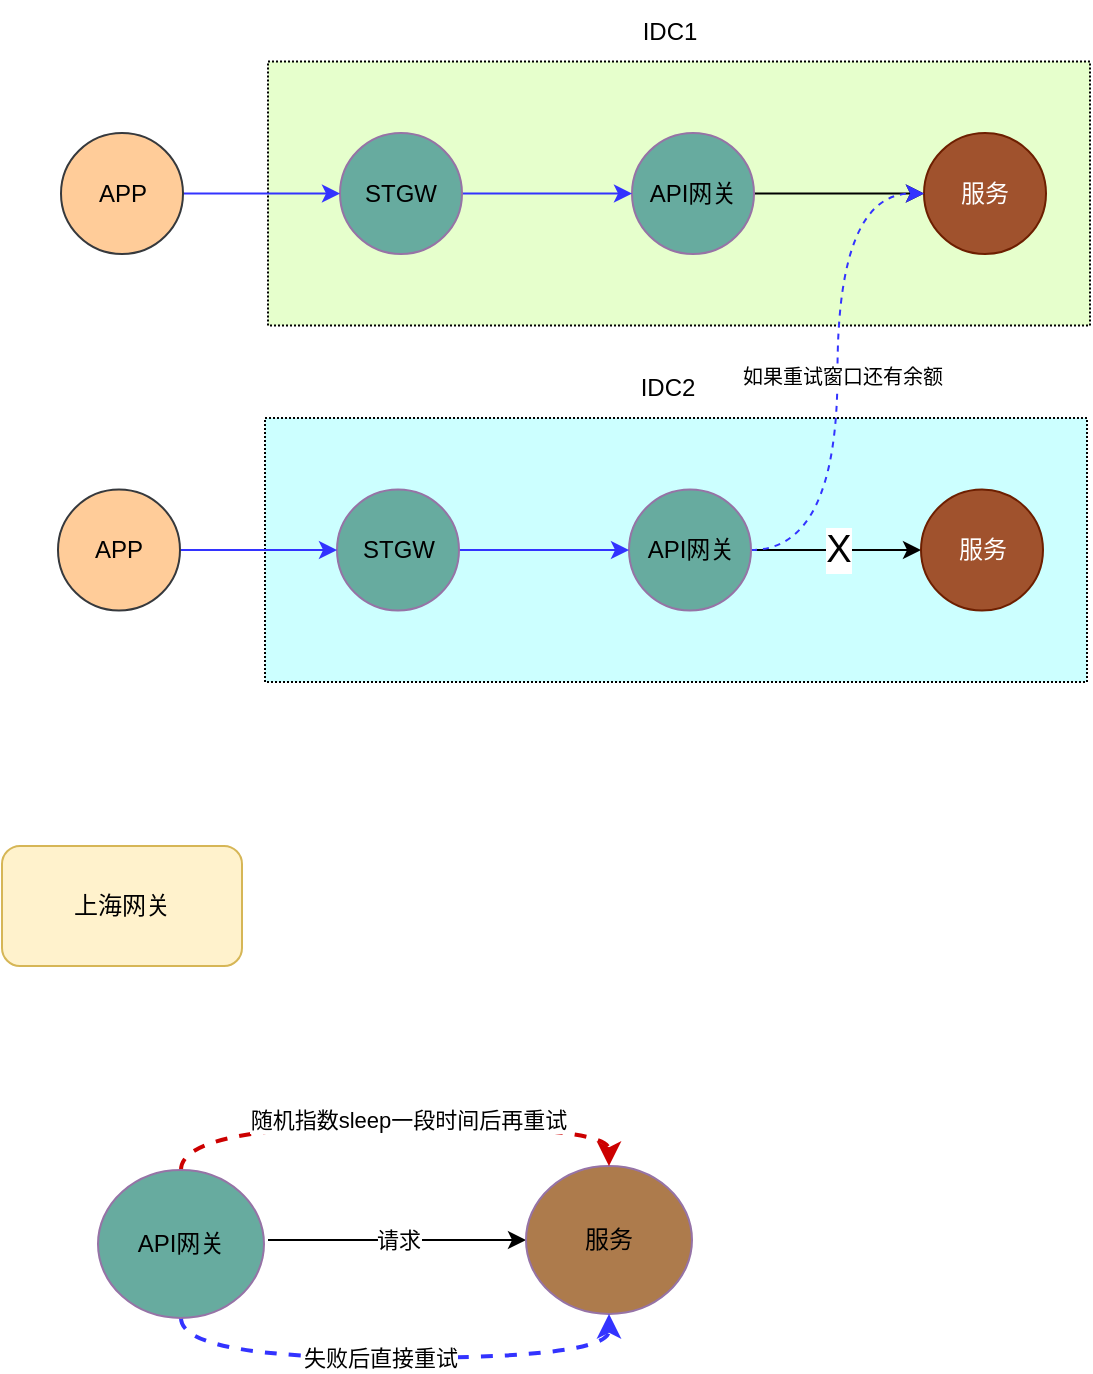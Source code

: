 <mxfile version="20.5.3" type="github" pages="9">
  <diagram id="nWiH8mXC5Z4KRHZyhjYG" name="网关">
    <mxGraphModel dx="1234" dy="794" grid="0" gridSize="10" guides="1" tooltips="1" connect="1" arrows="1" fold="1" page="1" pageScale="1" pageWidth="827" pageHeight="1169" math="0" shadow="0">
      <root>
        <mxCell id="0" />
        <mxCell id="1" parent="0" />
        <mxCell id="Dj1_8sRifcqUMS8ulMMA-16" value="" style="rounded=0;whiteSpace=wrap;html=1;fillColor=#E6FFCC;dashed=1;dashPattern=1 1;" vertex="1" parent="1">
          <mxGeometry x="198" y="74.75" width="411" height="132" as="geometry" />
        </mxCell>
        <mxCell id="PieOw4Xy5nio8Q285p1y-5" style="rounded=0;orthogonalLoop=1;jettySize=auto;html=1;exitX=1;exitY=0.5;exitDx=0;exitDy=0;entryX=0;entryY=0.5;entryDx=0;entryDy=0;" parent="1" target="PieOw4Xy5nio8Q285p1y-3" edge="1">
          <mxGeometry relative="1" as="geometry">
            <mxPoint x="433" y="140.75" as="sourcePoint" />
          </mxGeometry>
        </mxCell>
        <mxCell id="PieOw4Xy5nio8Q285p1y-3" value="服务" style="ellipse;whiteSpace=wrap;html=1;fillColor=#a0522d;strokeColor=#6D1F00;fontColor=#ffffff;" parent="1" vertex="1">
          <mxGeometry x="526" y="110.5" width="61" height="60.5" as="geometry" />
        </mxCell>
        <mxCell id="PieOw4Xy5nio8Q285p1y-8" value="上海网关" style="rounded=1;whiteSpace=wrap;html=1;fillColor=#fff2cc;strokeColor=#d6b656;" parent="1" vertex="1">
          <mxGeometry x="65" y="467" width="120" height="60" as="geometry" />
        </mxCell>
        <mxCell id="PieOw4Xy5nio8Q285p1y-9" value="请求" style="edgeStyle=none;rounded=0;orthogonalLoop=1;jettySize=auto;html=1;exitX=1;exitY=0.5;exitDx=0;exitDy=0;" parent="1" target="PieOw4Xy5nio8Q285p1y-12" edge="1">
          <mxGeometry relative="1" as="geometry">
            <mxPoint x="198" y="664" as="sourcePoint" />
          </mxGeometry>
        </mxCell>
        <mxCell id="PieOw4Xy5nio8Q285p1y-12" value="服务" style="ellipse;whiteSpace=wrap;html=1;fillColor=#AD7B4C;strokeColor=#9673a6;" parent="1" vertex="1">
          <mxGeometry x="327" y="627" width="83" height="74" as="geometry" />
        </mxCell>
        <mxCell id="Dj1_8sRifcqUMS8ulMMA-3" style="edgeStyle=orthogonalEdgeStyle;curved=1;rounded=0;orthogonalLoop=1;jettySize=auto;html=1;exitX=0.5;exitY=1;exitDx=0;exitDy=0;entryX=0.5;entryY=1;entryDx=0;entryDy=0;strokeColor=#3333FF;dashed=1;strokeWidth=2;" edge="1" parent="1" source="Dj1_8sRifcqUMS8ulMMA-2" target="PieOw4Xy5nio8Q285p1y-12">
          <mxGeometry relative="1" as="geometry" />
        </mxCell>
        <mxCell id="Dj1_8sRifcqUMS8ulMMA-5" value="失败后直接重试" style="edgeLabel;html=1;align=center;verticalAlign=middle;resizable=0;points=[];" vertex="1" connectable="0" parent="Dj1_8sRifcqUMS8ulMMA-3">
          <mxGeometry x="-0.066" relative="1" as="geometry">
            <mxPoint as="offset" />
          </mxGeometry>
        </mxCell>
        <mxCell id="Dj1_8sRifcqUMS8ulMMA-7" style="edgeStyle=orthogonalEdgeStyle;curved=1;rounded=0;orthogonalLoop=1;jettySize=auto;html=1;exitX=0.5;exitY=0;exitDx=0;exitDy=0;entryX=0.5;entryY=0;entryDx=0;entryDy=0;dashed=1;strokeColor=#CC0000;elbow=vertical;strokeWidth=2;" edge="1" parent="1" source="Dj1_8sRifcqUMS8ulMMA-2" target="PieOw4Xy5nio8Q285p1y-12">
          <mxGeometry relative="1" as="geometry" />
        </mxCell>
        <mxCell id="Dj1_8sRifcqUMS8ulMMA-8" value="随机指数sleep一段时间后再重试" style="edgeLabel;html=1;align=center;verticalAlign=middle;resizable=0;points=[];" vertex="1" connectable="0" parent="Dj1_8sRifcqUMS8ulMMA-7">
          <mxGeometry x="-0.184" y="1" relative="1" as="geometry">
            <mxPoint x="31" y="-2" as="offset" />
          </mxGeometry>
        </mxCell>
        <mxCell id="Dj1_8sRifcqUMS8ulMMA-2" value="API网关" style="ellipse;whiteSpace=wrap;html=1;fillColor=#67AB9F;strokeColor=#9673a6;" vertex="1" parent="1">
          <mxGeometry x="113" y="629" width="83" height="74" as="geometry" />
        </mxCell>
        <mxCell id="Dj1_8sRifcqUMS8ulMMA-11" value="API网关" style="ellipse;whiteSpace=wrap;html=1;fillColor=#67AB9F;strokeColor=#9673a6;" vertex="1" parent="1">
          <mxGeometry x="380" y="110.5" width="61" height="60.5" as="geometry" />
        </mxCell>
        <mxCell id="Dj1_8sRifcqUMS8ulMMA-13" style="edgeStyle=orthogonalEdgeStyle;curved=1;rounded=0;orthogonalLoop=1;jettySize=auto;html=1;exitX=1;exitY=0.5;exitDx=0;exitDy=0;entryX=0;entryY=0.5;entryDx=0;entryDy=0;strokeColor=#3333FF;strokeWidth=1;elbow=vertical;" edge="1" parent="1" source="Dj1_8sRifcqUMS8ulMMA-12" target="Dj1_8sRifcqUMS8ulMMA-11">
          <mxGeometry relative="1" as="geometry" />
        </mxCell>
        <mxCell id="Dj1_8sRifcqUMS8ulMMA-12" value="STGW" style="ellipse;whiteSpace=wrap;html=1;fillColor=#67AB9F;strokeColor=#9673a6;" vertex="1" parent="1">
          <mxGeometry x="234" y="110.5" width="61" height="60.5" as="geometry" />
        </mxCell>
        <mxCell id="Dj1_8sRifcqUMS8ulMMA-15" style="edgeStyle=orthogonalEdgeStyle;curved=1;rounded=0;orthogonalLoop=1;jettySize=auto;html=1;exitX=1;exitY=0.5;exitDx=0;exitDy=0;entryX=0;entryY=0.5;entryDx=0;entryDy=0;strokeColor=#3333FF;strokeWidth=1;elbow=vertical;" edge="1" parent="1" source="Dj1_8sRifcqUMS8ulMMA-14" target="Dj1_8sRifcqUMS8ulMMA-12">
          <mxGeometry relative="1" as="geometry" />
        </mxCell>
        <mxCell id="Dj1_8sRifcqUMS8ulMMA-14" value="APP" style="ellipse;whiteSpace=wrap;html=1;fillColor=#ffcc99;strokeColor=#36393d;" vertex="1" parent="1">
          <mxGeometry x="94.5" y="110.5" width="61" height="60.5" as="geometry" />
        </mxCell>
        <mxCell id="Dj1_8sRifcqUMS8ulMMA-17" value="IDC1" style="text;html=1;strokeColor=none;fillColor=none;align=center;verticalAlign=middle;whiteSpace=wrap;rounded=0;dashed=1;dashPattern=1 1;" vertex="1" parent="1">
          <mxGeometry x="369" y="44.75" width="60" height="30" as="geometry" />
        </mxCell>
        <mxCell id="Dj1_8sRifcqUMS8ulMMA-18" value="" style="rounded=0;whiteSpace=wrap;html=1;fillColor=#CCFFFF;dashed=1;dashPattern=1 1;" vertex="1" parent="1">
          <mxGeometry x="196.5" y="253" width="411" height="132" as="geometry" />
        </mxCell>
        <mxCell id="Dj1_8sRifcqUMS8ulMMA-19" style="rounded=0;orthogonalLoop=1;jettySize=auto;html=1;exitX=1;exitY=0.5;exitDx=0;exitDy=0;entryX=0;entryY=0.5;entryDx=0;entryDy=0;" edge="1" parent="1" target="Dj1_8sRifcqUMS8ulMMA-20">
          <mxGeometry relative="1" as="geometry">
            <mxPoint x="431.5" y="319" as="sourcePoint" />
            <Array as="points">
              <mxPoint x="503" y="319" />
            </Array>
          </mxGeometry>
        </mxCell>
        <mxCell id="Dj1_8sRifcqUMS8ulMMA-29" value="&lt;font style=&quot;font-size: 19px;&quot;&gt;X&lt;/font&gt;" style="edgeLabel;html=1;align=center;verticalAlign=middle;resizable=0;points=[];" vertex="1" connectable="0" parent="Dj1_8sRifcqUMS8ulMMA-19">
          <mxGeometry x="0.086" relative="1" as="geometry">
            <mxPoint x="1" as="offset" />
          </mxGeometry>
        </mxCell>
        <mxCell id="Dj1_8sRifcqUMS8ulMMA-20" value="服务" style="ellipse;whiteSpace=wrap;html=1;fillColor=#a0522d;strokeColor=#6D1F00;fontColor=#ffffff;" vertex="1" parent="1">
          <mxGeometry x="524.5" y="288.75" width="61" height="60.5" as="geometry" />
        </mxCell>
        <mxCell id="Dj1_8sRifcqUMS8ulMMA-30" style="edgeStyle=orthogonalEdgeStyle;curved=1;rounded=0;orthogonalLoop=1;jettySize=auto;html=1;exitX=1;exitY=0.5;exitDx=0;exitDy=0;entryX=0;entryY=0.5;entryDx=0;entryDy=0;strokeColor=#3333FF;strokeWidth=1;fontSize=19;elbow=vertical;dashed=1;" edge="1" parent="1" source="Dj1_8sRifcqUMS8ulMMA-21" target="PieOw4Xy5nio8Q285p1y-3">
          <mxGeometry relative="1" as="geometry" />
        </mxCell>
        <mxCell id="Dj1_8sRifcqUMS8ulMMA-31" value="如果重试窗口还有余额" style="edgeLabel;html=1;align=center;verticalAlign=middle;resizable=0;points=[];fontSize=10;" vertex="1" connectable="0" parent="Dj1_8sRifcqUMS8ulMMA-30">
          <mxGeometry x="-0.012" y="-2" relative="1" as="geometry">
            <mxPoint as="offset" />
          </mxGeometry>
        </mxCell>
        <mxCell id="Dj1_8sRifcqUMS8ulMMA-21" value="API网关" style="ellipse;whiteSpace=wrap;html=1;fillColor=#67AB9F;strokeColor=#9673a6;" vertex="1" parent="1">
          <mxGeometry x="378.5" y="288.75" width="61" height="60.5" as="geometry" />
        </mxCell>
        <mxCell id="Dj1_8sRifcqUMS8ulMMA-22" style="edgeStyle=orthogonalEdgeStyle;curved=1;rounded=0;orthogonalLoop=1;jettySize=auto;html=1;exitX=1;exitY=0.5;exitDx=0;exitDy=0;entryX=0;entryY=0.5;entryDx=0;entryDy=0;strokeColor=#3333FF;strokeWidth=1;elbow=vertical;" edge="1" parent="1" source="Dj1_8sRifcqUMS8ulMMA-23" target="Dj1_8sRifcqUMS8ulMMA-21">
          <mxGeometry relative="1" as="geometry" />
        </mxCell>
        <mxCell id="Dj1_8sRifcqUMS8ulMMA-23" value="STGW" style="ellipse;whiteSpace=wrap;html=1;fillColor=#67AB9F;strokeColor=#9673a6;" vertex="1" parent="1">
          <mxGeometry x="232.5" y="288.75" width="61" height="60.5" as="geometry" />
        </mxCell>
        <mxCell id="Dj1_8sRifcqUMS8ulMMA-24" style="edgeStyle=orthogonalEdgeStyle;curved=1;rounded=0;orthogonalLoop=1;jettySize=auto;html=1;exitX=1;exitY=0.5;exitDx=0;exitDy=0;entryX=0;entryY=0.5;entryDx=0;entryDy=0;strokeColor=#3333FF;strokeWidth=1;elbow=vertical;" edge="1" parent="1" source="Dj1_8sRifcqUMS8ulMMA-25" target="Dj1_8sRifcqUMS8ulMMA-23">
          <mxGeometry relative="1" as="geometry" />
        </mxCell>
        <mxCell id="Dj1_8sRifcqUMS8ulMMA-25" value="APP" style="ellipse;whiteSpace=wrap;html=1;fillColor=#ffcc99;strokeColor=#36393d;" vertex="1" parent="1">
          <mxGeometry x="93" y="288.75" width="61" height="60.5" as="geometry" />
        </mxCell>
        <mxCell id="Dj1_8sRifcqUMS8ulMMA-26" value="IDC2" style="text;html=1;strokeColor=none;fillColor=none;align=center;verticalAlign=middle;whiteSpace=wrap;rounded=0;dashed=1;dashPattern=1 1;" vertex="1" parent="1">
          <mxGeometry x="367.5" y="223" width="60" height="30" as="geometry" />
        </mxCell>
      </root>
    </mxGraphModel>
  </diagram>
  <diagram id="yI1YDKMP3ebjlCH_Cj3e" name="分set路由">
    <mxGraphModel dx="1234" dy="794" grid="0" gridSize="10" guides="1" tooltips="1" connect="1" arrows="1" fold="1" page="1" pageScale="1" pageWidth="827" pageHeight="1169" math="0" shadow="0">
      <root>
        <mxCell id="ar0YonLz6d8A-IU5Dzzf-0" />
        <mxCell id="ar0YonLz6d8A-IU5Dzzf-1" parent="ar0YonLz6d8A-IU5Dzzf-0" />
        <mxCell id="6yVt57Y1qs70pRLDRMI_-40" style="edgeStyle=none;rounded=0;orthogonalLoop=1;jettySize=auto;html=1;exitX=0.5;exitY=1;exitDx=0;exitDy=0;startArrow=none;startFill=0;endArrow=classic;endFill=0;strokeColor=#000000;" parent="ar0YonLz6d8A-IU5Dzzf-1" source="fMMnpMhkLDi-iXiSn1Gf-44" edge="1">
          <mxGeometry relative="1" as="geometry">
            <mxPoint x="377" y="305" as="targetPoint" />
          </mxGeometry>
        </mxCell>
        <mxCell id="fMMnpMhkLDi-iXiSn1Gf-44" value="" style="rounded=1;whiteSpace=wrap;html=1;fillColor=#cdeb8b;strokeColor=#36393d;" parent="ar0YonLz6d8A-IU5Dzzf-1" vertex="1">
          <mxGeometry x="85" y="76" width="181" height="130" as="geometry" />
        </mxCell>
        <mxCell id="fMMnpMhkLDi-iXiSn1Gf-34" value="服务1" style="ellipse;whiteSpace=wrap;html=1;aspect=fixed;fillColor=#F8CECC;gradientColor=none;" parent="ar0YonLz6d8A-IU5Dzzf-1" vertex="1">
          <mxGeometry x="136" y="96" width="80" height="80" as="geometry" />
        </mxCell>
        <mxCell id="6yVt57Y1qs70pRLDRMI_-0" value="" style="rounded=1;whiteSpace=wrap;html=1;shadow=0;glass=0;sketch=0;strokeWidth=1;fillColor=#cdeb8b;strokeColor=#36393d;" parent="ar0YonLz6d8A-IU5Dzzf-1" vertex="1">
          <mxGeometry x="77" y="414" width="672" height="195" as="geometry" />
        </mxCell>
        <mxCell id="6yVt57Y1qs70pRLDRMI_-6" value="" style="group;fillColor=none;" parent="ar0YonLz6d8A-IU5Dzzf-1" vertex="1" connectable="0">
          <mxGeometry x="95.5" y="434" width="160" height="160" as="geometry" />
        </mxCell>
        <mxCell id="6yVt57Y1qs70pRLDRMI_-2" value="" style="ellipse;whiteSpace=wrap;html=1;aspect=fixed;rounded=0;shadow=0;glass=0;dashed=1;sketch=0;strokeWidth=1;fillColor=#6666FF;" parent="6yVt57Y1qs70pRLDRMI_-6" vertex="1">
          <mxGeometry width="160" height="160" as="geometry" />
        </mxCell>
        <mxCell id="6yVt57Y1qs70pRLDRMI_-1" value="实例" style="ellipse;whiteSpace=wrap;html=1;aspect=fixed;rounded=0;shadow=0;glass=0;dashed=1;sketch=0;strokeWidth=1;fillColor=#67AB9F;" parent="6yVt57Y1qs70pRLDRMI_-6" vertex="1">
          <mxGeometry x="20" y="60" width="40" height="40" as="geometry" />
        </mxCell>
        <mxCell id="6yVt57Y1qs70pRLDRMI_-3" value="实例" style="ellipse;whiteSpace=wrap;html=1;aspect=fixed;rounded=0;shadow=0;glass=0;dashed=1;sketch=0;strokeWidth=1;fillColor=#67AB9F;" parent="6yVt57Y1qs70pRLDRMI_-6" vertex="1">
          <mxGeometry x="60" y="110" width="40" height="40" as="geometry" />
        </mxCell>
        <mxCell id="6yVt57Y1qs70pRLDRMI_-4" value="实例" style="ellipse;whiteSpace=wrap;html=1;aspect=fixed;rounded=0;shadow=0;glass=0;dashed=1;sketch=0;strokeWidth=1;fillColor=#67AB9F;" parent="6yVt57Y1qs70pRLDRMI_-6" vertex="1">
          <mxGeometry x="90" y="60" width="40" height="40" as="geometry" />
        </mxCell>
        <mxCell id="6yVt57Y1qs70pRLDRMI_-5" value="cluster 1" style="text;html=1;strokeColor=none;fillColor=none;align=center;verticalAlign=middle;whiteSpace=wrap;rounded=0;shadow=0;glass=0;dashed=1;sketch=0;" parent="6yVt57Y1qs70pRLDRMI_-6" vertex="1">
          <mxGeometry x="50" y="20" width="60" height="30" as="geometry" />
        </mxCell>
        <mxCell id="6yVt57Y1qs70pRLDRMI_-7" value="" style="group" parent="ar0YonLz6d8A-IU5Dzzf-1" vertex="1" connectable="0">
          <mxGeometry x="334" y="433" width="160" height="160" as="geometry" />
        </mxCell>
        <mxCell id="6yVt57Y1qs70pRLDRMI_-8" value="" style="ellipse;whiteSpace=wrap;html=1;aspect=fixed;rounded=0;shadow=0;glass=0;dashed=1;sketch=0;strokeWidth=1;fillColor=#6666FF;" parent="6yVt57Y1qs70pRLDRMI_-7" vertex="1">
          <mxGeometry width="160" height="160" as="geometry" />
        </mxCell>
        <mxCell id="6yVt57Y1qs70pRLDRMI_-9" value="实例" style="ellipse;whiteSpace=wrap;html=1;aspect=fixed;rounded=0;shadow=0;glass=0;dashed=1;sketch=0;strokeWidth=1;fillColor=#67AB9F;" parent="6yVt57Y1qs70pRLDRMI_-7" vertex="1">
          <mxGeometry x="20" y="60" width="40" height="40" as="geometry" />
        </mxCell>
        <mxCell id="6yVt57Y1qs70pRLDRMI_-10" value="实例" style="ellipse;whiteSpace=wrap;html=1;aspect=fixed;rounded=0;shadow=0;glass=0;dashed=1;sketch=0;strokeWidth=1;fillColor=#67AB9F;" parent="6yVt57Y1qs70pRLDRMI_-7" vertex="1">
          <mxGeometry x="60" y="110" width="40" height="40" as="geometry" />
        </mxCell>
        <mxCell id="6yVt57Y1qs70pRLDRMI_-11" value="实例" style="ellipse;whiteSpace=wrap;html=1;aspect=fixed;rounded=0;shadow=0;glass=0;dashed=1;sketch=0;strokeWidth=1;fillColor=#67AB9F;" parent="6yVt57Y1qs70pRLDRMI_-7" vertex="1">
          <mxGeometry x="90" y="60" width="40" height="40" as="geometry" />
        </mxCell>
        <mxCell id="6yVt57Y1qs70pRLDRMI_-12" value="cluster 2" style="text;html=1;strokeColor=none;fillColor=none;align=center;verticalAlign=middle;whiteSpace=wrap;rounded=0;shadow=0;glass=0;dashed=1;sketch=0;" parent="6yVt57Y1qs70pRLDRMI_-7" vertex="1">
          <mxGeometry x="50" y="20" width="60" height="30" as="geometry" />
        </mxCell>
        <mxCell id="6yVt57Y1qs70pRLDRMI_-13" value="" style="group" parent="ar0YonLz6d8A-IU5Dzzf-1" vertex="1" connectable="0">
          <mxGeometry x="562" y="430" width="160" height="160" as="geometry" />
        </mxCell>
        <mxCell id="6yVt57Y1qs70pRLDRMI_-14" value="" style="ellipse;whiteSpace=wrap;html=1;aspect=fixed;rounded=0;shadow=0;glass=0;dashed=1;sketch=0;strokeWidth=1;fillColor=#6666FF;" parent="6yVt57Y1qs70pRLDRMI_-13" vertex="1">
          <mxGeometry width="160" height="160" as="geometry" />
        </mxCell>
        <mxCell id="6yVt57Y1qs70pRLDRMI_-15" value="实例" style="ellipse;whiteSpace=wrap;html=1;aspect=fixed;rounded=0;shadow=0;glass=0;dashed=1;sketch=0;strokeWidth=1;fillColor=#67AB9F;" parent="6yVt57Y1qs70pRLDRMI_-13" vertex="1">
          <mxGeometry x="20" y="60" width="40" height="40" as="geometry" />
        </mxCell>
        <mxCell id="6yVt57Y1qs70pRLDRMI_-16" value="实例" style="ellipse;whiteSpace=wrap;html=1;aspect=fixed;rounded=0;shadow=0;glass=0;dashed=1;sketch=0;strokeWidth=1;fillColor=#67AB9F;" parent="6yVt57Y1qs70pRLDRMI_-13" vertex="1">
          <mxGeometry x="60" y="110" width="40" height="40" as="geometry" />
        </mxCell>
        <mxCell id="6yVt57Y1qs70pRLDRMI_-17" value="实例" style="ellipse;whiteSpace=wrap;html=1;aspect=fixed;rounded=0;shadow=0;glass=0;dashed=1;sketch=0;strokeWidth=1;fillColor=#67AB9F;" parent="6yVt57Y1qs70pRLDRMI_-13" vertex="1">
          <mxGeometry x="90" y="60" width="40" height="40" as="geometry" />
        </mxCell>
        <mxCell id="6yVt57Y1qs70pRLDRMI_-18" value="cluster 3" style="text;html=1;strokeColor=none;fillColor=none;align=center;verticalAlign=middle;whiteSpace=wrap;rounded=0;shadow=0;glass=0;dashed=1;sketch=0;" parent="6yVt57Y1qs70pRLDRMI_-13" vertex="1">
          <mxGeometry x="50" y="20" width="60" height="30" as="geometry" />
        </mxCell>
        <mxCell id="6yVt57Y1qs70pRLDRMI_-20" style="edgeStyle=none;rounded=0;orthogonalLoop=1;jettySize=auto;html=1;exitX=0;exitY=0.5;exitDx=0;exitDy=0;startArrow=classic;startFill=1;endArrow=none;endFill=0;strokeColor=#FF99CC;" parent="ar0YonLz6d8A-IU5Dzzf-1" source="6yVt57Y1qs70pRLDRMI_-0" target="6yVt57Y1qs70pRLDRMI_-0" edge="1">
          <mxGeometry relative="1" as="geometry" />
        </mxCell>
        <mxCell id="6yVt57Y1qs70pRLDRMI_-21" value="被调服务" style="text;html=1;strokeColor=none;fillColor=none;align=center;verticalAlign=middle;whiteSpace=wrap;rounded=0;shadow=0;glass=0;dashed=1;sketch=0;" parent="ar0YonLz6d8A-IU5Dzzf-1" vertex="1">
          <mxGeometry x="379" y="624" width="60" height="30" as="geometry" />
        </mxCell>
        <mxCell id="6yVt57Y1qs70pRLDRMI_-22" value="主调服务" style="text;html=1;strokeColor=none;fillColor=none;align=center;verticalAlign=middle;whiteSpace=wrap;rounded=0;shadow=0;glass=0;dashed=1;sketch=0;" parent="ar0YonLz6d8A-IU5Dzzf-1" vertex="1">
          <mxGeometry x="146" y="24" width="60" height="30" as="geometry" />
        </mxCell>
        <mxCell id="6yVt57Y1qs70pRLDRMI_-28" value="sidecar" style="aspect=fixed;html=1;points=[];align=center;image;fontSize=12;image=img/lib/azure2/compute/Mesh_Applications.svg;rounded=0;shadow=0;glass=0;sketch=0;strokeWidth=1;fillColor=none;" parent="ar0YonLz6d8A-IU5Dzzf-1" vertex="1">
          <mxGeometry x="374.5" y="281" width="72" height="72" as="geometry" />
        </mxCell>
        <mxCell id="6yVt57Y1qs70pRLDRMI_-41" style="edgeStyle=none;rounded=0;orthogonalLoop=1;jettySize=auto;html=1;exitX=0.5;exitY=1;exitDx=0;exitDy=0;startArrow=none;startFill=0;endArrow=classic;endFill=0;strokeColor=#000000;" parent="ar0YonLz6d8A-IU5Dzzf-1" source="6yVt57Y1qs70pRLDRMI_-29" target="6yVt57Y1qs70pRLDRMI_-28" edge="1">
          <mxGeometry relative="1" as="geometry">
            <mxPoint x="410" y="258.5" as="targetPoint" />
          </mxGeometry>
        </mxCell>
        <mxCell id="6yVt57Y1qs70pRLDRMI_-29" value="" style="rounded=1;whiteSpace=wrap;html=1;fillColor=#cdeb8b;strokeColor=#36393d;" parent="ar0YonLz6d8A-IU5Dzzf-1" vertex="1">
          <mxGeometry x="319.5" y="74" width="181" height="130" as="geometry" />
        </mxCell>
        <mxCell id="6yVt57Y1qs70pRLDRMI_-30" value="服务2" style="ellipse;whiteSpace=wrap;html=1;aspect=fixed;fillColor=#F8CECC;gradientColor=none;" parent="ar0YonLz6d8A-IU5Dzzf-1" vertex="1">
          <mxGeometry x="370.5" y="94" width="80" height="80" as="geometry" />
        </mxCell>
        <mxCell id="6yVt57Y1qs70pRLDRMI_-31" value="主调服务" style="text;html=1;strokeColor=none;fillColor=none;align=center;verticalAlign=middle;whiteSpace=wrap;rounded=0;shadow=0;glass=0;dashed=1;sketch=0;" parent="ar0YonLz6d8A-IU5Dzzf-1" vertex="1">
          <mxGeometry x="380.5" y="22" width="60" height="30" as="geometry" />
        </mxCell>
        <mxCell id="6yVt57Y1qs70pRLDRMI_-38" style="edgeStyle=none;rounded=0;orthogonalLoop=1;jettySize=auto;html=1;exitX=0.5;exitY=1;exitDx=0;exitDy=0;startArrow=none;startFill=0;endArrow=block;endFill=0;strokeColor=#000000;entryX=0.986;entryY=0.438;entryDx=0;entryDy=0;entryPerimeter=0;" parent="ar0YonLz6d8A-IU5Dzzf-1" source="6yVt57Y1qs70pRLDRMI_-32" target="6yVt57Y1qs70pRLDRMI_-28" edge="1">
          <mxGeometry relative="1" as="geometry">
            <mxPoint x="411" y="262.5" as="targetPoint" />
          </mxGeometry>
        </mxCell>
        <mxCell id="6yVt57Y1qs70pRLDRMI_-32" value="" style="rounded=1;whiteSpace=wrap;html=1;fillColor=#cdeb8b;strokeColor=#36393d;" parent="ar0YonLz6d8A-IU5Dzzf-1" vertex="1">
          <mxGeometry x="551" y="71" width="181" height="130" as="geometry" />
        </mxCell>
        <mxCell id="6yVt57Y1qs70pRLDRMI_-33" value="服务3" style="ellipse;whiteSpace=wrap;html=1;aspect=fixed;fillColor=#F8CECC;gradientColor=none;" parent="ar0YonLz6d8A-IU5Dzzf-1" vertex="1">
          <mxGeometry x="601.5" y="96" width="80" height="80" as="geometry" />
        </mxCell>
        <mxCell id="6yVt57Y1qs70pRLDRMI_-34" value="主调服务" style="text;html=1;strokeColor=none;fillColor=none;align=center;verticalAlign=middle;whiteSpace=wrap;rounded=0;shadow=0;glass=0;dashed=1;sketch=0;" parent="ar0YonLz6d8A-IU5Dzzf-1" vertex="1">
          <mxGeometry x="635" y="24" width="60" height="30" as="geometry" />
        </mxCell>
        <mxCell id="6yVt57Y1qs70pRLDRMI_-42" style="edgeStyle=none;rounded=0;orthogonalLoop=1;jettySize=auto;html=1;exitX=0.5;exitY=1;exitDx=0;exitDy=0;startArrow=oval;startFill=1;endArrow=classic;endFill=0;strokeColor=#2D7600;fillColor=#60a917;dashed=1;" parent="ar0YonLz6d8A-IU5Dzzf-1" source="fMMnpMhkLDi-iXiSn1Gf-44" target="6yVt57Y1qs70pRLDRMI_-2" edge="1">
          <mxGeometry relative="1" as="geometry" />
        </mxCell>
        <mxCell id="6yVt57Y1qs70pRLDRMI_-43" style="edgeStyle=none;rounded=0;orthogonalLoop=1;jettySize=auto;html=1;exitX=0.5;exitY=1;exitDx=0;exitDy=0;startArrow=oval;startFill=1;endArrow=classic;endFill=0;strokeColor=#2D7600;fillColor=#60a917;dashed=1;" parent="ar0YonLz6d8A-IU5Dzzf-1" edge="1">
          <mxGeometry relative="1" as="geometry">
            <mxPoint x="410" y="203" as="sourcePoint" />
            <mxPoint x="410" y="431" as="targetPoint" />
          </mxGeometry>
        </mxCell>
        <mxCell id="6yVt57Y1qs70pRLDRMI_-44" style="edgeStyle=none;rounded=0;orthogonalLoop=1;jettySize=auto;html=1;exitX=0.5;exitY=1;exitDx=0;exitDy=0;startArrow=oval;startFill=1;endArrow=classic;endFill=0;strokeColor=#2D7600;fillColor=#60a917;dashed=1;" parent="ar0YonLz6d8A-IU5Dzzf-1" edge="1">
          <mxGeometry relative="1" as="geometry">
            <mxPoint x="641" y="202" as="sourcePoint" />
            <mxPoint x="641" y="430" as="targetPoint" />
          </mxGeometry>
        </mxCell>
      </root>
    </mxGraphModel>
  </diagram>
  <diagram id="y0YD-jHEC8AzGdpM9Mlm" name="trpc支持">
    <mxGraphModel dx="1234" dy="794" grid="0" gridSize="10" guides="1" tooltips="1" connect="1" arrows="1" fold="1" page="1" pageScale="1" pageWidth="827" pageHeight="1169" math="0" shadow="0">
      <root>
        <mxCell id="0" />
        <mxCell id="1" parent="0" />
        <mxCell id="y2fUytZdpL4gf7nA7xfG-45" value="" style="group" parent="1" vertex="1" connectable="0">
          <mxGeometry x="30" y="140" width="750" height="500" as="geometry" />
        </mxCell>
        <mxCell id="y2fUytZdpL4gf7nA7xfG-5" value="微服务治理" style="text;html=1;strokeColor=none;fillColor=none;align=center;verticalAlign=middle;whiteSpace=wrap;rounded=0;" parent="y2fUytZdpL4gf7nA7xfG-45" vertex="1">
          <mxGeometry x="550" y="235" width="70" height="30" as="geometry" />
        </mxCell>
        <mxCell id="y2fUytZdpL4gf7nA7xfG-7" value="" style="html=1;outlineConnect=0;whiteSpace=wrap;fillColor=#99ffff;shape=mxgraph.archimate3.application;appType=func;archiType=rounded;dashed=1;" parent="y2fUytZdpL4gf7nA7xfG-45" vertex="1">
          <mxGeometry x="630" y="130" width="120" height="235" as="geometry" />
        </mxCell>
        <mxCell id="y2fUytZdpL4gf7nA7xfG-8" value="trpc&amp;nbsp;" style="html=1;outlineConnect=0;whiteSpace=wrap;fillColor=#cdeb8b;shape=mxgraph.archimate3.application;archiType=rounded;dashed=1;strokeColor=#36393d;" parent="y2fUytZdpL4gf7nA7xfG-45" vertex="1">
          <mxGeometry x="20" y="47.5" width="150" height="75" as="geometry" />
        </mxCell>
        <mxCell id="y2fUytZdpL4gf7nA7xfG-16" style="edgeStyle=orthogonalEdgeStyle;rounded=0;orthogonalLoop=1;jettySize=auto;html=1;exitX=0;exitY=0.5;exitDx=0;exitDy=0;" parent="y2fUytZdpL4gf7nA7xfG-45" source="y2fUytZdpL4gf7nA7xfG-11" target="y2fUytZdpL4gf7nA7xfG-8" edge="1">
          <mxGeometry relative="1" as="geometry" />
        </mxCell>
        <mxCell id="y2fUytZdpL4gf7nA7xfG-11" value="" style="rounded=0;whiteSpace=wrap;html=1;dashed=1;" parent="y2fUytZdpL4gf7nA7xfG-45" vertex="1">
          <mxGeometry x="264" y="40" width="266" height="90" as="geometry" />
        </mxCell>
        <mxCell id="y2fUytZdpL4gf7nA7xfG-12" value="trpc插件" style="text;html=1;strokeColor=none;fillColor=none;align=center;verticalAlign=middle;whiteSpace=wrap;rounded=0;dashed=1;" parent="y2fUytZdpL4gf7nA7xfG-45" vertex="1">
          <mxGeometry x="367" width="60" height="30" as="geometry" />
        </mxCell>
        <mxCell id="y2fUytZdpL4gf7nA7xfG-13" value="selector" style="ellipse;whiteSpace=wrap;html=1;aspect=fixed;dashed=1;fillColor=#cdeb8b;strokeColor=#36393d;" parent="y2fUytZdpL4gf7nA7xfG-45" vertex="1">
          <mxGeometry x="270" y="45" width="80" height="80" as="geometry" />
        </mxCell>
        <mxCell id="y2fUytZdpL4gf7nA7xfG-14" value="可观测" style="ellipse;whiteSpace=wrap;html=1;aspect=fixed;dashed=1;fillColor=#cdeb8b;strokeColor=#36393d;" parent="y2fUytZdpL4gf7nA7xfG-45" vertex="1">
          <mxGeometry x="360" y="45" width="80" height="80" as="geometry" />
        </mxCell>
        <mxCell id="y2fUytZdpL4gf7nA7xfG-18" style="edgeStyle=orthogonalEdgeStyle;rounded=0;orthogonalLoop=1;jettySize=auto;html=1;exitX=1;exitY=0.5;exitDx=0;exitDy=0;" parent="y2fUytZdpL4gf7nA7xfG-45" source="y2fUytZdpL4gf7nA7xfG-15" target="y2fUytZdpL4gf7nA7xfG-7" edge="1">
          <mxGeometry relative="1" as="geometry" />
        </mxCell>
        <mxCell id="y2fUytZdpL4gf7nA7xfG-15" value="....." style="ellipse;whiteSpace=wrap;html=1;aspect=fixed;dashed=1;fillColor=#cdeb8b;strokeColor=#36393d;" parent="y2fUytZdpL4gf7nA7xfG-45" vertex="1">
          <mxGeometry x="450" y="45" width="80" height="80" as="geometry" />
        </mxCell>
        <mxCell id="y2fUytZdpL4gf7nA7xfG-17" value="import" style="text;html=1;strokeColor=none;fillColor=none;align=center;verticalAlign=middle;whiteSpace=wrap;rounded=0;dashed=1;" parent="y2fUytZdpL4gf7nA7xfG-45" vertex="1">
          <mxGeometry x="180" y="45" width="60" height="30" as="geometry" />
        </mxCell>
        <mxCell id="y2fUytZdpL4gf7nA7xfG-19" value="srf" style="html=1;outlineConnect=0;whiteSpace=wrap;fillColor=#FFE0E0;shape=mxgraph.archimate3.application;archiType=rounded;dashed=1;" parent="y2fUytZdpL4gf7nA7xfG-45" vertex="1">
          <mxGeometry x="20" y="377.5" width="150" height="75" as="geometry" />
        </mxCell>
        <mxCell id="y2fUytZdpL4gf7nA7xfG-26" style="edgeStyle=orthogonalEdgeStyle;rounded=0;orthogonalLoop=1;jettySize=auto;html=1;exitX=0;exitY=0.5;exitDx=0;exitDy=0;entryX=1;entryY=0.5;entryDx=0;entryDy=0;entryPerimeter=0;" parent="y2fUytZdpL4gf7nA7xfG-45" source="y2fUytZdpL4gf7nA7xfG-20" target="y2fUytZdpL4gf7nA7xfG-19" edge="1">
          <mxGeometry relative="1" as="geometry" />
        </mxCell>
        <mxCell id="y2fUytZdpL4gf7nA7xfG-20" value="" style="rounded=0;whiteSpace=wrap;html=1;dashed=1;" parent="y2fUytZdpL4gf7nA7xfG-45" vertex="1">
          <mxGeometry x="264" y="370" width="266" height="90" as="geometry" />
        </mxCell>
        <mxCell id="y2fUytZdpL4gf7nA7xfG-21" value="srf插件" style="text;html=1;strokeColor=none;fillColor=none;align=center;verticalAlign=middle;whiteSpace=wrap;rounded=0;dashed=1;" parent="y2fUytZdpL4gf7nA7xfG-45" vertex="1">
          <mxGeometry x="367" y="470" width="60" height="30" as="geometry" />
        </mxCell>
        <mxCell id="y2fUytZdpL4gf7nA7xfG-22" value="selector" style="ellipse;whiteSpace=wrap;html=1;aspect=fixed;dashed=1;fillColor=#ffcccc;strokeColor=#36393d;" parent="y2fUytZdpL4gf7nA7xfG-45" vertex="1">
          <mxGeometry x="270" y="375" width="80" height="80" as="geometry" />
        </mxCell>
        <mxCell id="y2fUytZdpL4gf7nA7xfG-23" value="可观测" style="ellipse;whiteSpace=wrap;html=1;aspect=fixed;dashed=1;fillColor=#ffcccc;strokeColor=#36393d;" parent="y2fUytZdpL4gf7nA7xfG-45" vertex="1">
          <mxGeometry x="360" y="375" width="80" height="80" as="geometry" />
        </mxCell>
        <mxCell id="y2fUytZdpL4gf7nA7xfG-25" style="edgeStyle=orthogonalEdgeStyle;rounded=0;orthogonalLoop=1;jettySize=auto;html=1;exitX=1;exitY=0.5;exitDx=0;exitDy=0;entryX=0.5;entryY=1;entryDx=0;entryDy=0;entryPerimeter=0;" parent="y2fUytZdpL4gf7nA7xfG-45" source="y2fUytZdpL4gf7nA7xfG-24" target="y2fUytZdpL4gf7nA7xfG-7" edge="1">
          <mxGeometry relative="1" as="geometry" />
        </mxCell>
        <mxCell id="y2fUytZdpL4gf7nA7xfG-24" value="....." style="ellipse;whiteSpace=wrap;html=1;aspect=fixed;dashed=1;fillColor=#ffcccc;strokeColor=#36393d;" parent="y2fUytZdpL4gf7nA7xfG-45" vertex="1">
          <mxGeometry x="450" y="375" width="80" height="80" as="geometry" />
        </mxCell>
        <mxCell id="y2fUytZdpL4gf7nA7xfG-27" value="import" style="text;html=1;strokeColor=none;fillColor=none;align=center;verticalAlign=middle;whiteSpace=wrap;rounded=0;dashed=1;" parent="y2fUytZdpL4gf7nA7xfG-45" vertex="1">
          <mxGeometry x="190" y="422.5" width="60" height="30" as="geometry" />
        </mxCell>
        <mxCell id="y2fUytZdpL4gf7nA7xfG-28" value="" style="html=1;outlineConnect=0;whiteSpace=wrap;fillColor=#ffff99;shape=mxgraph.archimate3.collaboration;dashed=1;" parent="y2fUytZdpL4gf7nA7xfG-45" vertex="1">
          <mxGeometry x="240" y="230" width="60" height="35" as="geometry" />
        </mxCell>
        <mxCell id="y2fUytZdpL4gf7nA7xfG-31" style="edgeStyle=none;rounded=0;orthogonalLoop=1;jettySize=auto;html=1;exitX=1;exitY=1;exitDx=-2.9;exitDy=-2.9;exitPerimeter=0;entryX=0.3;entryY=0;entryDx=0;entryDy=0;entryPerimeter=0;strokeColor=#007FFF;" parent="y2fUytZdpL4gf7nA7xfG-45" source="y2fUytZdpL4gf7nA7xfG-8" target="y2fUytZdpL4gf7nA7xfG-28" edge="1">
          <mxGeometry relative="1" as="geometry" />
        </mxCell>
        <mxCell id="y2fUytZdpL4gf7nA7xfG-30" style="edgeStyle=none;rounded=0;orthogonalLoop=1;jettySize=auto;html=1;exitX=1;exitY=0;exitDx=-2.9;exitDy=2.9;exitPerimeter=0;entryX=0.3;entryY=1;entryDx=0;entryDy=0;entryPerimeter=0;strokeColor=#007FFF;startArrow=classic;startFill=1;endArrow=none;endFill=0;" parent="y2fUytZdpL4gf7nA7xfG-45" source="y2fUytZdpL4gf7nA7xfG-19" target="y2fUytZdpL4gf7nA7xfG-28" edge="1">
          <mxGeometry relative="1" as="geometry" />
        </mxCell>
        <mxCell id="y2fUytZdpL4gf7nA7xfG-29" value="trpc-tars" style="text;html=1;strokeColor=none;fillColor=none;align=center;verticalAlign=middle;whiteSpace=wrap;rounded=0;dashed=1;" parent="y2fUytZdpL4gf7nA7xfG-45" vertex="1">
          <mxGeometry x="320" y="235" width="60" height="30" as="geometry" />
        </mxCell>
        <mxCell id="y2fUytZdpL4gf7nA7xfG-34" value="trpc桩代码" style="text;html=1;strokeColor=none;fillColor=none;align=center;verticalAlign=middle;whiteSpace=wrap;rounded=0;dashed=1;" parent="y2fUytZdpL4gf7nA7xfG-45" vertex="1">
          <mxGeometry y="165" width="60" height="30" as="geometry" />
        </mxCell>
        <mxCell id="y2fUytZdpL4gf7nA7xfG-36" value="srf桩代码" style="text;html=1;strokeColor=none;fillColor=none;align=center;verticalAlign=middle;whiteSpace=wrap;rounded=0;dashed=1;" parent="y2fUytZdpL4gf7nA7xfG-45" vertex="1">
          <mxGeometry y="310" width="60" height="30" as="geometry" />
        </mxCell>
        <mxCell id="y2fUytZdpL4gf7nA7xfG-38" style="edgeStyle=none;rounded=0;orthogonalLoop=1;jettySize=auto;html=1;exitX=1;exitY=1;exitDx=0;exitDy=0;startArrow=classic;startFill=1;endArrow=none;endFill=0;strokeColor=#007FFF;" parent="y2fUytZdpL4gf7nA7xfG-45" edge="1">
          <mxGeometry relative="1" as="geometry">
            <mxPoint x="122.678" y="334.142" as="sourcePoint" />
            <mxPoint x="122.42" y="334.346" as="targetPoint" />
          </mxGeometry>
        </mxCell>
        <mxCell id="y2fUytZdpL4gf7nA7xfG-39" value="" style="html=1;outlineConnect=0;whiteSpace=wrap;fillColor=#ffcccc;shape=mxgraph.archimate3.collaboration;dashed=1;strokeColor=#36393d;" parent="y2fUytZdpL4gf7nA7xfG-45" vertex="1">
          <mxGeometry x="65" y="305" width="60" height="35" as="geometry" />
        </mxCell>
        <mxCell id="y2fUytZdpL4gf7nA7xfG-41" style="edgeStyle=none;rounded=0;orthogonalLoop=1;jettySize=auto;html=1;exitX=0.5;exitY=0;exitDx=0;exitDy=0;exitPerimeter=0;entryX=0.5;entryY=0.875;entryDx=0;entryDy=0;entryPerimeter=0;startArrow=classic;startFill=1;endArrow=none;endFill=0;strokeColor=#FF99CC;" parent="y2fUytZdpL4gf7nA7xfG-45" source="y2fUytZdpL4gf7nA7xfG-19" target="y2fUytZdpL4gf7nA7xfG-39" edge="1">
          <mxGeometry relative="1" as="geometry" />
        </mxCell>
        <mxCell id="y2fUytZdpL4gf7nA7xfG-43" value="" style="html=1;outlineConnect=0;whiteSpace=wrap;fillColor=#cdeb8b;shape=mxgraph.archimate3.collaboration;dashed=1;strokeColor=#36393d;" parent="y2fUytZdpL4gf7nA7xfG-45" vertex="1">
          <mxGeometry x="65" y="165" width="60" height="35" as="geometry" />
        </mxCell>
        <mxCell id="y2fUytZdpL4gf7nA7xfG-44" style="edgeStyle=none;rounded=0;orthogonalLoop=1;jettySize=auto;html=1;exitX=0.5;exitY=1;exitDx=0;exitDy=0;exitPerimeter=0;entryX=0.5;entryY=0.125;entryDx=0;entryDy=0;entryPerimeter=0;startArrow=classic;startFill=1;endArrow=none;endFill=0;strokeColor=#00FF00;" parent="y2fUytZdpL4gf7nA7xfG-45" source="y2fUytZdpL4gf7nA7xfG-8" target="y2fUytZdpL4gf7nA7xfG-43" edge="1">
          <mxGeometry relative="1" as="geometry" />
        </mxCell>
        <mxCell id="9QM4HgoN1U-V9JXsEqK7-23" style="edgeStyle=none;rounded=0;orthogonalLoop=1;jettySize=auto;html=1;exitX=1;exitY=0.5;exitDx=0;exitDy=0;entryX=0;entryY=0.5;entryDx=0;entryDy=0;entryPerimeter=0;dashed=1;startArrow=none;startFill=0;endArrow=block;endFill=0;strokeColor=#000000;" parent="1" source="9QM4HgoN1U-V9JXsEqK7-16" target="9QM4HgoN1U-V9JXsEqK7-17" edge="1">
          <mxGeometry relative="1" as="geometry" />
        </mxCell>
        <mxCell id="9QM4HgoN1U-V9JXsEqK7-25" style="edgeStyle=none;rounded=0;orthogonalLoop=1;jettySize=auto;html=1;exitX=1;exitY=0.5;exitDx=0;exitDy=0;dashed=1;startArrow=none;startFill=0;endArrow=block;endFill=0;strokeColor=#000000;" parent="1" source="9QM4HgoN1U-V9JXsEqK7-16" target="9QM4HgoN1U-V9JXsEqK7-20" edge="1">
          <mxGeometry relative="1" as="geometry" />
        </mxCell>
        <mxCell id="9QM4HgoN1U-V9JXsEqK7-16" value="jce" style="ellipse;whiteSpace=wrap;html=1;aspect=fixed;rounded=0;shadow=0;glass=0;sketch=0;strokeWidth=1;fillColor=none;" parent="1" vertex="1">
          <mxGeometry x="89" y="765" width="51" height="51" as="geometry" />
        </mxCell>
        <mxCell id="9QM4HgoN1U-V9JXsEqK7-17" value="" style="html=1;outlineConnect=0;whiteSpace=wrap;fillColor=#fad9d5;shape=mxgraph.archimate3.collaboration;rounded=0;shadow=0;glass=0;sketch=0;strokeWidth=1;strokeColor=#ae4132;" parent="1" vertex="1">
          <mxGeometry x="361" y="730" width="60" height="35" as="geometry" />
        </mxCell>
        <mxCell id="9QM4HgoN1U-V9JXsEqK7-18" value="srf桩代码" style="text;html=1;strokeColor=none;fillColor=none;align=center;verticalAlign=middle;whiteSpace=wrap;rounded=0;shadow=0;glass=0;sketch=0;" parent="1" vertex="1">
          <mxGeometry x="464" y="732.5" width="60" height="30" as="geometry" />
        </mxCell>
        <mxCell id="9QM4HgoN1U-V9JXsEqK7-20" value="" style="html=1;outlineConnect=0;whiteSpace=wrap;fillColor=#ffff88;shape=mxgraph.archimate3.collaboration;rounded=0;shadow=0;glass=0;sketch=0;strokeWidth=1;strokeColor=#36393d;" parent="1" vertex="1">
          <mxGeometry x="361" y="798" width="60" height="35" as="geometry" />
        </mxCell>
        <mxCell id="9QM4HgoN1U-V9JXsEqK7-21" value="trpc -tar桩代码" style="text;html=1;strokeColor=none;fillColor=none;align=center;verticalAlign=middle;whiteSpace=wrap;rounded=0;shadow=0;glass=0;sketch=0;" parent="1" vertex="1">
          <mxGeometry x="467" y="800.5" width="82" height="30" as="geometry" />
        </mxCell>
        <mxCell id="9QM4HgoN1U-V9JXsEqK7-26" value="pipe line" style="text;html=1;align=center;verticalAlign=middle;resizable=0;points=[];autosize=1;strokeColor=none;fillColor=none;" parent="1" vertex="1">
          <mxGeometry x="214" y="778" width="55" height="18" as="geometry" />
        </mxCell>
        <mxCell id="9QM4HgoN1U-V9JXsEqK7-31" style="edgeStyle=none;rounded=0;orthogonalLoop=1;jettySize=auto;html=1;exitX=1;exitY=0.5;exitDx=0;exitDy=0;entryX=0;entryY=0.5;entryDx=0;entryDy=0;entryPerimeter=0;dashed=1;startArrow=none;startFill=0;endArrow=block;endFill=0;strokeColor=#000000;" parent="1" source="9QM4HgoN1U-V9JXsEqK7-27" target="9QM4HgoN1U-V9JXsEqK7-29" edge="1">
          <mxGeometry relative="1" as="geometry" />
        </mxCell>
        <mxCell id="9QM4HgoN1U-V9JXsEqK7-27" value="pb" style="ellipse;whiteSpace=wrap;html=1;aspect=fixed;rounded=0;shadow=0;glass=0;sketch=0;strokeWidth=1;fillColor=none;" parent="1" vertex="1">
          <mxGeometry x="89" y="908" width="51" height="51" as="geometry" />
        </mxCell>
        <mxCell id="9QM4HgoN1U-V9JXsEqK7-29" value="" style="html=1;outlineConnect=0;whiteSpace=wrap;fillColor=#AFFFAF;shape=mxgraph.archimate3.collaboration;rounded=0;shadow=0;glass=0;sketch=0;strokeWidth=1;" parent="1" vertex="1">
          <mxGeometry x="364" y="916" width="60" height="35" as="geometry" />
        </mxCell>
        <mxCell id="9QM4HgoN1U-V9JXsEqK7-32" value="pipe line" style="text;html=1;align=center;verticalAlign=middle;resizable=0;points=[];autosize=1;strokeColor=none;fillColor=none;" parent="1" vertex="1">
          <mxGeometry x="195" y="908" width="55" height="18" as="geometry" />
        </mxCell>
        <mxCell id="9QM4HgoN1U-V9JXsEqK7-34" value="trpc 桩代码" style="text;html=1;align=center;verticalAlign=middle;resizable=0;points=[];autosize=1;strokeColor=none;fillColor=none;" parent="1" vertex="1">
          <mxGeometry x="455" y="924.5" width="69" height="18" as="geometry" />
        </mxCell>
      </root>
    </mxGraphModel>
  </diagram>
  <diagram id="E0E231P4fU3Dl8HajhFx" name="流量身份票据">
    <mxGraphModel dx="1234" dy="794" grid="0" gridSize="10" guides="1" tooltips="1" connect="1" arrows="1" fold="1" page="1" pageScale="1" pageWidth="827" pageHeight="1169" math="0" shadow="0">
      <root>
        <mxCell id="0" />
        <mxCell id="1" parent="0" />
        <mxCell id="oTCoCn20T7B6DEcSO4ON-1" value="nonce" style="rounded=0;whiteSpace=wrap;html=1;fillColor=#ffcc99;strokeColor=#36393d;" parent="1" vertex="1">
          <mxGeometry x="233" y="185" width="300" height="40" as="geometry" />
        </mxCell>
        <mxCell id="oTCoCn20T7B6DEcSO4ON-2" value="签名算法" style="rounded=0;whiteSpace=wrap;html=1;fillColor=#ffcc99;strokeColor=#36393d;" parent="1" vertex="1">
          <mxGeometry x="233" y="225" width="300" height="40" as="geometry" />
        </mxCell>
        <mxCell id="oTCoCn20T7B6DEcSO4ON-3" value="signature（签名）" style="rounded=0;whiteSpace=wrap;html=1;fillColor=#ffcc99;strokeColor=#36393d;" parent="1" vertex="1">
          <mxGeometry x="233" y="265" width="300" height="40" as="geometry" />
        </mxCell>
        <mxCell id="oTCoCn20T7B6DEcSO4ON-4" value="入口链路第一级（caller）" style="rounded=0;whiteSpace=wrap;html=1;fillColor=#ffcc99;strokeColor=#36393d;" parent="1" vertex="1">
          <mxGeometry x="233" y="305" width="300" height="40" as="geometry" />
        </mxCell>
        <mxCell id="oTCoCn20T7B6DEcSO4ON-5" value="入口链路第二级（callee）" style="rounded=0;whiteSpace=wrap;html=1;fillColor=#ffcc99;strokeColor=#36393d;" parent="1" vertex="1">
          <mxGeometry x="233" y="345" width="300" height="40" as="geometry" />
        </mxCell>
        <mxCell id="oTCoCn20T7B6DEcSO4ON-7" value="" style="shape=curlyBracket;whiteSpace=wrap;html=1;rounded=1;" parent="1" vertex="1">
          <mxGeometry x="213" y="325" width="20" height="40" as="geometry" />
        </mxCell>
        <mxCell id="oTCoCn20T7B6DEcSO4ON-8" value="链路入口标识" style="text;html=1;strokeColor=none;fillColor=none;align=center;verticalAlign=middle;whiteSpace=wrap;rounded=0;" parent="1" vertex="1">
          <mxGeometry x="153" y="330" width="60" height="30" as="geometry" />
        </mxCell>
        <mxCell id="oTCoCn20T7B6DEcSO4ON-9" value="appId（不同app）" style="rounded=0;whiteSpace=wrap;html=1;fillColor=#ffcc99;strokeColor=#36393d;" parent="1" vertex="1">
          <mxGeometry x="233" y="385" width="300" height="40" as="geometry" />
        </mxCell>
        <mxCell id="oTCoCn20T7B6DEcSO4ON-10" value="ct（客户端类型）" style="rounded=0;whiteSpace=wrap;html=1;fillColor=#ffcc99;strokeColor=#36393d;" parent="1" vertex="1">
          <mxGeometry x="233" y="425" width="300" height="40" as="geometry" />
        </mxCell>
        <mxCell id="ueKbV3wlv4pS-FZlW_-K-1" value="Traffic Credentials（TC）" style="text;html=1;strokeColor=none;fillColor=none;align=center;verticalAlign=middle;whiteSpace=wrap;rounded=0;" parent="1" vertex="1">
          <mxGeometry x="283" y="48" width="200" height="30" as="geometry" />
        </mxCell>
        <mxCell id="ueKbV3wlv4pS-FZlW_-K-6" style="edgeStyle=entityRelationEdgeStyle;rounded=0;orthogonalLoop=1;jettySize=auto;html=1;entryX=0;entryY=0.5;entryDx=0;entryDy=0;" parent="1" source="ueKbV3wlv4pS-FZlW_-K-2" target="ueKbV3wlv4pS-FZlW_-K-3" edge="1">
          <mxGeometry relative="1" as="geometry" />
        </mxCell>
        <mxCell id="ueKbV3wlv4pS-FZlW_-K-2" value="C" style="ellipse;whiteSpace=wrap;html=1;aspect=fixed;fillColor=#cdeb8b;strokeColor=#36393d;" parent="1" vertex="1">
          <mxGeometry x="109" y="544" width="48" height="48" as="geometry" />
        </mxCell>
        <mxCell id="ueKbV3wlv4pS-FZlW_-K-7" style="edgeStyle=entityRelationEdgeStyle;rounded=0;orthogonalLoop=1;jettySize=auto;html=1;exitX=1;exitY=0.5;exitDx=0;exitDy=0;entryX=0;entryY=0.5;entryDx=0;entryDy=0;" parent="1" source="ueKbV3wlv4pS-FZlW_-K-3" target="ueKbV3wlv4pS-FZlW_-K-4" edge="1">
          <mxGeometry relative="1" as="geometry" />
        </mxCell>
        <mxCell id="ueKbV3wlv4pS-FZlW_-K-3" value="E" style="ellipse;whiteSpace=wrap;html=1;aspect=fixed;fillColor=#cdeb8b;strokeColor=#36393d;" parent="1" vertex="1">
          <mxGeometry x="274" y="544" width="48" height="48" as="geometry" />
        </mxCell>
        <mxCell id="ueKbV3wlv4pS-FZlW_-K-4" value="F" style="ellipse;whiteSpace=wrap;html=1;aspect=fixed;fillColor=#cdeb8b;strokeColor=#36393d;" parent="1" vertex="1">
          <mxGeometry x="442" y="544" width="48" height="48" as="geometry" />
        </mxCell>
        <mxCell id="ueKbV3wlv4pS-FZlW_-K-8" style="rounded=0;orthogonalLoop=1;jettySize=auto;html=1;exitX=1;exitY=0.5;exitDx=0;exitDy=0;entryX=0.083;entryY=0.729;entryDx=0;entryDy=0;entryPerimeter=0;" parent="1" source="ueKbV3wlv4pS-FZlW_-K-5" target="ueKbV3wlv4pS-FZlW_-K-4" edge="1">
          <mxGeometry relative="1" as="geometry" />
        </mxCell>
        <mxCell id="ueKbV3wlv4pS-FZlW_-K-5" value="D" style="ellipse;whiteSpace=wrap;html=1;aspect=fixed;fillColor=#0050ef;fontColor=#ffffff;strokeColor=#001DBC;" parent="1" vertex="1">
          <mxGeometry x="274" y="675" width="48" height="48" as="geometry" />
        </mxCell>
        <mxCell id="ueKbV3wlv4pS-FZlW_-K-9" value="" style="shape=curlyBracket;whiteSpace=wrap;html=1;rounded=1;flipH=1;size=0.5;rotation=-90;" parent="1" vertex="1">
          <mxGeometry x="196" y="439" width="39" height="166" as="geometry" />
        </mxCell>
        <mxCell id="ueKbV3wlv4pS-FZlW_-K-15" value="Timestamp" style="rounded=0;whiteSpace=wrap;html=1;fillColor=#ffcc99;strokeColor=#36393d;" parent="1" vertex="1">
          <mxGeometry x="233" y="145" width="300" height="40" as="geometry" />
        </mxCell>
        <mxCell id="ueKbV3wlv4pS-FZlW_-K-16" value="version（版本）" style="rounded=0;whiteSpace=wrap;html=1;fillColor=#ffcc99;strokeColor=#36393d;" parent="1" vertex="1">
          <mxGeometry x="233" y="105" width="300" height="40" as="geometry" />
        </mxCell>
        <mxCell id="ueKbV3wlv4pS-FZlW_-K-18" style="edgeStyle=none;rounded=0;orthogonalLoop=1;jettySize=auto;html=1;exitX=0.5;exitY=0;exitDx=0;exitDy=0;entryX=0.5;entryY=1;entryDx=0;entryDy=0;" parent="1" source="ueKbV3wlv4pS-FZlW_-K-17" target="ueKbV3wlv4pS-FZlW_-K-4" edge="1">
          <mxGeometry relative="1" as="geometry" />
        </mxCell>
        <mxCell id="ueKbV3wlv4pS-FZlW_-K-17" value="B" style="ellipse;whiteSpace=wrap;html=1;aspect=fixed;fillColor=#e51400;fontColor=#ffffff;strokeColor=#B20000;" parent="1" vertex="1">
          <mxGeometry x="442" y="677" width="48" height="48" as="geometry" />
        </mxCell>
        <mxCell id="IOaIro4kYekb71wTCQlz-7" style="edgeStyle=orthogonalEdgeStyle;curved=1;rounded=0;orthogonalLoop=1;jettySize=auto;html=1;exitX=0.5;exitY=1;exitDx=0;exitDy=0;entryX=0.5;entryY=0;entryDx=0;entryDy=0;" parent="1" source="IOaIro4kYekb71wTCQlz-1" target="IOaIro4kYekb71wTCQlz-3" edge="1">
          <mxGeometry relative="1" as="geometry" />
        </mxCell>
        <mxCell id="IOaIro4kYekb71wTCQlz-1" value="APP（A）" style="ellipse;whiteSpace=wrap;html=1;aspect=fixed;fillColor=#0050ef;fontColor=#ffffff;strokeColor=#001DBC;" parent="1" vertex="1">
          <mxGeometry x="75" y="758" width="48" height="48" as="geometry" />
        </mxCell>
        <mxCell id="IOaIro4kYekb71wTCQlz-8" style="edgeStyle=orthogonalEdgeStyle;curved=1;rounded=0;orthogonalLoop=1;jettySize=auto;html=1;exitX=0.5;exitY=1;exitDx=0;exitDy=0;entryX=0.5;entryY=0;entryDx=0;entryDy=0;" parent="1" source="IOaIro4kYekb71wTCQlz-2" target="IOaIro4kYekb71wTCQlz-3" edge="1">
          <mxGeometry relative="1" as="geometry" />
        </mxCell>
        <mxCell id="IOaIro4kYekb71wTCQlz-2" value="APP（B）" style="ellipse;whiteSpace=wrap;html=1;aspect=fixed;fillColor=#0050ef;fontColor=#ffffff;strokeColor=#001DBC;" parent="1" vertex="1">
          <mxGeometry x="145" y="758" width="48" height="48" as="geometry" />
        </mxCell>
        <mxCell id="IOaIro4kYekb71wTCQlz-9" style="edgeStyle=orthogonalEdgeStyle;curved=1;rounded=0;orthogonalLoop=1;jettySize=auto;html=1;exitX=0.5;exitY=1;exitDx=0;exitDy=0;" parent="1" source="IOaIro4kYekb71wTCQlz-3" target="IOaIro4kYekb71wTCQlz-4" edge="1">
          <mxGeometry relative="1" as="geometry" />
        </mxCell>
        <mxCell id="IOaIro4kYekb71wTCQlz-3" value="共享服务" style="rounded=1;whiteSpace=wrap;html=1;fillColor=#60a917;fontColor=#ffffff;strokeColor=#2D7600;" parent="1" vertex="1">
          <mxGeometry x="73" y="837" width="120" height="60" as="geometry" />
        </mxCell>
        <mxCell id="IOaIro4kYekb71wTCQlz-4" value="共享存储" style="rounded=1;whiteSpace=wrap;html=1;fillColor=#ffff88;strokeColor=#36393d;" parent="1" vertex="1">
          <mxGeometry x="73" y="947" width="120" height="60" as="geometry" />
        </mxCell>
        <mxCell id="IOaIro4kYekb71wTCQlz-22" style="edgeStyle=orthogonalEdgeStyle;curved=1;rounded=0;orthogonalLoop=1;jettySize=auto;html=1;exitX=0.5;exitY=1;exitDx=0;exitDy=0;entryX=0.5;entryY=0;entryDx=0;entryDy=0;" parent="1" source="IOaIro4kYekb71wTCQlz-11" target="IOaIro4kYekb71wTCQlz-20" edge="1">
          <mxGeometry relative="1" as="geometry" />
        </mxCell>
        <mxCell id="IOaIro4kYekb71wTCQlz-11" value="APP（A）" style="ellipse;whiteSpace=wrap;html=1;aspect=fixed;fillColor=#0050ef;fontColor=#ffffff;strokeColor=#001DBC;" parent="1" vertex="1">
          <mxGeometry x="329" y="758" width="48" height="48" as="geometry" />
        </mxCell>
        <mxCell id="IOaIro4kYekb71wTCQlz-24" style="edgeStyle=orthogonalEdgeStyle;curved=1;rounded=0;orthogonalLoop=1;jettySize=auto;html=1;exitX=0.5;exitY=1;exitDx=0;exitDy=0;entryX=0.5;entryY=0;entryDx=0;entryDy=0;" parent="1" source="IOaIro4kYekb71wTCQlz-13" target="IOaIro4kYekb71wTCQlz-21" edge="1">
          <mxGeometry relative="1" as="geometry" />
        </mxCell>
        <mxCell id="IOaIro4kYekb71wTCQlz-13" value="APP（B）" style="ellipse;whiteSpace=wrap;html=1;aspect=fixed;fillColor=#0050ef;fontColor=#ffffff;strokeColor=#001DBC;" parent="1" vertex="1">
          <mxGeometry x="417.5" y="758" width="48" height="48" as="geometry" />
        </mxCell>
        <mxCell id="IOaIro4kYekb71wTCQlz-16" value="存储（1）" style="rounded=1;whiteSpace=wrap;html=1;fillColor=#ffff88;strokeColor=#36393d;" parent="1" vertex="1">
          <mxGeometry x="327.5" y="959" width="51" height="45" as="geometry" />
        </mxCell>
        <mxCell id="IOaIro4kYekb71wTCQlz-19" value="存储（2）" style="rounded=1;whiteSpace=wrap;html=1;fillColor=#ffff88;strokeColor=#36393d;" parent="1" vertex="1">
          <mxGeometry x="416" y="959" width="51" height="48" as="geometry" />
        </mxCell>
        <mxCell id="IOaIro4kYekb71wTCQlz-23" style="edgeStyle=orthogonalEdgeStyle;curved=1;rounded=0;orthogonalLoop=1;jettySize=auto;html=1;exitX=0.5;exitY=1;exitDx=0;exitDy=0;entryX=0.5;entryY=0;entryDx=0;entryDy=0;" parent="1" source="IOaIro4kYekb71wTCQlz-20" target="IOaIro4kYekb71wTCQlz-16" edge="1">
          <mxGeometry relative="1" as="geometry" />
        </mxCell>
        <mxCell id="IOaIro4kYekb71wTCQlz-20" value="服务（1）" style="rounded=1;whiteSpace=wrap;html=1;fillColor=#60a917;strokeColor=#2D7600;fontColor=#ffffff;" parent="1" vertex="1">
          <mxGeometry x="327.5" y="846" width="51" height="40" as="geometry" />
        </mxCell>
        <mxCell id="IOaIro4kYekb71wTCQlz-25" style="edgeStyle=orthogonalEdgeStyle;curved=1;rounded=0;orthogonalLoop=1;jettySize=auto;html=1;exitX=0.5;exitY=1;exitDx=0;exitDy=0;entryX=0.5;entryY=0;entryDx=0;entryDy=0;" parent="1" source="IOaIro4kYekb71wTCQlz-21" target="IOaIro4kYekb71wTCQlz-19" edge="1">
          <mxGeometry relative="1" as="geometry" />
        </mxCell>
        <mxCell id="IOaIro4kYekb71wTCQlz-21" value="服务（2）" style="rounded=1;whiteSpace=wrap;html=1;fillColor=#60a917;strokeColor=#2D7600;fontColor=#ffffff;" parent="1" vertex="1">
          <mxGeometry x="416" y="846" width="51" height="42" as="geometry" />
        </mxCell>
        <mxCell id="IOaIro4kYekb71wTCQlz-27" value="独立部署" style="html=1;shadow=0;dashed=0;align=center;verticalAlign=middle;shape=mxgraph.arrows2.arrow;dy=0;dx=30;notch=30;fillColor=#dae8fc;strokeColor=#6c8ebf;" parent="1" vertex="1">
          <mxGeometry x="207" y="857" width="107" height="46" as="geometry" />
        </mxCell>
        <mxCell id="IOaIro4kYekb71wTCQlz-28" value="" style="rounded=1;whiteSpace=wrap;html=1;fillColor=#60a917;fontColor=#ffffff;strokeColor=#2D7600;" parent="1" vertex="1">
          <mxGeometry x="624" y="843" width="120" height="60" as="geometry" />
        </mxCell>
        <mxCell id="IOaIro4kYekb71wTCQlz-29" value="" style="rounded=1;whiteSpace=wrap;html=1;fillColor=#ffff88;strokeColor=#36393d;" parent="1" vertex="1">
          <mxGeometry x="627" y="947" width="120" height="60" as="geometry" />
        </mxCell>
        <mxCell id="IOaIro4kYekb71wTCQlz-37" style="edgeStyle=orthogonalEdgeStyle;curved=1;rounded=0;orthogonalLoop=1;jettySize=auto;html=1;exitX=0.5;exitY=1;exitDx=0;exitDy=0;entryX=0.5;entryY=0;entryDx=0;entryDy=0;" parent="1" source="IOaIro4kYekb71wTCQlz-30" target="IOaIro4kYekb71wTCQlz-32" edge="1">
          <mxGeometry relative="1" as="geometry" />
        </mxCell>
        <mxCell id="IOaIro4kYekb71wTCQlz-30" value="A" style="ellipse;whiteSpace=wrap;html=1;aspect=fixed;" parent="1" vertex="1">
          <mxGeometry x="638" y="855" width="36" height="36" as="geometry" />
        </mxCell>
        <mxCell id="IOaIro4kYekb71wTCQlz-39" style="edgeStyle=orthogonalEdgeStyle;curved=1;rounded=0;orthogonalLoop=1;jettySize=auto;html=1;exitX=0.5;exitY=1;exitDx=0;exitDy=0;entryX=0.5;entryY=0;entryDx=0;entryDy=0;" parent="1" source="IOaIro4kYekb71wTCQlz-31" target="IOaIro4kYekb71wTCQlz-33" edge="1">
          <mxGeometry relative="1" as="geometry" />
        </mxCell>
        <mxCell id="IOaIro4kYekb71wTCQlz-31" value="B" style="ellipse;whiteSpace=wrap;html=1;aspect=fixed;" parent="1" vertex="1">
          <mxGeometry x="700" y="857" width="36" height="36" as="geometry" />
        </mxCell>
        <mxCell id="IOaIro4kYekb71wTCQlz-32" value="A" style="ellipse;whiteSpace=wrap;html=1;aspect=fixed;" parent="1" vertex="1">
          <mxGeometry x="638" y="959" width="36" height="36" as="geometry" />
        </mxCell>
        <mxCell id="IOaIro4kYekb71wTCQlz-33" value="B" style="ellipse;whiteSpace=wrap;html=1;aspect=fixed;" parent="1" vertex="1">
          <mxGeometry x="700" y="959" width="36" height="36" as="geometry" />
        </mxCell>
        <mxCell id="IOaIro4kYekb71wTCQlz-36" style="edgeStyle=orthogonalEdgeStyle;curved=1;rounded=0;orthogonalLoop=1;jettySize=auto;html=1;exitX=0.5;exitY=1;exitDx=0;exitDy=0;" parent="1" source="IOaIro4kYekb71wTCQlz-34" target="IOaIro4kYekb71wTCQlz-30" edge="1">
          <mxGeometry relative="1" as="geometry" />
        </mxCell>
        <mxCell id="IOaIro4kYekb71wTCQlz-34" value="APP（A）" style="ellipse;whiteSpace=wrap;html=1;aspect=fixed;fillColor=#0050ef;fontColor=#ffffff;strokeColor=#001DBC;" parent="1" vertex="1">
          <mxGeometry x="632" y="758" width="48" height="48" as="geometry" />
        </mxCell>
        <mxCell id="IOaIro4kYekb71wTCQlz-38" style="edgeStyle=orthogonalEdgeStyle;curved=1;rounded=0;orthogonalLoop=1;jettySize=auto;html=1;exitX=0.5;exitY=1;exitDx=0;exitDy=0;entryX=0.5;entryY=0;entryDx=0;entryDy=0;" parent="1" source="IOaIro4kYekb71wTCQlz-35" target="IOaIro4kYekb71wTCQlz-31" edge="1">
          <mxGeometry relative="1" as="geometry" />
        </mxCell>
        <mxCell id="IOaIro4kYekb71wTCQlz-35" value="APP（A）" style="ellipse;whiteSpace=wrap;html=1;aspect=fixed;fillColor=#0050ef;fontColor=#ffffff;strokeColor=#001DBC;" parent="1" vertex="1">
          <mxGeometry x="694" y="758" width="48" height="48" as="geometry" />
        </mxCell>
        <mxCell id="IOaIro4kYekb71wTCQlz-40" value="租户隔离" style="html=1;shadow=0;dashed=0;align=center;verticalAlign=middle;shape=mxgraph.arrows2.arrow;dy=0;dx=30;notch=30;fillColor=#dae8fc;strokeColor=#6c8ebf;" parent="1" vertex="1">
          <mxGeometry x="492" y="847" width="107" height="46" as="geometry" />
        </mxCell>
        <mxCell id="IOaIro4kYekb71wTCQlz-41" value="……" style="rounded=0;whiteSpace=wrap;html=1;fillColor=#ffcc99;strokeColor=#36393d;" parent="1" vertex="1">
          <mxGeometry x="233" y="465" width="300" height="40" as="geometry" />
        </mxCell>
      </root>
    </mxGraphModel>
  </diagram>
  <diagram id="TLBn6ivQfykY3lSYCuUD" name="joox测试环境">
    <mxGraphModel dx="1234" dy="794" grid="0" gridSize="10" guides="1" tooltips="1" connect="1" arrows="1" fold="1" page="0" pageScale="1" pageWidth="827" pageHeight="1169" math="0" shadow="0">
      <root>
        <mxCell id="0" />
        <mxCell id="1" parent="0" />
        <mxCell id="I_46w6aH8cg096JBCiQV-3" value="wesing devops环境" style="text;html=1;strokeColor=none;fillColor=none;align=center;verticalAlign=middle;whiteSpace=wrap;rounded=0;" parent="1" vertex="1">
          <mxGeometry x="228" y="31" width="106" height="30" as="geometry" />
        </mxCell>
        <mxCell id="I_46w6aH8cg096JBCiQV-5" value="K歌 devops环境" style="text;html=1;strokeColor=none;fillColor=none;align=center;verticalAlign=middle;whiteSpace=wrap;rounded=0;" parent="1" vertex="1">
          <mxGeometry x="439" y="38" width="100" height="30" as="geometry" />
        </mxCell>
        <mxCell id="I_46w6aH8cg096JBCiQV-9" value="音乐devops环境" style="text;html=1;strokeColor=none;fillColor=none;align=center;verticalAlign=middle;whiteSpace=wrap;rounded=0;" parent="1" vertex="1">
          <mxGeometry x="455" y="555" width="95" height="30" as="geometry" />
        </mxCell>
        <mxCell id="I_46w6aH8cg096JBCiQV-34" value="" style="group;fillColor=#d5e8d4;gradientColor=#97d077;strokeColor=#82b366;" parent="1" vertex="1" connectable="0">
          <mxGeometry x="340" y="405" width="300" height="130" as="geometry" />
        </mxCell>
        <mxCell id="I_46w6aH8cg096JBCiQV-24" value="" style="rounded=0;whiteSpace=wrap;html=1;" parent="I_46w6aH8cg096JBCiQV-34" vertex="1">
          <mxGeometry width="300" height="130" as="geometry" />
        </mxCell>
        <mxCell id="I_46w6aH8cg096JBCiQV-25" value="server 1" style="ellipse;whiteSpace=wrap;html=1;aspect=fixed;fillColor=#d5e8d4;gradientColor=#97d077;strokeColor=#82b366;" parent="I_46w6aH8cg096JBCiQV-34" vertex="1">
          <mxGeometry x="20" y="10" width="40" height="40" as="geometry" />
        </mxCell>
        <mxCell id="I_46w6aH8cg096JBCiQV-26" value="server 2" style="ellipse;whiteSpace=wrap;html=1;aspect=fixed;fillColor=#d5e8d4;gradientColor=#97d077;strokeColor=#82b366;" parent="I_46w6aH8cg096JBCiQV-34" vertex="1">
          <mxGeometry x="120" y="10" width="40" height="40" as="geometry" />
        </mxCell>
        <mxCell id="I_46w6aH8cg096JBCiQV-27" value="server 3" style="ellipse;whiteSpace=wrap;html=1;aspect=fixed;fillColor=#d5e8d4;gradientColor=#97d077;strokeColor=#82b366;" parent="I_46w6aH8cg096JBCiQV-34" vertex="1">
          <mxGeometry x="230" y="10" width="40" height="40" as="geometry" />
        </mxCell>
        <mxCell id="I_46w6aH8cg096JBCiQV-29" style="edgeStyle=none;rounded=0;orthogonalLoop=1;jettySize=auto;html=1;exitX=0;exitY=0.5;exitDx=0;exitDy=0;" parent="I_46w6aH8cg096JBCiQV-34" source="I_46w6aH8cg096JBCiQV-24" target="I_46w6aH8cg096JBCiQV-24" edge="1">
          <mxGeometry relative="1" as="geometry" />
        </mxCell>
        <mxCell id="I_46w6aH8cg096JBCiQV-30" style="edgeStyle=none;rounded=0;orthogonalLoop=1;jettySize=auto;html=1;exitX=1;exitY=0.5;exitDx=0;exitDy=0;dashed=1;endArrow=none;endFill=0;" parent="I_46w6aH8cg096JBCiQV-34" source="I_46w6aH8cg096JBCiQV-24" target="I_46w6aH8cg096JBCiQV-24" edge="1">
          <mxGeometry relative="1" as="geometry">
            <Array as="points">
              <mxPoint x="50" y="65" />
            </Array>
          </mxGeometry>
        </mxCell>
        <mxCell id="I_46w6aH8cg096JBCiQV-31" value="server 1" style="ellipse;whiteSpace=wrap;html=1;aspect=fixed;fillColor=#d5e8d4;gradientColor=#97d077;strokeColor=#82b366;" parent="I_46w6aH8cg096JBCiQV-34" vertex="1">
          <mxGeometry x="20" y="80" width="40" height="40" as="geometry" />
        </mxCell>
        <mxCell id="I_46w6aH8cg096JBCiQV-32" value="server 5" style="ellipse;whiteSpace=wrap;html=1;aspect=fixed;fillColor=#d5e8d4;gradientColor=#97d077;strokeColor=#82b366;" parent="I_46w6aH8cg096JBCiQV-34" vertex="1">
          <mxGeometry x="120" y="80" width="40" height="40" as="geometry" />
        </mxCell>
        <mxCell id="I_46w6aH8cg096JBCiQV-33" value="server 3" style="ellipse;whiteSpace=wrap;html=1;aspect=fixed;fillColor=#d5e8d4;gradientColor=#97d077;strokeColor=#82b366;" parent="I_46w6aH8cg096JBCiQV-34" vertex="1">
          <mxGeometry x="230" y="80" width="40" height="40" as="geometry" />
        </mxCell>
        <mxCell id="I_46w6aH8cg096JBCiQV-35" value="" style="group;fillColor=#e51400;strokeColor=#B20000;fontColor=#ffffff;" parent="1" vertex="1" connectable="0">
          <mxGeometry x="339" y="78" width="300" height="130" as="geometry" />
        </mxCell>
        <mxCell id="I_46w6aH8cg096JBCiQV-36" value="" style="rounded=0;whiteSpace=wrap;html=1;" parent="I_46w6aH8cg096JBCiQV-35" vertex="1">
          <mxGeometry width="300" height="130" as="geometry" />
        </mxCell>
        <mxCell id="I_46w6aH8cg096JBCiQV-37" value="server 1" style="ellipse;whiteSpace=wrap;html=1;aspect=fixed;fillColor=#f8cecc;gradientColor=#ea6b66;strokeColor=#b85450;" parent="I_46w6aH8cg096JBCiQV-35" vertex="1">
          <mxGeometry x="20" y="10" width="40" height="40" as="geometry" />
        </mxCell>
        <mxCell id="I_46w6aH8cg096JBCiQV-38" value="server 2" style="ellipse;whiteSpace=wrap;html=1;aspect=fixed;fillColor=#f8cecc;gradientColor=#ea6b66;strokeColor=#b85450;" parent="I_46w6aH8cg096JBCiQV-35" vertex="1">
          <mxGeometry x="120" y="10" width="40" height="40" as="geometry" />
        </mxCell>
        <mxCell id="I_46w6aH8cg096JBCiQV-39" value="server 3" style="ellipse;whiteSpace=wrap;html=1;aspect=fixed;fillColor=#f8cecc;gradientColor=#ea6b66;strokeColor=#b85450;" parent="I_46w6aH8cg096JBCiQV-35" vertex="1">
          <mxGeometry x="230" y="10" width="40" height="40" as="geometry" />
        </mxCell>
        <mxCell id="I_46w6aH8cg096JBCiQV-40" style="edgeStyle=none;rounded=0;orthogonalLoop=1;jettySize=auto;html=1;exitX=0;exitY=0.5;exitDx=0;exitDy=0;" parent="I_46w6aH8cg096JBCiQV-35" source="I_46w6aH8cg096JBCiQV-36" target="I_46w6aH8cg096JBCiQV-36" edge="1">
          <mxGeometry relative="1" as="geometry" />
        </mxCell>
        <mxCell id="I_46w6aH8cg096JBCiQV-41" style="edgeStyle=none;rounded=0;orthogonalLoop=1;jettySize=auto;html=1;exitX=1;exitY=0.5;exitDx=0;exitDy=0;dashed=1;endArrow=none;endFill=0;" parent="I_46w6aH8cg096JBCiQV-35" source="I_46w6aH8cg096JBCiQV-36" target="I_46w6aH8cg096JBCiQV-36" edge="1">
          <mxGeometry relative="1" as="geometry">
            <Array as="points">
              <mxPoint x="50" y="65" />
            </Array>
          </mxGeometry>
        </mxCell>
        <mxCell id="I_46w6aH8cg096JBCiQV-42" value="server 1" style="ellipse;whiteSpace=wrap;html=1;aspect=fixed;fillColor=#f8cecc;gradientColor=#ea6b66;strokeColor=#b85450;" parent="I_46w6aH8cg096JBCiQV-35" vertex="1">
          <mxGeometry x="20" y="80" width="40" height="40" as="geometry" />
        </mxCell>
        <mxCell id="I_46w6aH8cg096JBCiQV-43" value="server 5" style="ellipse;whiteSpace=wrap;html=1;aspect=fixed;fillColor=#f8cecc;gradientColor=#ea6b66;strokeColor=#b85450;" parent="I_46w6aH8cg096JBCiQV-35" vertex="1">
          <mxGeometry x="120" y="80" width="40" height="40" as="geometry" />
        </mxCell>
        <mxCell id="I_46w6aH8cg096JBCiQV-44" value="server 3" style="ellipse;whiteSpace=wrap;html=1;aspect=fixed;fillColor=#f8cecc;gradientColor=#ea6b66;strokeColor=#b85450;" parent="I_46w6aH8cg096JBCiQV-35" vertex="1">
          <mxGeometry x="230" y="80" width="40" height="40" as="geometry" />
        </mxCell>
        <mxCell id="I_46w6aH8cg096JBCiQV-46" value="" style="aspect=fixed;html=1;points=[];align=center;image;fontSize=12;image=img/lib/azure2/networking/Local_Network_Gateways.svg;" parent="1" vertex="1">
          <mxGeometry x="455" y="268" width="68" height="68" as="geometry" />
        </mxCell>
        <mxCell id="I_46w6aH8cg096JBCiQV-48" style="edgeStyle=none;rounded=0;orthogonalLoop=1;jettySize=auto;html=1;exitX=0.5;exitY=0;exitDx=0;exitDy=0;endArrow=classic;endFill=1;startArrow=classic;startFill=1;" parent="1" source="I_46w6aH8cg096JBCiQV-24" target="I_46w6aH8cg096JBCiQV-46" edge="1">
          <mxGeometry relative="1" as="geometry" />
        </mxCell>
        <mxCell id="I_46w6aH8cg096JBCiQV-49" style="edgeStyle=none;rounded=0;orthogonalLoop=1;jettySize=auto;html=1;exitX=0.5;exitY=1;exitDx=0;exitDy=0;entryX=0.5;entryY=0;entryDx=0;entryDy=0;entryPerimeter=0;endArrow=classic;endFill=1;startArrow=classic;startFill=1;" parent="1" source="I_46w6aH8cg096JBCiQV-36" target="I_46w6aH8cg096JBCiQV-46" edge="1">
          <mxGeometry relative="1" as="geometry" />
        </mxCell>
        <mxCell id="I_46w6aH8cg096JBCiQV-50" value="互通网关" style="text;html=1;strokeColor=none;fillColor=none;align=center;verticalAlign=middle;whiteSpace=wrap;rounded=0;" parent="1" vertex="1">
          <mxGeometry x="550" y="289" width="60" height="30" as="geometry" />
        </mxCell>
        <mxCell id="I_46w6aH8cg096JBCiQV-77" value="" style="group;container=0;" parent="1" vertex="1" connectable="0">
          <mxGeometry x="520" y="610" width="300" height="90" as="geometry" />
        </mxCell>
        <mxCell id="I_46w6aH8cg096JBCiQV-78" value="" style="rounded=0;whiteSpace=wrap;html=1;" parent="1" vertex="1">
          <mxGeometry x="640" y="405" width="80" height="130" as="geometry" />
        </mxCell>
        <mxCell id="I_46w6aH8cg096JBCiQV-79" value="server 10" style="ellipse;whiteSpace=wrap;html=1;aspect=fixed;fillColor=#d5e8d4;gradientColor=#97d077;strokeColor=#82b366;" parent="1" vertex="1">
          <mxGeometry x="660" y="415" width="40" height="40" as="geometry" />
        </mxCell>
        <mxCell id="I_46w6aH8cg096JBCiQV-82" style="edgeStyle=none;rounded=0;orthogonalLoop=1;jettySize=auto;html=1;exitX=0;exitY=0.5;exitDx=0;exitDy=0;" parent="1" source="I_46w6aH8cg096JBCiQV-78" target="I_46w6aH8cg096JBCiQV-78" edge="1">
          <mxGeometry relative="1" as="geometry" />
        </mxCell>
        <mxCell id="I_46w6aH8cg096JBCiQV-83" style="edgeStyle=none;rounded=0;orthogonalLoop=1;jettySize=auto;html=1;exitX=1;exitY=0.5;exitDx=0;exitDy=0;dashed=1;endArrow=none;endFill=0;" parent="1" source="I_46w6aH8cg096JBCiQV-78" target="I_46w6aH8cg096JBCiQV-78" edge="1">
          <mxGeometry relative="1" as="geometry">
            <Array as="points">
              <mxPoint x="660" y="470" />
            </Array>
          </mxGeometry>
        </mxCell>
        <mxCell id="I_46w6aH8cg096JBCiQV-84" value="server 11" style="ellipse;whiteSpace=wrap;html=1;aspect=fixed;fillColor=#d5e8d4;gradientColor=#97d077;strokeColor=#82b366;" parent="1" vertex="1">
          <mxGeometry x="660" y="485" width="40" height="40" as="geometry" />
        </mxCell>
        <mxCell id="I_46w6aH8cg096JBCiQV-88" value="joox devops环境" style="text;html=1;strokeColor=none;fillColor=none;align=center;verticalAlign=middle;whiteSpace=wrap;rounded=0;" parent="1" vertex="1">
          <mxGeometry x="632.5" y="555" width="95" height="30" as="geometry" />
        </mxCell>
        <mxCell id="I_46w6aH8cg096JBCiQV-94" value="" style="rounded=0;whiteSpace=wrap;html=1;" parent="1" vertex="1">
          <mxGeometry x="639" y="78" width="80" height="130" as="geometry" />
        </mxCell>
        <mxCell id="hn26OmpGsorhZu7HLWRB-2" value="" style="edgeStyle=orthogonalEdgeStyle;rounded=0;orthogonalLoop=1;jettySize=auto;html=1;" parent="1" source="I_46w6aH8cg096JBCiQV-95" target="I_46w6aH8cg096JBCiQV-97" edge="1">
          <mxGeometry relative="1" as="geometry" />
        </mxCell>
        <mxCell id="I_46w6aH8cg096JBCiQV-95" value="server 10" style="ellipse;whiteSpace=wrap;html=1;aspect=fixed;fillColor=#f8cecc;gradientColor=#ea6b66;strokeColor=#b85450;" parent="1" vertex="1">
          <mxGeometry x="659" y="88" width="40" height="40" as="geometry" />
        </mxCell>
        <mxCell id="I_46w6aH8cg096JBCiQV-96" style="edgeStyle=none;rounded=0;orthogonalLoop=1;jettySize=auto;html=1;exitX=1;exitY=0.5;exitDx=0;exitDy=0;dashed=1;endArrow=none;endFill=0;" parent="1" source="I_46w6aH8cg096JBCiQV-94" target="I_46w6aH8cg096JBCiQV-94" edge="1">
          <mxGeometry relative="1" as="geometry">
            <Array as="points">
              <mxPoint x="659" y="143" />
            </Array>
          </mxGeometry>
        </mxCell>
        <mxCell id="I_46w6aH8cg096JBCiQV-97" value="server 11" style="ellipse;whiteSpace=wrap;html=1;aspect=fixed;fillColor=#f8cecc;gradientColor=#ea6b66;strokeColor=#b85450;" parent="1" vertex="1">
          <mxGeometry x="659" y="158" width="40" height="40" as="geometry" />
        </mxCell>
        <mxCell id="I_46w6aH8cg096JBCiQV-98" value="joox devops环境" style="text;html=1;strokeColor=none;fillColor=none;align=center;verticalAlign=middle;whiteSpace=wrap;rounded=0;" parent="1" vertex="1">
          <mxGeometry x="631.5" y="38" width="95" height="30" as="geometry" />
        </mxCell>
        <mxCell id="I_46w6aH8cg096JBCiQV-99" value="" style="group" parent="1" vertex="1" connectable="0">
          <mxGeometry x="78" y="263" width="250" height="116" as="geometry" />
        </mxCell>
        <mxCell id="I_46w6aH8cg096JBCiQV-11" value="feat测试环境1" style="rounded=0;whiteSpace=wrap;html=1;" parent="I_46w6aH8cg096JBCiQV-99" vertex="1">
          <mxGeometry width="125" height="30" as="geometry" />
        </mxCell>
        <mxCell id="I_46w6aH8cg096JBCiQV-12" value="feat测试环境2" style="rounded=0;whiteSpace=wrap;html=1;" parent="I_46w6aH8cg096JBCiQV-99" vertex="1">
          <mxGeometry y="30" width="125" height="30" as="geometry" />
        </mxCell>
        <mxCell id="I_46w6aH8cg096JBCiQV-13" value="feat测试环境3" style="rounded=0;whiteSpace=wrap;html=1;" parent="I_46w6aH8cg096JBCiQV-99" vertex="1">
          <mxGeometry y="60" width="125" height="30" as="geometry" />
        </mxCell>
        <mxCell id="I_46w6aH8cg096JBCiQV-14" value="UTA环境" style="rounded=0;whiteSpace=wrap;html=1;" parent="I_46w6aH8cg096JBCiQV-99" vertex="1">
          <mxGeometry x="125" width="125" height="30" as="geometry" />
        </mxCell>
        <mxCell id="I_46w6aH8cg096JBCiQV-15" value="开发环境" style="rounded=0;whiteSpace=wrap;html=1;" parent="I_46w6aH8cg096JBCiQV-99" vertex="1">
          <mxGeometry x="125" y="30" width="125" height="30" as="geometry" />
        </mxCell>
        <mxCell id="I_46w6aH8cg096JBCiQV-76" value="测试环境" style="rounded=0;whiteSpace=wrap;html=1;" parent="I_46w6aH8cg096JBCiQV-99" vertex="1">
          <mxGeometry x="125" y="60" width="125" height="30" as="geometry" />
        </mxCell>
        <mxCell id="I_46w6aH8cg096JBCiQV-105" style="edgeStyle=none;rounded=0;orthogonalLoop=1;jettySize=auto;html=1;exitX=1;exitY=0.5;exitDx=0;exitDy=0;entryX=0.25;entryY=1;entryDx=0;entryDy=0;startArrow=diamondThin;startFill=1;endArrow=classic;endFill=1;" parent="1" source="I_46w6aH8cg096JBCiQV-15" target="I_46w6aH8cg096JBCiQV-36" edge="1">
          <mxGeometry relative="1" as="geometry" />
        </mxCell>
        <mxCell id="I_46w6aH8cg096JBCiQV-106" style="edgeStyle=none;rounded=0;orthogonalLoop=1;jettySize=auto;html=1;exitX=1;exitY=0.5;exitDx=0;exitDy=0;entryX=0.287;entryY=0.023;entryDx=0;entryDy=0;entryPerimeter=0;startArrow=diamondThin;startFill=1;endArrow=classic;endFill=1;" parent="1" source="I_46w6aH8cg096JBCiQV-15" target="I_46w6aH8cg096JBCiQV-24" edge="1">
          <mxGeometry relative="1" as="geometry" />
        </mxCell>
        <mxCell id="hn26OmpGsorhZu7HLWRB-1" value="" style="rounded=0;whiteSpace=wrap;html=1;" parent="1" vertex="1">
          <mxGeometry x="259" y="78" width="80" height="130" as="geometry" />
        </mxCell>
        <mxCell id="hn26OmpGsorhZu7HLWRB-3" value="server 12" style="ellipse;whiteSpace=wrap;html=1;aspect=fixed;fillColor=#f8cecc;gradientColor=#ea6b66;strokeColor=#b85450;" parent="1" vertex="1">
          <mxGeometry x="279" y="88" width="40" height="40" as="geometry" />
        </mxCell>
        <mxCell id="hn26OmpGsorhZu7HLWRB-4" value="server 13" style="ellipse;whiteSpace=wrap;html=1;aspect=fixed;fillColor=#f8cecc;gradientColor=#ea6b66;strokeColor=#b85450;" parent="1" vertex="1">
          <mxGeometry x="279" y="158" width="40" height="40" as="geometry" />
        </mxCell>
        <mxCell id="pinBYl5btvwelQbHMl3d-8" value="" style="group" parent="1" vertex="1" connectable="0">
          <mxGeometry x="100" y="740" width="462" height="80" as="geometry" />
        </mxCell>
        <mxCell id="pinBYl5btvwelQbHMl3d-25" style="edgeStyle=none;rounded=0;orthogonalLoop=1;jettySize=auto;html=1;exitX=1;exitY=0.5;exitDx=0;exitDy=0;entryX=0;entryY=0.5;entryDx=0;entryDy=0;endArrow=classic;endFill=1;elbow=vertical;" parent="pinBYl5btvwelQbHMl3d-8" source="pinBYl5btvwelQbHMl3d-1" target="pinBYl5btvwelQbHMl3d-2" edge="1">
          <mxGeometry relative="1" as="geometry" />
        </mxCell>
        <mxCell id="pinBYl5btvwelQbHMl3d-1" value="A" style="ellipse;whiteSpace=wrap;html=1;aspect=fixed;fillColor=#f8cecc;gradientColor=#ea6b66;strokeColor=#b85450;" parent="pinBYl5btvwelQbHMl3d-8" vertex="1">
          <mxGeometry x="139" y="20" width="40" height="40" as="geometry" />
        </mxCell>
        <mxCell id="pinBYl5btvwelQbHMl3d-2" value="B" style="ellipse;whiteSpace=wrap;html=1;aspect=fixed;fillColor=#f8cecc;gradientColor=#ea6b66;strokeColor=#b85450;" parent="pinBYl5btvwelQbHMl3d-8" vertex="1">
          <mxGeometry x="219" y="20" width="40" height="40" as="geometry" />
        </mxCell>
        <mxCell id="pinBYl5btvwelQbHMl3d-27" style="edgeStyle=none;rounded=0;orthogonalLoop=1;jettySize=auto;html=1;exitX=1;exitY=0.5;exitDx=0;exitDy=0;entryX=0;entryY=0.5;entryDx=0;entryDy=0;endArrow=classic;endFill=1;elbow=vertical;" parent="pinBYl5btvwelQbHMl3d-8" source="pinBYl5btvwelQbHMl3d-3" target="pinBYl5btvwelQbHMl3d-4" edge="1">
          <mxGeometry relative="1" as="geometry" />
        </mxCell>
        <mxCell id="pinBYl5btvwelQbHMl3d-3" value="C" style="ellipse;whiteSpace=wrap;html=1;aspect=fixed;fillColor=#f8cecc;gradientColor=#ea6b66;strokeColor=#b85450;" parent="pinBYl5btvwelQbHMl3d-8" vertex="1">
          <mxGeometry x="299" y="20" width="40" height="40" as="geometry" />
        </mxCell>
        <mxCell id="pinBYl5btvwelQbHMl3d-4" value="D" style="ellipse;whiteSpace=wrap;html=1;aspect=fixed;fillColor=#f8cecc;gradientColor=#ea6b66;strokeColor=#b85450;" parent="pinBYl5btvwelQbHMl3d-8" vertex="1">
          <mxGeometry x="382.5" y="20" width="40" height="40" as="geometry" />
        </mxCell>
        <mxCell id="pinBYl5btvwelQbHMl3d-5" value="" style="edgeStyle=none;orthogonalLoop=1;jettySize=auto;html=1;rounded=0;endArrow=none;endFill=0;elbow=vertical;dashed=1;" parent="pinBYl5btvwelQbHMl3d-8" edge="1">
          <mxGeometry width="80" relative="1" as="geometry">
            <mxPoint x="100" as="sourcePoint" />
            <mxPoint x="462" as="targetPoint" />
            <Array as="points" />
          </mxGeometry>
        </mxCell>
        <mxCell id="pinBYl5btvwelQbHMl3d-6" value="" style="edgeStyle=none;orthogonalLoop=1;jettySize=auto;html=1;rounded=0;endArrow=none;endFill=0;elbow=vertical;dashed=1;" parent="pinBYl5btvwelQbHMl3d-8" edge="1">
          <mxGeometry width="80" relative="1" as="geometry">
            <mxPoint x="100" y="80" as="sourcePoint" />
            <mxPoint x="460" y="80" as="targetPoint" />
            <Array as="points" />
          </mxGeometry>
        </mxCell>
        <mxCell id="pinBYl5btvwelQbHMl3d-7" value="基准环境" style="text;html=1;strokeColor=none;fillColor=none;align=center;verticalAlign=middle;whiteSpace=wrap;rounded=0;strokeWidth=1;" parent="pinBYl5btvwelQbHMl3d-8" vertex="1">
          <mxGeometry y="25" width="60" height="30" as="geometry" />
        </mxCell>
        <mxCell id="pinBYl5btvwelQbHMl3d-9" value="" style="group" parent="1" vertex="1" connectable="0">
          <mxGeometry x="100" y="860" width="462" height="80" as="geometry" />
        </mxCell>
        <mxCell id="pinBYl5btvwelQbHMl3d-10" value="A" style="ellipse;whiteSpace=wrap;html=1;aspect=fixed;fillColor=#ffff88;strokeColor=#36393d;" parent="pinBYl5btvwelQbHMl3d-9" vertex="1">
          <mxGeometry x="139" y="20" width="40" height="40" as="geometry" />
        </mxCell>
        <mxCell id="pinBYl5btvwelQbHMl3d-12" value="C" style="ellipse;whiteSpace=wrap;html=1;aspect=fixed;fillColor=#ffff88;strokeColor=#36393d;" parent="pinBYl5btvwelQbHMl3d-9" vertex="1">
          <mxGeometry x="299" y="20" width="40" height="40" as="geometry" />
        </mxCell>
        <mxCell id="pinBYl5btvwelQbHMl3d-14" value="" style="edgeStyle=none;orthogonalLoop=1;jettySize=auto;html=1;rounded=0;endArrow=none;endFill=0;elbow=vertical;dashed=1;" parent="pinBYl5btvwelQbHMl3d-9" edge="1">
          <mxGeometry width="80" relative="1" as="geometry">
            <mxPoint x="100" as="sourcePoint" />
            <mxPoint x="462" as="targetPoint" />
            <Array as="points" />
          </mxGeometry>
        </mxCell>
        <mxCell id="pinBYl5btvwelQbHMl3d-15" value="" style="edgeStyle=none;orthogonalLoop=1;jettySize=auto;html=1;rounded=0;endArrow=none;endFill=0;elbow=vertical;dashed=1;" parent="pinBYl5btvwelQbHMl3d-9" edge="1">
          <mxGeometry width="80" relative="1" as="geometry">
            <mxPoint x="100" y="80" as="sourcePoint" />
            <mxPoint x="460" y="80" as="targetPoint" />
            <Array as="points" />
          </mxGeometry>
        </mxCell>
        <mxCell id="pinBYl5btvwelQbHMl3d-16" value="特征环境 1" style="text;html=1;strokeColor=none;fillColor=none;align=center;verticalAlign=middle;whiteSpace=wrap;rounded=0;strokeWidth=1;" parent="pinBYl5btvwelQbHMl3d-9" vertex="1">
          <mxGeometry y="25" width="60" height="30" as="geometry" />
        </mxCell>
        <mxCell id="pinBYl5btvwelQbHMl3d-17" value="" style="group" parent="1" vertex="1" connectable="0">
          <mxGeometry x="100" y="980" width="462" height="80" as="geometry" />
        </mxCell>
        <mxCell id="pinBYl5btvwelQbHMl3d-19" value="B" style="ellipse;whiteSpace=wrap;html=1;aspect=fixed;fillColor=#cdeb8b;strokeColor=#36393d;" parent="pinBYl5btvwelQbHMl3d-17" vertex="1">
          <mxGeometry x="219" y="20" width="40" height="40" as="geometry" />
        </mxCell>
        <mxCell id="pinBYl5btvwelQbHMl3d-21" value="D" style="ellipse;whiteSpace=wrap;html=1;aspect=fixed;fillColor=#cdeb8b;strokeColor=#36393d;" parent="pinBYl5btvwelQbHMl3d-17" vertex="1">
          <mxGeometry x="382.5" y="20" width="40" height="40" as="geometry" />
        </mxCell>
        <mxCell id="pinBYl5btvwelQbHMl3d-22" value="" style="edgeStyle=none;orthogonalLoop=1;jettySize=auto;html=1;rounded=0;endArrow=none;endFill=0;elbow=vertical;dashed=1;" parent="pinBYl5btvwelQbHMl3d-17" edge="1">
          <mxGeometry width="80" relative="1" as="geometry">
            <mxPoint x="100" as="sourcePoint" />
            <mxPoint x="462" as="targetPoint" />
            <Array as="points" />
          </mxGeometry>
        </mxCell>
        <mxCell id="pinBYl5btvwelQbHMl3d-23" value="" style="edgeStyle=none;orthogonalLoop=1;jettySize=auto;html=1;rounded=0;endArrow=none;endFill=0;elbow=vertical;dashed=1;" parent="pinBYl5btvwelQbHMl3d-17" edge="1">
          <mxGeometry width="80" relative="1" as="geometry">
            <mxPoint x="100" y="80" as="sourcePoint" />
            <mxPoint x="460" y="80" as="targetPoint" />
            <Array as="points" />
          </mxGeometry>
        </mxCell>
        <mxCell id="pinBYl5btvwelQbHMl3d-24" value="特征环境 2" style="text;html=1;strokeColor=none;fillColor=none;align=center;verticalAlign=middle;whiteSpace=wrap;rounded=0;strokeWidth=1;" parent="pinBYl5btvwelQbHMl3d-17" vertex="1">
          <mxGeometry y="25" width="60" height="30" as="geometry" />
        </mxCell>
        <mxCell id="pinBYl5btvwelQbHMl3d-26" style="edgeStyle=none;rounded=0;orthogonalLoop=1;jettySize=auto;html=1;exitX=1;exitY=0.5;exitDx=0;exitDy=0;endArrow=classic;endFill=1;elbow=vertical;" parent="1" source="pinBYl5btvwelQbHMl3d-2" edge="1">
          <mxGeometry relative="1" as="geometry">
            <mxPoint x="400" y="780" as="targetPoint" />
          </mxGeometry>
        </mxCell>
        <mxCell id="pinBYl5btvwelQbHMl3d-28" style="edgeStyle=orthogonalEdgeStyle;curved=1;rounded=0;orthogonalLoop=1;jettySize=auto;html=1;exitX=1;exitY=0.5;exitDx=0;exitDy=0;entryX=0.5;entryY=1;entryDx=0;entryDy=0;endArrow=classic;endFill=1;elbow=vertical;fillColor=#ffff88;strokeColor=#0000FF;strokeWidth=1;dashed=1;" parent="1" source="pinBYl5btvwelQbHMl3d-10" target="pinBYl5btvwelQbHMl3d-2" edge="1">
          <mxGeometry relative="1" as="geometry" />
        </mxCell>
        <mxCell id="pinBYl5btvwelQbHMl3d-30" style="edgeStyle=orthogonalEdgeStyle;curved=1;rounded=0;orthogonalLoop=1;jettySize=auto;html=1;exitX=1;exitY=0.5;exitDx=0;exitDy=0;dashed=1;endArrow=classic;endFill=1;elbow=vertical;strokeColor=#FF0000;" parent="1" source="pinBYl5btvwelQbHMl3d-19" edge="1">
          <mxGeometry relative="1" as="geometry">
            <mxPoint x="420" y="800" as="targetPoint" />
          </mxGeometry>
        </mxCell>
        <mxCell id="pinBYl5btvwelQbHMl3d-31" style="edgeStyle=orthogonalEdgeStyle;curved=1;rounded=0;orthogonalLoop=1;jettySize=auto;html=1;exitX=0.5;exitY=1;exitDx=0;exitDy=0;entryX=0;entryY=0.5;entryDx=0;entryDy=0;dashed=1;endArrow=classic;endFill=1;elbow=vertical;strokeColor=#0000FF;" parent="1" source="pinBYl5btvwelQbHMl3d-2" target="pinBYl5btvwelQbHMl3d-12" edge="1">
          <mxGeometry relative="1" as="geometry" />
        </mxCell>
        <mxCell id="pinBYl5btvwelQbHMl3d-32" style="edgeStyle=orthogonalEdgeStyle;curved=1;rounded=0;orthogonalLoop=1;jettySize=auto;html=1;exitX=0.5;exitY=1;exitDx=0;exitDy=0;dashed=1;endArrow=classic;endFill=1;elbow=vertical;strokeColor=#FF0000;" parent="1" source="pinBYl5btvwelQbHMl3d-3" target="pinBYl5btvwelQbHMl3d-21" edge="1">
          <mxGeometry relative="1" as="geometry" />
        </mxCell>
        <mxCell id="pinBYl5btvwelQbHMl3d-33" style="edgeStyle=orthogonalEdgeStyle;curved=1;rounded=0;orthogonalLoop=1;jettySize=auto;html=1;exitX=0.5;exitY=1;exitDx=0;exitDy=0;dashed=1;endArrow=classic;endFill=1;elbow=vertical;strokeColor=#FF0000;" parent="1" source="pinBYl5btvwelQbHMl3d-1" target="pinBYl5btvwelQbHMl3d-19" edge="1">
          <mxGeometry relative="1" as="geometry" />
        </mxCell>
        <mxCell id="pinBYl5btvwelQbHMl3d-34" style="edgeStyle=orthogonalEdgeStyle;curved=1;rounded=0;orthogonalLoop=1;jettySize=auto;html=1;exitX=1;exitY=0.5;exitDx=0;exitDy=0;entryX=0.5;entryY=1;entryDx=0;entryDy=0;dashed=1;strokeColor=#0000FF;strokeWidth=1;endArrow=classic;endFill=1;elbow=vertical;" parent="1" source="pinBYl5btvwelQbHMl3d-12" target="pinBYl5btvwelQbHMl3d-4" edge="1">
          <mxGeometry relative="1" as="geometry" />
        </mxCell>
        <mxCell id="pinBYl5btvwelQbHMl3d-35" value="sidecar路由信息" style="shape=table;startSize=30;container=1;collapsible=0;childLayout=tableLayout;fontStyle=1;align=center;rounded=1;strokeColor=#000000;strokeWidth=1;fillColor=#FFFFFF;rowLines=1;resizeLast=0;resizeLastRow=0;" parent="1" vertex="1">
          <mxGeometry x="651" y="776" width="247" height="234" as="geometry" />
        </mxCell>
        <mxCell id="pinBYl5btvwelQbHMl3d-36" value="" style="shape=tableRow;horizontal=0;startSize=0;swimlaneHead=0;swimlaneBody=0;top=0;left=0;bottom=0;right=0;collapsible=0;dropTarget=0;fillColor=none;points=[[0,0.5],[1,0.5]];portConstraint=eastwest;rounded=1;strokeColor=#000000;strokeWidth=1;" parent="pinBYl5btvwelQbHMl3d-35" vertex="1">
          <mxGeometry y="30" width="247" height="34" as="geometry" />
        </mxCell>
        <mxCell id="pinBYl5btvwelQbHMl3d-37" value="服务名称" style="shape=partialRectangle;html=1;whiteSpace=wrap;connectable=0;fillColor=none;top=0;left=0;bottom=0;right=0;overflow=hidden;rounded=1;strokeColor=#000000;strokeWidth=1;" parent="pinBYl5btvwelQbHMl3d-36" vertex="1">
          <mxGeometry width="83" height="34" as="geometry">
            <mxRectangle width="83" height="34" as="alternateBounds" />
          </mxGeometry>
        </mxCell>
        <mxCell id="pinBYl5btvwelQbHMl3d-38" value="环境标识" style="shape=partialRectangle;html=1;whiteSpace=wrap;connectable=0;fillColor=none;top=0;left=0;bottom=0;right=0;overflow=hidden;rounded=1;strokeColor=#000000;strokeWidth=1;" parent="pinBYl5btvwelQbHMl3d-36" vertex="1">
          <mxGeometry x="83" width="81" height="34" as="geometry">
            <mxRectangle width="81" height="34" as="alternateBounds" />
          </mxGeometry>
        </mxCell>
        <mxCell id="pinBYl5btvwelQbHMl3d-39" value="目标地址" style="shape=partialRectangle;html=1;whiteSpace=wrap;connectable=0;fillColor=none;top=0;left=0;bottom=0;right=0;overflow=hidden;rounded=1;strokeColor=#000000;strokeWidth=1;" parent="pinBYl5btvwelQbHMl3d-36" vertex="1">
          <mxGeometry x="164" width="83" height="34" as="geometry">
            <mxRectangle width="83" height="34" as="alternateBounds" />
          </mxGeometry>
        </mxCell>
        <mxCell id="pinBYl5btvwelQbHMl3d-40" value="" style="shape=tableRow;horizontal=0;startSize=0;swimlaneHead=0;swimlaneBody=0;top=0;left=0;bottom=0;right=0;collapsible=0;dropTarget=0;fillColor=none;points=[[0,0.5],[1,0.5]];portConstraint=eastwest;rounded=1;strokeColor=#000000;strokeWidth=1;" parent="pinBYl5btvwelQbHMl3d-35" vertex="1">
          <mxGeometry y="64" width="247" height="34" as="geometry" />
        </mxCell>
        <mxCell id="pinBYl5btvwelQbHMl3d-41" value="A" style="shape=partialRectangle;html=1;whiteSpace=wrap;connectable=0;fillColor=none;top=0;left=0;bottom=0;right=0;overflow=hidden;rounded=1;strokeColor=#000000;strokeWidth=1;" parent="pinBYl5btvwelQbHMl3d-40" vertex="1">
          <mxGeometry width="83" height="34" as="geometry">
            <mxRectangle width="83" height="34" as="alternateBounds" />
          </mxGeometry>
        </mxCell>
        <mxCell id="pinBYl5btvwelQbHMl3d-42" value="base" style="shape=partialRectangle;html=1;whiteSpace=wrap;connectable=0;fillColor=none;top=0;left=0;bottom=0;right=0;overflow=hidden;rounded=1;strokeColor=#000000;strokeWidth=1;" parent="pinBYl5btvwelQbHMl3d-40" vertex="1">
          <mxGeometry x="83" width="81" height="34" as="geometry">
            <mxRectangle width="81" height="34" as="alternateBounds" />
          </mxGeometry>
        </mxCell>
        <mxCell id="pinBYl5btvwelQbHMl3d-43" value="ip0" style="shape=partialRectangle;html=1;whiteSpace=wrap;connectable=0;fillColor=none;top=0;left=0;bottom=0;right=0;overflow=hidden;rounded=1;strokeColor=#000000;strokeWidth=1;" parent="pinBYl5btvwelQbHMl3d-40" vertex="1">
          <mxGeometry x="164" width="83" height="34" as="geometry">
            <mxRectangle width="83" height="34" as="alternateBounds" />
          </mxGeometry>
        </mxCell>
        <mxCell id="pinBYl5btvwelQbHMl3d-44" value="" style="shape=tableRow;horizontal=0;startSize=0;swimlaneHead=0;swimlaneBody=0;top=0;left=0;bottom=0;right=0;collapsible=0;dropTarget=0;fillColor=none;points=[[0,0.5],[1,0.5]];portConstraint=eastwest;rounded=1;strokeColor=#000000;strokeWidth=1;" parent="pinBYl5btvwelQbHMl3d-35" vertex="1">
          <mxGeometry y="98" width="247" height="34" as="geometry" />
        </mxCell>
        <mxCell id="pinBYl5btvwelQbHMl3d-45" value="A" style="shape=partialRectangle;html=1;whiteSpace=wrap;connectable=0;fillColor=none;top=0;left=0;bottom=0;right=0;overflow=hidden;rounded=1;strokeColor=#000000;strokeWidth=1;" parent="pinBYl5btvwelQbHMl3d-44" vertex="1">
          <mxGeometry width="83" height="34" as="geometry">
            <mxRectangle width="83" height="34" as="alternateBounds" />
          </mxGeometry>
        </mxCell>
        <mxCell id="pinBYl5btvwelQbHMl3d-46" value="feat1" style="shape=partialRectangle;html=1;whiteSpace=wrap;connectable=0;fillColor=none;top=0;left=0;bottom=0;right=0;overflow=hidden;rounded=1;strokeColor=#000000;strokeWidth=1;" parent="pinBYl5btvwelQbHMl3d-44" vertex="1">
          <mxGeometry x="83" width="81" height="34" as="geometry">
            <mxRectangle width="81" height="34" as="alternateBounds" />
          </mxGeometry>
        </mxCell>
        <mxCell id="pinBYl5btvwelQbHMl3d-47" value="ip1" style="shape=partialRectangle;html=1;whiteSpace=wrap;connectable=0;fillColor=none;top=0;left=0;bottom=0;right=0;overflow=hidden;rounded=1;strokeColor=#000000;strokeWidth=1;" parent="pinBYl5btvwelQbHMl3d-44" vertex="1">
          <mxGeometry x="164" width="83" height="34" as="geometry">
            <mxRectangle width="83" height="34" as="alternateBounds" />
          </mxGeometry>
        </mxCell>
        <mxCell id="pinBYl5btvwelQbHMl3d-48" value="" style="shape=tableRow;horizontal=0;startSize=0;swimlaneHead=0;swimlaneBody=0;top=0;left=0;bottom=0;right=0;collapsible=0;dropTarget=0;fillColor=none;points=[[0,0.5],[1,0.5]];portConstraint=eastwest;rounded=1;strokeColor=#000000;strokeWidth=1;" parent="pinBYl5btvwelQbHMl3d-35" vertex="1">
          <mxGeometry y="132" width="247" height="34" as="geometry" />
        </mxCell>
        <mxCell id="pinBYl5btvwelQbHMl3d-49" value="B" style="shape=partialRectangle;html=1;whiteSpace=wrap;connectable=0;fillColor=none;top=0;left=0;bottom=0;right=0;overflow=hidden;rounded=1;strokeColor=#000000;strokeWidth=1;" parent="pinBYl5btvwelQbHMl3d-48" vertex="1">
          <mxGeometry width="83" height="34" as="geometry">
            <mxRectangle width="83" height="34" as="alternateBounds" />
          </mxGeometry>
        </mxCell>
        <mxCell id="pinBYl5btvwelQbHMl3d-50" value="base" style="shape=partialRectangle;html=1;whiteSpace=wrap;connectable=0;fillColor=none;top=0;left=0;bottom=0;right=0;overflow=hidden;rounded=1;strokeColor=#000000;strokeWidth=1;" parent="pinBYl5btvwelQbHMl3d-48" vertex="1">
          <mxGeometry x="83" width="81" height="34" as="geometry">
            <mxRectangle width="81" height="34" as="alternateBounds" />
          </mxGeometry>
        </mxCell>
        <mxCell id="pinBYl5btvwelQbHMl3d-51" value="ip0" style="shape=partialRectangle;html=1;whiteSpace=wrap;connectable=0;fillColor=none;top=0;left=0;bottom=0;right=0;overflow=hidden;rounded=1;strokeColor=#000000;strokeWidth=1;" parent="pinBYl5btvwelQbHMl3d-48" vertex="1">
          <mxGeometry x="164" width="83" height="34" as="geometry">
            <mxRectangle width="83" height="34" as="alternateBounds" />
          </mxGeometry>
        </mxCell>
        <mxCell id="pinBYl5btvwelQbHMl3d-52" value="" style="shape=tableRow;horizontal=0;startSize=0;swimlaneHead=0;swimlaneBody=0;top=0;left=0;bottom=0;right=0;collapsible=0;dropTarget=0;fillColor=none;points=[[0,0.5],[1,0.5]];portConstraint=eastwest;rounded=1;strokeColor=#000000;strokeWidth=1;" parent="pinBYl5btvwelQbHMl3d-35" vertex="1">
          <mxGeometry y="166" width="247" height="34" as="geometry" />
        </mxCell>
        <mxCell id="pinBYl5btvwelQbHMl3d-53" value="B" style="shape=partialRectangle;html=1;whiteSpace=wrap;connectable=0;fillColor=none;top=0;left=0;bottom=0;right=0;overflow=hidden;rounded=1;strokeColor=#000000;strokeWidth=1;" parent="pinBYl5btvwelQbHMl3d-52" vertex="1">
          <mxGeometry width="83" height="34" as="geometry">
            <mxRectangle width="83" height="34" as="alternateBounds" />
          </mxGeometry>
        </mxCell>
        <mxCell id="pinBYl5btvwelQbHMl3d-54" value="fea2" style="shape=partialRectangle;html=1;whiteSpace=wrap;connectable=0;fillColor=none;top=0;left=0;bottom=0;right=0;overflow=hidden;rounded=1;strokeColor=#000000;strokeWidth=1;" parent="pinBYl5btvwelQbHMl3d-52" vertex="1">
          <mxGeometry x="83" width="81" height="34" as="geometry">
            <mxRectangle width="81" height="34" as="alternateBounds" />
          </mxGeometry>
        </mxCell>
        <mxCell id="pinBYl5btvwelQbHMl3d-55" value="ip2" style="shape=partialRectangle;html=1;whiteSpace=wrap;connectable=0;fillColor=none;top=0;left=0;bottom=0;right=0;overflow=hidden;rounded=1;strokeColor=#000000;strokeWidth=1;" parent="pinBYl5btvwelQbHMl3d-52" vertex="1">
          <mxGeometry x="164" width="83" height="34" as="geometry">
            <mxRectangle width="83" height="34" as="alternateBounds" />
          </mxGeometry>
        </mxCell>
        <mxCell id="pinBYl5btvwelQbHMl3d-56" value="" style="shape=tableRow;horizontal=0;startSize=0;swimlaneHead=0;swimlaneBody=0;top=0;left=0;bottom=0;right=0;collapsible=0;dropTarget=0;fillColor=none;points=[[0,0.5],[1,0.5]];portConstraint=eastwest;rounded=1;strokeColor=#000000;strokeWidth=1;" parent="pinBYl5btvwelQbHMl3d-35" vertex="1">
          <mxGeometry y="200" width="247" height="34" as="geometry" />
        </mxCell>
        <mxCell id="pinBYl5btvwelQbHMl3d-57" value="……" style="shape=partialRectangle;html=1;whiteSpace=wrap;connectable=0;fillColor=none;top=0;left=0;bottom=0;right=0;overflow=hidden;rounded=1;strokeColor=#000000;strokeWidth=1;" parent="pinBYl5btvwelQbHMl3d-56" vertex="1">
          <mxGeometry width="83" height="34" as="geometry">
            <mxRectangle width="83" height="34" as="alternateBounds" />
          </mxGeometry>
        </mxCell>
        <mxCell id="pinBYl5btvwelQbHMl3d-58" value="……" style="shape=partialRectangle;html=1;whiteSpace=wrap;connectable=0;fillColor=none;top=0;left=0;bottom=0;right=0;overflow=hidden;rounded=1;strokeColor=#000000;strokeWidth=1;" parent="pinBYl5btvwelQbHMl3d-56" vertex="1">
          <mxGeometry x="83" width="81" height="34" as="geometry">
            <mxRectangle width="81" height="34" as="alternateBounds" />
          </mxGeometry>
        </mxCell>
        <mxCell id="pinBYl5btvwelQbHMl3d-59" value="……" style="shape=partialRectangle;html=1;whiteSpace=wrap;connectable=0;fillColor=none;top=0;left=0;bottom=0;right=0;overflow=hidden;rounded=1;strokeColor=#000000;strokeWidth=1;" parent="pinBYl5btvwelQbHMl3d-56" vertex="1">
          <mxGeometry x="164" width="83" height="34" as="geometry">
            <mxRectangle width="83" height="34" as="alternateBounds" />
          </mxGeometry>
        </mxCell>
      </root>
    </mxGraphModel>
  </diagram>
  <diagram id="xOZRkNdzvfk1oXQCCpSB" name="devops流程">
    <mxGraphModel dx="1234" dy="794" grid="0" gridSize="10" guides="1" tooltips="1" connect="1" arrows="1" fold="1" page="1" pageScale="1" pageWidth="827" pageHeight="1169" math="0" shadow="0">
      <root>
        <mxCell id="0" />
        <mxCell id="1" parent="0" />
        <mxCell id="68xQ2Wcby-uSwP67cPMG-2" value="" style="rounded=1;whiteSpace=wrap;html=1;strokeColor=#000000;strokeWidth=1;fillColor=#FFFFFF;" parent="1" vertex="1">
          <mxGeometry x="298.13" y="439" width="131.87" height="549" as="geometry" />
        </mxCell>
        <mxCell id="14S6ccG0GmY9ZyhyvuOh-53" value="" style="verticalLabelPosition=bottom;verticalAlign=top;html=1;shape=mxgraph.basic.rect;fillColor2=none;strokeWidth=1;size=20;indent=5;rounded=1;strokeColor=#000000;fillColor=#FFF2CC;" parent="1" vertex="1">
          <mxGeometry x="460" y="90" width="260" height="230" as="geometry" />
        </mxCell>
        <mxCell id="14S6ccG0GmY9ZyhyvuOh-2" value="git仓库" style="text;html=1;strokeColor=none;fillColor=none;align=center;verticalAlign=middle;whiteSpace=wrap;rounded=0;" parent="1" vertex="1">
          <mxGeometry x="40" y="50" width="60" height="30" as="geometry" />
        </mxCell>
        <mxCell id="14S6ccG0GmY9ZyhyvuOh-4" value="" style="rounded=0;whiteSpace=wrap;html=1;strokeColor=#36393d;fillColor=#cdeb8b;" parent="1" vertex="1">
          <mxGeometry x="10" y="90" width="120" height="230" as="geometry" />
        </mxCell>
        <mxCell id="14S6ccG0GmY9ZyhyvuOh-5" value="server" style="text;html=1;strokeColor=none;fillColor=none;align=center;verticalAlign=middle;whiteSpace=wrap;rounded=0;" parent="1" vertex="1">
          <mxGeometry x="40" y="90" width="60" height="30" as="geometry" />
        </mxCell>
        <mxCell id="14S6ccG0GmY9ZyhyvuOh-6" value="feat 1 分支" style="rounded=1;whiteSpace=wrap;html=1;fillColor=#60a917;fontColor=#ffffff;strokeColor=#2D7600;" parent="1" vertex="1">
          <mxGeometry x="25" y="120" width="90" height="40" as="geometry" />
        </mxCell>
        <mxCell id="14S6ccG0GmY9ZyhyvuOh-7" value="feat 2 分支" style="rounded=1;whiteSpace=wrap;html=1;fillColor=#60a917;fontColor=#ffffff;strokeColor=#2D7600;" parent="1" vertex="1">
          <mxGeometry x="25" y="180" width="90" height="40" as="geometry" />
        </mxCell>
        <mxCell id="14S6ccG0GmY9ZyhyvuOh-14" value="" style="group;rounded=1;" parent="1" vertex="1" connectable="0">
          <mxGeometry x="480" y="110" width="100" height="80" as="geometry" />
        </mxCell>
        <mxCell id="14S6ccG0GmY9ZyhyvuOh-11" value="" style="whiteSpace=wrap;html=1;aspect=fixed;fillColor=#ffff88;strokeColor=#36393d;rounded=1;" parent="14S6ccG0GmY9ZyhyvuOh-14" vertex="1">
          <mxGeometry width="64" height="64" as="geometry" />
        </mxCell>
        <mxCell id="14S6ccG0GmY9ZyhyvuOh-12" value="" style="whiteSpace=wrap;html=1;aspect=fixed;fillColor=#ffff88;strokeColor=#36393d;rounded=1;" parent="14S6ccG0GmY9ZyhyvuOh-14" vertex="1">
          <mxGeometry x="10" y="8" width="64" height="64" as="geometry" />
        </mxCell>
        <mxCell id="14S6ccG0GmY9ZyhyvuOh-13" value="feat 1 环境" style="whiteSpace=wrap;html=1;aspect=fixed;fillColor=#ffff88;strokeColor=#36393d;rounded=1;" parent="14S6ccG0GmY9ZyhyvuOh-14" vertex="1">
          <mxGeometry x="20" y="16" width="64" height="64" as="geometry" />
        </mxCell>
        <mxCell id="14S6ccG0GmY9ZyhyvuOh-33" value="pipeling 流水线" style="strokeWidth=1;html=1;shape=mxgraph.flowchart.direct_data;whiteSpace=wrap;fillColor=#6666FF;" parent="1" vertex="1">
          <mxGeometry x="140" y="185" width="310" height="40" as="geometry" />
        </mxCell>
        <mxCell id="14S6ccG0GmY9ZyhyvuOh-34" value="" style="group;rounded=1;" parent="1" vertex="1" connectable="0">
          <mxGeometry x="590" y="110" width="120" height="270" as="geometry" />
        </mxCell>
        <mxCell id="14S6ccG0GmY9ZyhyvuOh-35" value="" style="whiteSpace=wrap;html=1;aspect=fixed;fillColor=#ffff88;strokeColor=#36393d;rounded=1;" parent="14S6ccG0GmY9ZyhyvuOh-34" vertex="1">
          <mxGeometry width="64" height="64" as="geometry" />
        </mxCell>
        <mxCell id="14S6ccG0GmY9ZyhyvuOh-36" value="" style="whiteSpace=wrap;html=1;aspect=fixed;fillColor=#ffff88;strokeColor=#36393d;rounded=1;" parent="14S6ccG0GmY9ZyhyvuOh-34" vertex="1">
          <mxGeometry x="10" y="8" width="64" height="64" as="geometry" />
        </mxCell>
        <mxCell id="14S6ccG0GmY9ZyhyvuOh-37" value="feat 2 环境" style="whiteSpace=wrap;html=1;aspect=fixed;fillColor=#ffff88;strokeColor=#36393d;rounded=1;" parent="14S6ccG0GmY9ZyhyvuOh-34" vertex="1">
          <mxGeometry x="20" y="16" width="64" height="64" as="geometry" />
        </mxCell>
        <mxCell id="14S6ccG0GmY9ZyhyvuOh-42" value="master 分支" style="rounded=1;whiteSpace=wrap;html=1;fillColor=#60a917;fontColor=#ffffff;strokeColor=#2D7600;" parent="1" vertex="1">
          <mxGeometry x="25" y="240" width="90" height="40" as="geometry" />
        </mxCell>
        <mxCell id="14S6ccG0GmY9ZyhyvuOh-43" value="" style="group;rounded=1;" parent="1" vertex="1" connectable="0">
          <mxGeometry x="610" y="210" width="100" height="80" as="geometry" />
        </mxCell>
        <mxCell id="14S6ccG0GmY9ZyhyvuOh-44" value="" style="whiteSpace=wrap;html=1;aspect=fixed;fillColor=#ffff88;strokeColor=#36393d;rounded=1;" parent="14S6ccG0GmY9ZyhyvuOh-43" vertex="1">
          <mxGeometry width="64" height="64" as="geometry" />
        </mxCell>
        <mxCell id="14S6ccG0GmY9ZyhyvuOh-45" value="" style="whiteSpace=wrap;html=1;aspect=fixed;fillColor=#ffff88;strokeColor=#36393d;rounded=1;" parent="14S6ccG0GmY9ZyhyvuOh-43" vertex="1">
          <mxGeometry x="10" y="8" width="64" height="64" as="geometry" />
        </mxCell>
        <mxCell id="14S6ccG0GmY9ZyhyvuOh-46" value="base 环境" style="whiteSpace=wrap;html=1;aspect=fixed;fillColor=#ffff88;strokeColor=#36393d;rounded=1;" parent="14S6ccG0GmY9ZyhyvuOh-43" vertex="1">
          <mxGeometry x="20" y="16" width="64" height="64" as="geometry" />
        </mxCell>
        <mxCell id="14S6ccG0GmY9ZyhyvuOh-47" value="" style="group;rounded=1;" parent="1" vertex="1" connectable="0">
          <mxGeometry x="480" y="210" width="100" height="80" as="geometry" />
        </mxCell>
        <mxCell id="14S6ccG0GmY9ZyhyvuOh-48" value="" style="whiteSpace=wrap;html=1;aspect=fixed;fillColor=#ffff88;strokeColor=#36393d;rounded=1;" parent="14S6ccG0GmY9ZyhyvuOh-47" vertex="1">
          <mxGeometry width="64" height="64" as="geometry" />
        </mxCell>
        <mxCell id="14S6ccG0GmY9ZyhyvuOh-49" value="" style="whiteSpace=wrap;html=1;aspect=fixed;fillColor=#ffff88;strokeColor=#36393d;rounded=1;" parent="14S6ccG0GmY9ZyhyvuOh-47" vertex="1">
          <mxGeometry x="10" y="8" width="64" height="64" as="geometry" />
        </mxCell>
        <mxCell id="14S6ccG0GmY9ZyhyvuOh-50" value="prod 环境" style="whiteSpace=wrap;html=1;aspect=fixed;fillColor=#ffff88;strokeColor=#36393d;rounded=1;" parent="14S6ccG0GmY9ZyhyvuOh-47" vertex="1">
          <mxGeometry x="20" y="16" width="64" height="64" as="geometry" />
        </mxCell>
        <mxCell id="68xQ2Wcby-uSwP67cPMG-30" style="edgeStyle=orthogonalEdgeStyle;curved=1;rounded=0;orthogonalLoop=1;jettySize=auto;html=1;exitX=1;exitY=0.5;exitDx=0;exitDy=0;elbow=vertical;" parent="1" source="Q771TrvtFOigoMIO6k4t-1" target="68xQ2Wcby-uSwP67cPMG-2" edge="1">
          <mxGeometry relative="1" as="geometry" />
        </mxCell>
        <mxCell id="Q771TrvtFOigoMIO6k4t-1" value="git branch/feat1" style="whiteSpace=wrap;html=1;align=center;rounded=1;strokeColor=#2D7600;strokeWidth=1;fillColor=#60a917;fontColor=#ffffff;" parent="1" vertex="1">
          <mxGeometry x="120" y="479" width="100" height="40" as="geometry" />
        </mxCell>
        <mxCell id="68xQ2Wcby-uSwP67cPMG-6" style="edgeStyle=none;rounded=0;orthogonalLoop=1;jettySize=auto;html=1;exitX=1;exitY=0.5;exitDx=0;exitDy=0;exitPerimeter=0;entryX=0;entryY=0.5;entryDx=0;entryDy=0;elbow=vertical;" parent="1" source="Q771TrvtFOigoMIO6k4t-2" target="5orzTWaBA9J-wKrrgVdp-1" edge="1">
          <mxGeometry relative="1" as="geometry" />
        </mxCell>
        <mxCell id="68xQ2Wcby-uSwP67cPMG-26" value="ouput" style="edgeLabel;html=1;align=center;verticalAlign=middle;resizable=0;points=[];" parent="68xQ2Wcby-uSwP67cPMG-6" vertex="1" connectable="0">
          <mxGeometry x="0.007" y="1" relative="1" as="geometry">
            <mxPoint as="offset" />
          </mxGeometry>
        </mxCell>
        <mxCell id="68xQ2Wcby-uSwP67cPMG-9" style="edgeStyle=none;rounded=0;orthogonalLoop=1;jettySize=auto;html=1;exitX=0.5;exitY=1;exitDx=0;exitDy=0;exitPerimeter=0;elbow=vertical;entryX=0.5;entryY=0;entryDx=0;entryDy=0;entryPerimeter=0;" parent="1" source="Q771TrvtFOigoMIO6k4t-2" target="68xQ2Wcby-uSwP67cPMG-8" edge="1">
          <mxGeometry relative="1" as="geometry">
            <mxPoint x="361.619" y="519" as="targetPoint" />
          </mxGeometry>
        </mxCell>
        <mxCell id="Q771TrvtFOigoMIO6k4t-2" value="static analysis" style="strokeWidth=2;html=1;shape=mxgraph.flowchart.direct_data;whiteSpace=wrap;rounded=1;strokeColor=#001DBC;fillColor=#0050ef;fontColor=#ffffff;" parent="1" vertex="1">
          <mxGeometry x="325" y="459" width="72.5" height="30" as="geometry" />
        </mxCell>
        <mxCell id="5orzTWaBA9J-wKrrgVdp-1" value="静态分析报告" style="ellipse;whiteSpace=wrap;html=1;aspect=fixed;rounded=1;strokeColor=#36393d;strokeWidth=1;fillColor=#ffff88;" parent="1" vertex="1">
          <mxGeometry x="590" y="439" width="70" height="70" as="geometry" />
        </mxCell>
        <mxCell id="68xQ2Wcby-uSwP67cPMG-3" style="edgeStyle=none;rounded=0;orthogonalLoop=1;jettySize=auto;html=1;exitX=0.5;exitY=0;exitDx=0;exitDy=0;elbow=vertical;" parent="1" source="Q771TrvtFOigoMIO6k4t-1" target="Q771TrvtFOigoMIO6k4t-1" edge="1">
          <mxGeometry relative="1" as="geometry" />
        </mxCell>
        <mxCell id="68xQ2Wcby-uSwP67cPMG-4" value="pipeline 流水线" style="text;html=1;strokeColor=none;fillColor=none;align=center;verticalAlign=middle;whiteSpace=wrap;rounded=0;strokeWidth=1;" parent="1" vertex="1">
          <mxGeometry x="325" y="399" width="90" height="30" as="geometry" />
        </mxCell>
        <mxCell id="68xQ2Wcby-uSwP67cPMG-13" style="edgeStyle=none;rounded=0;orthogonalLoop=1;jettySize=auto;html=1;exitX=0.5;exitY=1;exitDx=0;exitDy=0;exitPerimeter=0;entryX=0.5;entryY=0;entryDx=0;entryDy=0;entryPerimeter=0;elbow=vertical;" parent="1" source="68xQ2Wcby-uSwP67cPMG-8" target="68xQ2Wcby-uSwP67cPMG-12" edge="1">
          <mxGeometry relative="1" as="geometry" />
        </mxCell>
        <mxCell id="68xQ2Wcby-uSwP67cPMG-8" value="test case" style="strokeWidth=2;html=1;shape=mxgraph.flowchart.direct_data;whiteSpace=wrap;rounded=1;strokeColor=#001DBC;fillColor=#0050ef;fontColor=#ffffff;" parent="1" vertex="1">
          <mxGeometry x="325" y="529" width="72.5" height="30" as="geometry" />
        </mxCell>
        <mxCell id="68xQ2Wcby-uSwP67cPMG-15" style="edgeStyle=none;rounded=0;orthogonalLoop=1;jettySize=auto;html=1;exitX=0.5;exitY=1;exitDx=0;exitDy=0;exitPerimeter=0;entryX=0.5;entryY=0;entryDx=0;entryDy=0;entryPerimeter=0;elbow=vertical;" parent="1" source="68xQ2Wcby-uSwP67cPMG-12" target="68xQ2Wcby-uSwP67cPMG-14" edge="1">
          <mxGeometry relative="1" as="geometry" />
        </mxCell>
        <mxCell id="68xQ2Wcby-uSwP67cPMG-12" value="……" style="strokeWidth=2;html=1;shape=mxgraph.flowchart.direct_data;whiteSpace=wrap;rounded=1;strokeColor=#001DBC;fillColor=#0050ef;fontColor=#ffffff;" parent="1" vertex="1">
          <mxGeometry x="325" y="594" width="72.5" height="30" as="geometry" />
        </mxCell>
        <mxCell id="68xQ2Wcby-uSwP67cPMG-17" style="edgeStyle=none;rounded=0;orthogonalLoop=1;jettySize=auto;html=1;exitX=1;exitY=0.5;exitDx=0;exitDy=0;exitPerimeter=0;entryX=0;entryY=0.5;entryDx=0;entryDy=0;elbow=vertical;" parent="1" source="68xQ2Wcby-uSwP67cPMG-14" target="68xQ2Wcby-uSwP67cPMG-16" edge="1">
          <mxGeometry relative="1" as="geometry" />
        </mxCell>
        <mxCell id="68xQ2Wcby-uSwP67cPMG-20" value="output" style="edgeLabel;html=1;align=center;verticalAlign=middle;resizable=0;points=[];" parent="68xQ2Wcby-uSwP67cPMG-17" vertex="1" connectable="0">
          <mxGeometry x="-0.002" y="-1" relative="1" as="geometry">
            <mxPoint as="offset" />
          </mxGeometry>
        </mxCell>
        <mxCell id="68xQ2Wcby-uSwP67cPMG-19" style="edgeStyle=none;rounded=0;orthogonalLoop=1;jettySize=auto;html=1;exitX=0.5;exitY=1;exitDx=0;exitDy=0;exitPerimeter=0;entryX=0.5;entryY=0;entryDx=0;entryDy=0;entryPerimeter=0;elbow=vertical;" parent="1" source="68xQ2Wcby-uSwP67cPMG-14" target="68xQ2Wcby-uSwP67cPMG-18" edge="1">
          <mxGeometry relative="1" as="geometry" />
        </mxCell>
        <mxCell id="68xQ2Wcby-uSwP67cPMG-14" value="build" style="strokeWidth=2;html=1;shape=mxgraph.flowchart.direct_data;whiteSpace=wrap;rounded=1;strokeColor=#001DBC;fillColor=#0050ef;fontColor=#ffffff;" parent="1" vertex="1">
          <mxGeometry x="325" y="669" width="72.5" height="30" as="geometry" />
        </mxCell>
        <mxCell id="68xQ2Wcby-uSwP67cPMG-33" style="edgeStyle=none;rounded=0;orthogonalLoop=1;jettySize=auto;html=1;exitX=0.5;exitY=1;exitDx=0;exitDy=0;entryX=0.5;entryY=0;entryDx=0;entryDy=0;elbow=vertical;endArrow=none;endFill=0;" parent="1" source="68xQ2Wcby-uSwP67cPMG-16" target="68xQ2Wcby-uSwP67cPMG-21" edge="1">
          <mxGeometry relative="1" as="geometry" />
        </mxCell>
        <mxCell id="68xQ2Wcby-uSwP67cPMG-35" value="pull image" style="edgeLabel;html=1;align=center;verticalAlign=middle;resizable=0;points=[];" parent="68xQ2Wcby-uSwP67cPMG-33" vertex="1" connectable="0">
          <mxGeometry x="-0.116" y="1" relative="1" as="geometry">
            <mxPoint as="offset" />
          </mxGeometry>
        </mxCell>
        <mxCell id="68xQ2Wcby-uSwP67cPMG-16" value="image/pkg" style="ellipse;whiteSpace=wrap;html=1;aspect=fixed;rounded=1;strokeColor=#36393d;strokeWidth=1;fillColor=#ffff88;" parent="1" vertex="1">
          <mxGeometry x="590" y="649" width="70" height="70" as="geometry" />
        </mxCell>
        <mxCell id="68xQ2Wcby-uSwP67cPMG-23" style="edgeStyle=none;rounded=0;orthogonalLoop=1;jettySize=auto;html=1;exitX=0.5;exitY=1;exitDx=0;exitDy=0;exitPerimeter=0;entryX=0.5;entryY=0;entryDx=0;entryDy=0;entryPerimeter=0;elbow=vertical;" parent="1" source="68xQ2Wcby-uSwP67cPMG-18" target="68xQ2Wcby-uSwP67cPMG-22" edge="1">
          <mxGeometry relative="1" as="geometry" />
        </mxCell>
        <mxCell id="68xQ2Wcby-uSwP67cPMG-18" value="……" style="strokeWidth=2;html=1;shape=mxgraph.flowchart.direct_data;whiteSpace=wrap;rounded=1;strokeColor=#001DBC;fillColor=#0050ef;fontColor=#ffffff;" parent="1" vertex="1">
          <mxGeometry x="325" y="749" width="72.5" height="30" as="geometry" />
        </mxCell>
        <mxCell id="68xQ2Wcby-uSwP67cPMG-21" value="devops/生产" style="ellipse;whiteSpace=wrap;html=1;aspect=fixed;rounded=1;strokeColor=#36393d;strokeWidth=1;fillColor=#ffff88;" parent="1" vertex="1">
          <mxGeometry x="590" y="809" width="70" height="70" as="geometry" />
        </mxCell>
        <mxCell id="68xQ2Wcby-uSwP67cPMG-25" style="edgeStyle=none;rounded=0;orthogonalLoop=1;jettySize=auto;html=1;exitX=1;exitY=0.5;exitDx=0;exitDy=0;exitPerimeter=0;entryX=0;entryY=0.5;entryDx=0;entryDy=0;elbow=vertical;" parent="1" source="68xQ2Wcby-uSwP67cPMG-22" target="68xQ2Wcby-uSwP67cPMG-21" edge="1">
          <mxGeometry relative="1" as="geometry" />
        </mxCell>
        <mxCell id="68xQ2Wcby-uSwP67cPMG-29" value="deploy" style="edgeLabel;html=1;align=center;verticalAlign=middle;resizable=0;points=[];" parent="68xQ2Wcby-uSwP67cPMG-25" vertex="1" connectable="0">
          <mxGeometry x="0.027" y="2" relative="1" as="geometry">
            <mxPoint as="offset" />
          </mxGeometry>
        </mxCell>
        <mxCell id="6F4G8A3S7wGm0rhuXoO_-8" style="edgeStyle=orthogonalEdgeStyle;rounded=0;orthogonalLoop=1;jettySize=auto;html=1;exitX=0.5;exitY=1;exitDx=0;exitDy=0;exitPerimeter=0;entryX=0.5;entryY=0;entryDx=0;entryDy=0;entryPerimeter=0;" parent="1" source="68xQ2Wcby-uSwP67cPMG-22" target="6F4G8A3S7wGm0rhuXoO_-6" edge="1">
          <mxGeometry relative="1" as="geometry" />
        </mxCell>
        <mxCell id="68xQ2Wcby-uSwP67cPMG-22" value="deploy" style="strokeWidth=2;html=1;shape=mxgraph.flowchart.direct_data;whiteSpace=wrap;rounded=1;strokeColor=#001DBC;fillColor=#0050ef;fontColor=#ffffff;" parent="1" vertex="1">
          <mxGeometry x="325" y="829" width="72.5" height="30" as="geometry" />
        </mxCell>
        <mxCell id="68xQ2Wcby-uSwP67cPMG-31" style="edgeStyle=orthogonalEdgeStyle;curved=1;rounded=0;orthogonalLoop=1;jettySize=auto;html=1;exitX=1;exitY=0.5;exitDx=0;exitDy=0;entryX=0;entryY=0.5;entryDx=0;entryDy=0;elbow=vertical;" parent="1" source="68xQ2Wcby-uSwP67cPMG-27" target="68xQ2Wcby-uSwP67cPMG-2" edge="1">
          <mxGeometry relative="1" as="geometry" />
        </mxCell>
        <mxCell id="68xQ2Wcby-uSwP67cPMG-27" value="git branch/feat2" style="whiteSpace=wrap;html=1;align=center;rounded=1;strokeColor=#2D7600;strokeWidth=1;fillColor=#60a917;fontColor=#ffffff;" parent="1" vertex="1">
          <mxGeometry x="120" y="693.5" width="100" height="40" as="geometry" />
        </mxCell>
        <mxCell id="68xQ2Wcby-uSwP67cPMG-32" style="edgeStyle=orthogonalEdgeStyle;curved=1;rounded=0;orthogonalLoop=1;jettySize=auto;html=1;exitX=1;exitY=0.5;exitDx=0;exitDy=0;entryX=0;entryY=0.5;entryDx=0;entryDy=0;elbow=vertical;" parent="1" source="68xQ2Wcby-uSwP67cPMG-28" target="68xQ2Wcby-uSwP67cPMG-2" edge="1">
          <mxGeometry relative="1" as="geometry" />
        </mxCell>
        <mxCell id="68xQ2Wcby-uSwP67cPMG-28" value="git branch/master" style="whiteSpace=wrap;html=1;align=center;rounded=1;strokeColor=#2D7600;strokeWidth=1;fillColor=#60a917;fontColor=#ffffff;" parent="1" vertex="1">
          <mxGeometry x="120" y="855" width="100" height="40" as="geometry" />
        </mxCell>
        <mxCell id="6F4G8A3S7wGm0rhuXoO_-2" value="稳定可靠" style="ellipse;whiteSpace=wrap;html=1;aspect=fixed;fillColor=#60a917;fontColor=#ffffff;strokeColor=#2D7600;" parent="1" vertex="1">
          <mxGeometry x="20" y="1062" width="80" height="80" as="geometry" />
        </mxCell>
        <mxCell id="6F4G8A3S7wGm0rhuXoO_-3" value="隔离性好" style="ellipse;whiteSpace=wrap;html=1;aspect=fixed;fillColor=#60a917;fontColor=#ffffff;strokeColor=#2D7600;" parent="1" vertex="1">
          <mxGeometry x="151" y="1064" width="80" height="80" as="geometry" />
        </mxCell>
        <mxCell id="6F4G8A3S7wGm0rhuXoO_-4" value="成本低" style="ellipse;whiteSpace=wrap;html=1;aspect=fixed;fillColor=#60a917;fontColor=#ffffff;strokeColor=#2D7600;" parent="1" vertex="1">
          <mxGeometry x="282" y="1062" width="80" height="80" as="geometry" />
        </mxCell>
        <mxCell id="6F4G8A3S7wGm0rhuXoO_-5" value="速度快" style="ellipse;whiteSpace=wrap;html=1;aspect=fixed;fillColor=#60a917;fontColor=#ffffff;strokeColor=#2D7600;" parent="1" vertex="1">
          <mxGeometry x="413" y="1062" width="80" height="80" as="geometry" />
        </mxCell>
        <mxCell id="6F4G8A3S7wGm0rhuXoO_-9" style="edgeStyle=orthogonalEdgeStyle;rounded=0;orthogonalLoop=1;jettySize=auto;html=1;exitX=0.5;exitY=1;exitDx=0;exitDy=0;exitPerimeter=0;entryX=0.5;entryY=0;entryDx=0;entryDy=0;entryPerimeter=0;" parent="1" source="6F4G8A3S7wGm0rhuXoO_-6" target="6F4G8A3S7wGm0rhuXoO_-7" edge="1">
          <mxGeometry relative="1" as="geometry" />
        </mxCell>
        <mxCell id="6F4G8A3S7wGm0rhuXoO_-14" style="edgeStyle=orthogonalEdgeStyle;curved=1;rounded=0;orthogonalLoop=1;jettySize=auto;html=1;exitX=1;exitY=0.5;exitDx=0;exitDy=0;exitPerimeter=0;entryX=0;entryY=0.5;entryDx=0;entryDy=0;" parent="1" source="6F4G8A3S7wGm0rhuXoO_-6" target="6F4G8A3S7wGm0rhuXoO_-10" edge="1">
          <mxGeometry relative="1" as="geometry" />
        </mxCell>
        <mxCell id="6F4G8A3S7wGm0rhuXoO_-6" value="灰度" style="strokeWidth=2;html=1;shape=mxgraph.flowchart.direct_data;whiteSpace=wrap;rounded=1;strokeColor=#001DBC;fillColor=#0050ef;fontColor=#ffffff;" parent="1" vertex="1">
          <mxGeometry x="325" y="884" width="72.5" height="30" as="geometry" />
        </mxCell>
        <mxCell id="6F4G8A3S7wGm0rhuXoO_-13" style="edgeStyle=orthogonalEdgeStyle;curved=1;rounded=0;orthogonalLoop=1;jettySize=auto;html=1;exitX=1;exitY=0.5;exitDx=0;exitDy=0;exitPerimeter=0;" parent="1" source="6F4G8A3S7wGm0rhuXoO_-7" target="6F4G8A3S7wGm0rhuXoO_-10" edge="1">
          <mxGeometry relative="1" as="geometry" />
        </mxCell>
        <mxCell id="6F4G8A3S7wGm0rhuXoO_-7" value="全量" style="strokeWidth=2;html=1;shape=mxgraph.flowchart.direct_data;whiteSpace=wrap;rounded=1;strokeColor=#001DBC;fillColor=#0050ef;fontColor=#ffffff;" parent="1" vertex="1">
          <mxGeometry x="325" y="945" width="72.5" height="30" as="geometry" />
        </mxCell>
        <mxCell id="6F4G8A3S7wGm0rhuXoO_-10" value="路由管理" style="ellipse;whiteSpace=wrap;html=1;aspect=fixed;rounded=1;strokeColor=#36393d;strokeWidth=1;fillColor=#ffff88;" parent="1" vertex="1">
          <mxGeometry x="590" y="905" width="70" height="70" as="geometry" />
        </mxCell>
      </root>
    </mxGraphModel>
  </diagram>
  <diagram id="DkPR8t1kwAj_wnS5Ufgz" name="多租户">
    <mxGraphModel dx="1234" dy="794" grid="1" gridSize="10" guides="1" tooltips="1" connect="1" arrows="1" fold="1" page="1" pageScale="1" pageWidth="827" pageHeight="1169" math="0" shadow="0">
      <root>
        <mxCell id="0" />
        <mxCell id="1" parent="0" />
        <mxCell id="Lq9OH1o6_vX6C2kaexEA-35" value="" style="rounded=0;whiteSpace=wrap;html=1;" parent="1" vertex="1">
          <mxGeometry x="220" y="385" width="60" height="190" as="geometry" />
        </mxCell>
        <mxCell id="Lq9OH1o6_vX6C2kaexEA-30" value="" style="rounded=0;whiteSpace=wrap;html=1;" parent="1" vertex="1">
          <mxGeometry x="380" y="385" width="60" height="190" as="geometry" />
        </mxCell>
        <mxCell id="Lq9OH1o6_vX6C2kaexEA-1" value="" style="group" parent="1" vertex="1" connectable="0">
          <mxGeometry x="90" y="440" width="462" height="80" as="geometry" />
        </mxCell>
        <mxCell id="Lq9OH1o6_vX6C2kaexEA-2" style="edgeStyle=none;rounded=0;orthogonalLoop=1;jettySize=auto;html=1;exitX=1;exitY=0.5;exitDx=0;exitDy=0;entryX=0;entryY=0.5;entryDx=0;entryDy=0;endArrow=classic;endFill=1;elbow=vertical;" parent="Lq9OH1o6_vX6C2kaexEA-1" source="Lq9OH1o6_vX6C2kaexEA-3" target="Lq9OH1o6_vX6C2kaexEA-4" edge="1">
          <mxGeometry relative="1" as="geometry" />
        </mxCell>
        <mxCell id="Lq9OH1o6_vX6C2kaexEA-3" value="A" style="ellipse;whiteSpace=wrap;html=1;aspect=fixed;fillColor=#f8cecc;gradientColor=#ea6b66;strokeColor=#b85450;" parent="Lq9OH1o6_vX6C2kaexEA-1" vertex="1">
          <mxGeometry x="139" y="20" width="40" height="40" as="geometry" />
        </mxCell>
        <mxCell id="Lq9OH1o6_vX6C2kaexEA-4" value="B" style="ellipse;whiteSpace=wrap;html=1;aspect=fixed;fillColor=#f8cecc;gradientColor=#ea6b66;strokeColor=#b85450;" parent="Lq9OH1o6_vX6C2kaexEA-1" vertex="1">
          <mxGeometry x="219" y="20" width="40" height="40" as="geometry" />
        </mxCell>
        <mxCell id="Lq9OH1o6_vX6C2kaexEA-5" style="edgeStyle=none;rounded=0;orthogonalLoop=1;jettySize=auto;html=1;exitX=1;exitY=0.5;exitDx=0;exitDy=0;entryX=0;entryY=0.5;entryDx=0;entryDy=0;endArrow=classic;endFill=1;elbow=vertical;" parent="Lq9OH1o6_vX6C2kaexEA-1" source="Lq9OH1o6_vX6C2kaexEA-6" target="Lq9OH1o6_vX6C2kaexEA-7" edge="1">
          <mxGeometry relative="1" as="geometry" />
        </mxCell>
        <mxCell id="Lq9OH1o6_vX6C2kaexEA-6" value="C" style="ellipse;whiteSpace=wrap;html=1;aspect=fixed;fillColor=#f8cecc;gradientColor=#ea6b66;strokeColor=#b85450;" parent="Lq9OH1o6_vX6C2kaexEA-1" vertex="1">
          <mxGeometry x="299" y="20" width="40" height="40" as="geometry" />
        </mxCell>
        <mxCell id="Lq9OH1o6_vX6C2kaexEA-7" value="D" style="ellipse;whiteSpace=wrap;html=1;aspect=fixed;fillColor=#f8cecc;gradientColor=#ea6b66;strokeColor=#b85450;" parent="Lq9OH1o6_vX6C2kaexEA-1" vertex="1">
          <mxGeometry x="382.5" y="20" width="40" height="40" as="geometry" />
        </mxCell>
        <mxCell id="Lq9OH1o6_vX6C2kaexEA-8" value="" style="edgeStyle=none;orthogonalLoop=1;jettySize=auto;html=1;rounded=0;endArrow=none;endFill=0;elbow=vertical;dashed=1;" parent="Lq9OH1o6_vX6C2kaexEA-1" edge="1">
          <mxGeometry width="80" relative="1" as="geometry">
            <mxPoint x="100" as="sourcePoint" />
            <mxPoint x="462" as="targetPoint" />
            <Array as="points" />
          </mxGeometry>
        </mxCell>
        <mxCell id="Lq9OH1o6_vX6C2kaexEA-9" value="" style="edgeStyle=none;orthogonalLoop=1;jettySize=auto;html=1;rounded=0;endArrow=none;endFill=0;elbow=vertical;dashed=1;" parent="Lq9OH1o6_vX6C2kaexEA-1" edge="1">
          <mxGeometry width="80" relative="1" as="geometry">
            <mxPoint x="100" y="80" as="sourcePoint" />
            <mxPoint x="460" y="80" as="targetPoint" />
            <Array as="points" />
          </mxGeometry>
        </mxCell>
        <mxCell id="Lq9OH1o6_vX6C2kaexEA-11" value="" style="group" parent="1" vertex="1" connectable="0">
          <mxGeometry x="120" y="830" width="462" height="80" as="geometry" />
        </mxCell>
        <mxCell id="Lq9OH1o6_vX6C2kaexEA-12" value="A" style="ellipse;whiteSpace=wrap;html=1;aspect=fixed;fillColor=#ffff88;strokeColor=#36393d;" parent="Lq9OH1o6_vX6C2kaexEA-11" vertex="1">
          <mxGeometry x="139" y="20" width="40" height="40" as="geometry" />
        </mxCell>
        <mxCell id="Lq9OH1o6_vX6C2kaexEA-13" value="C" style="ellipse;whiteSpace=wrap;html=1;aspect=fixed;fillColor=#ffff88;strokeColor=#36393d;" parent="Lq9OH1o6_vX6C2kaexEA-11" vertex="1">
          <mxGeometry x="299" y="20" width="40" height="40" as="geometry" />
        </mxCell>
        <mxCell id="Lq9OH1o6_vX6C2kaexEA-14" value="" style="edgeStyle=none;orthogonalLoop=1;jettySize=auto;html=1;rounded=0;endArrow=none;endFill=0;elbow=vertical;dashed=1;" parent="Lq9OH1o6_vX6C2kaexEA-11" edge="1">
          <mxGeometry width="80" relative="1" as="geometry">
            <mxPoint x="100" as="sourcePoint" />
            <mxPoint x="462" as="targetPoint" />
            <Array as="points" />
          </mxGeometry>
        </mxCell>
        <mxCell id="Lq9OH1o6_vX6C2kaexEA-15" value="" style="edgeStyle=none;orthogonalLoop=1;jettySize=auto;html=1;rounded=0;endArrow=none;endFill=0;elbow=vertical;dashed=1;" parent="Lq9OH1o6_vX6C2kaexEA-11" edge="1">
          <mxGeometry width="80" relative="1" as="geometry">
            <mxPoint x="100" y="80" as="sourcePoint" />
            <mxPoint x="460" y="80" as="targetPoint" />
            <Array as="points" />
          </mxGeometry>
        </mxCell>
        <mxCell id="Lq9OH1o6_vX6C2kaexEA-16" value="特征环境 1" style="text;html=1;strokeColor=none;fillColor=none;align=center;verticalAlign=middle;whiteSpace=wrap;rounded=0;strokeWidth=1;" parent="Lq9OH1o6_vX6C2kaexEA-11" vertex="1">
          <mxGeometry y="25" width="60" height="30" as="geometry" />
        </mxCell>
        <mxCell id="Lq9OH1o6_vX6C2kaexEA-17" value="" style="group" parent="1" vertex="1" connectable="0">
          <mxGeometry x="90" y="680" width="462" height="80" as="geometry" />
        </mxCell>
        <mxCell id="Lq9OH1o6_vX6C2kaexEA-18" value="B" style="ellipse;whiteSpace=wrap;html=1;aspect=fixed;fillColor=#cdeb8b;strokeColor=#36393d;" parent="Lq9OH1o6_vX6C2kaexEA-17" vertex="1">
          <mxGeometry x="219" y="20" width="40" height="40" as="geometry" />
        </mxCell>
        <mxCell id="Lq9OH1o6_vX6C2kaexEA-19" value="D" style="ellipse;whiteSpace=wrap;html=1;aspect=fixed;fillColor=#cdeb8b;strokeColor=#36393d;" parent="Lq9OH1o6_vX6C2kaexEA-17" vertex="1">
          <mxGeometry x="382.5" y="20" width="40" height="40" as="geometry" />
        </mxCell>
        <mxCell id="Lq9OH1o6_vX6C2kaexEA-20" value="" style="edgeStyle=none;orthogonalLoop=1;jettySize=auto;html=1;rounded=0;endArrow=none;endFill=0;elbow=vertical;dashed=1;" parent="Lq9OH1o6_vX6C2kaexEA-17" edge="1">
          <mxGeometry width="80" relative="1" as="geometry">
            <mxPoint x="100" as="sourcePoint" />
            <mxPoint x="462" as="targetPoint" />
            <Array as="points" />
          </mxGeometry>
        </mxCell>
        <mxCell id="Lq9OH1o6_vX6C2kaexEA-21" value="" style="edgeStyle=none;orthogonalLoop=1;jettySize=auto;html=1;rounded=0;endArrow=none;endFill=0;elbow=vertical;dashed=1;" parent="Lq9OH1o6_vX6C2kaexEA-17" edge="1">
          <mxGeometry width="80" relative="1" as="geometry">
            <mxPoint x="100" y="80" as="sourcePoint" />
            <mxPoint x="460" y="80" as="targetPoint" />
            <Array as="points" />
          </mxGeometry>
        </mxCell>
        <mxCell id="Lq9OH1o6_vX6C2kaexEA-22" value="特征环境 2" style="text;html=1;strokeColor=none;fillColor=none;align=center;verticalAlign=middle;whiteSpace=wrap;rounded=0;strokeWidth=1;" parent="Lq9OH1o6_vX6C2kaexEA-17" vertex="1">
          <mxGeometry y="25" width="60" height="30" as="geometry" />
        </mxCell>
        <mxCell id="Lq9OH1o6_vX6C2kaexEA-23" style="edgeStyle=none;rounded=0;orthogonalLoop=1;jettySize=auto;html=1;exitX=1;exitY=0.5;exitDx=0;exitDy=0;endArrow=classic;endFill=1;elbow=vertical;" parent="1" source="Lq9OH1o6_vX6C2kaexEA-4" edge="1">
          <mxGeometry relative="1" as="geometry">
            <mxPoint x="390" y="480" as="targetPoint" />
          </mxGeometry>
        </mxCell>
        <mxCell id="Lq9OH1o6_vX6C2kaexEA-42" style="edgeStyle=orthogonalEdgeStyle;curved=1;rounded=0;orthogonalLoop=1;jettySize=auto;html=1;exitX=1;exitY=0.5;exitDx=0;exitDy=0;entryX=0.5;entryY=0;entryDx=0;entryDy=0;strokeColor=#0000FF;" parent="1" source="Lq9OH1o6_vX6C2kaexEA-32" target="Lq9OH1o6_vX6C2kaexEA-7" edge="1">
          <mxGeometry relative="1" as="geometry" />
        </mxCell>
        <mxCell id="Lq9OH1o6_vX6C2kaexEA-32" value="C" style="ellipse;whiteSpace=wrap;html=1;aspect=fixed;fillColor=#ffff88;strokeColor=#36393d;" parent="1" vertex="1">
          <mxGeometry x="390" y="390" width="40" height="40" as="geometry" />
        </mxCell>
        <mxCell id="Lq9OH1o6_vX6C2kaexEA-36" value="A" style="ellipse;whiteSpace=wrap;html=1;aspect=fixed;fillColor=#cdeb8b;strokeColor=#36393d;" parent="1" vertex="1">
          <mxGeometry x="230" y="390" width="40" height="40" as="geometry" />
        </mxCell>
        <mxCell id="Lq9OH1o6_vX6C2kaexEA-37" value="C" style="ellipse;whiteSpace=wrap;html=1;aspect=fixed;fillColor=#cdeb8b;strokeColor=#36393d;" parent="1" vertex="1">
          <mxGeometry x="390" y="530" width="40" height="40" as="geometry" />
        </mxCell>
        <mxCell id="Lq9OH1o6_vX6C2kaexEA-41" style="edgeStyle=orthogonalEdgeStyle;rounded=0;orthogonalLoop=1;jettySize=auto;html=1;exitX=1;exitY=0.5;exitDx=0;exitDy=0;entryX=0;entryY=0.5;entryDx=0;entryDy=0;curved=1;strokeColor=#0000FF;" parent="1" source="Lq9OH1o6_vX6C2kaexEA-38" target="Lq9OH1o6_vX6C2kaexEA-32" edge="1">
          <mxGeometry relative="1" as="geometry" />
        </mxCell>
        <mxCell id="Lq9OH1o6_vX6C2kaexEA-38" value="A" style="ellipse;whiteSpace=wrap;html=1;aspect=fixed;fillColor=#ffff88;strokeColor=#36393d;" parent="1" vertex="1">
          <mxGeometry x="230" y="530" width="40" height="40" as="geometry" />
        </mxCell>
        <mxCell id="Lq9OH1o6_vX6C2kaexEA-40" style="edgeStyle=orthogonalEdgeStyle;curved=1;rounded=0;orthogonalLoop=1;jettySize=auto;html=1;exitX=1;exitY=0.5;exitDx=0;exitDy=0;strokeColor=#0000FF;" parent="1" source="Lq9OH1o6_vX6C2kaexEA-39" target="Lq9OH1o6_vX6C2kaexEA-38" edge="1">
          <mxGeometry relative="1" as="geometry" />
        </mxCell>
        <mxCell id="Lq9OH1o6_vX6C2kaexEA-39" value="租户1" style="ellipse;whiteSpace=wrap;html=1;aspect=fixed;fillColor=#ffff88;strokeColor=#36393d;" parent="1" vertex="1">
          <mxGeometry x="100" y="530" width="40" height="40" as="geometry" />
        </mxCell>
        <mxCell id="hxhFRhQn4RtB1zVi1OiE-1" value="租户2" style="ellipse;whiteSpace=wrap;html=1;aspect=fixed;fillColor=#cdeb8b;strokeColor=#36393d;" parent="1" vertex="1">
          <mxGeometry x="100" y="390" width="40" height="40" as="geometry" />
        </mxCell>
      </root>
    </mxGraphModel>
  </diagram>
  <diagram id="1_mPRQZwCcal5FYjzw5B" name="配置中心">
    <mxGraphModel dx="1234" dy="794" grid="0" gridSize="10" guides="1" tooltips="1" connect="1" arrows="1" fold="1" page="1" pageScale="1" pageWidth="827" pageHeight="1169" math="0" shadow="0">
      <root>
        <mxCell id="0" />
        <mxCell id="1" parent="0" />
        <mxCell id="5_RwlHqckNLi54UTD7Tm-2" style="edgeStyle=none;rounded=0;orthogonalLoop=1;jettySize=auto;html=1;exitX=1;exitY=0.5;exitDx=0;exitDy=0;exitPerimeter=0;entryX=0;entryY=0.5;entryDx=0;entryDy=0;entryPerimeter=0;" parent="1" source="pbbFsDF-DuiPraQ4yDLR-1" target="5_RwlHqckNLi54UTD7Tm-1" edge="1">
          <mxGeometry relative="1" as="geometry" />
        </mxCell>
        <mxCell id="5_RwlHqckNLi54UTD7Tm-3" value="托管页面" style="edgeLabel;html=1;align=center;verticalAlign=middle;resizable=0;points=[];" parent="5_RwlHqckNLi54UTD7Tm-2" vertex="1" connectable="0">
          <mxGeometry x="-0.267" y="2" relative="1" as="geometry">
            <mxPoint as="offset" />
          </mxGeometry>
        </mxCell>
        <mxCell id="pbbFsDF-DuiPraQ4yDLR-1" value="微服务治理平台" style="html=1;outlineConnect=0;whiteSpace=wrap;fillColor=#99ffff;shape=mxgraph.archimate3.application;appType=func;archiType=rounded;dashed=1;" parent="1" vertex="1">
          <mxGeometry x="183" y="120" width="290" height="80" as="geometry" />
        </mxCell>
        <mxCell id="0U4naqXAozfh32cAZCC0-1" value="" style="rounded=0;whiteSpace=wrap;html=1;dashed=1;" parent="1" vertex="1">
          <mxGeometry x="80" y="300" width="266" height="90" as="geometry" />
        </mxCell>
        <mxCell id="0U4naqXAozfh32cAZCC0-2" value="agent" style="ellipse;whiteSpace=wrap;html=1;aspect=fixed;dashed=1;fillColor=#cdeb8b;strokeColor=#36393d;" parent="1" vertex="1">
          <mxGeometry x="86" y="305" width="80" height="80" as="geometry" />
        </mxCell>
        <mxCell id="0U4naqXAozfh32cAZCC0-3" value="server" style="ellipse;whiteSpace=wrap;html=1;aspect=fixed;dashed=1;fillColor=#cdeb8b;strokeColor=#36393d;" parent="1" vertex="1">
          <mxGeometry x="176" y="305" width="80" height="80" as="geometry" />
        </mxCell>
        <mxCell id="0U4naqXAozfh32cAZCC0-4" value="....." style="ellipse;whiteSpace=wrap;html=1;aspect=fixed;dashed=1;fillColor=#cdeb8b;strokeColor=#36393d;" parent="1" vertex="1">
          <mxGeometry x="266" y="305" width="80" height="80" as="geometry" />
        </mxCell>
        <mxCell id="5_RwlHqckNLi54UTD7Tm-8" style="edgeStyle=orthogonalEdgeStyle;curved=1;rounded=0;orthogonalLoop=1;jettySize=auto;html=1;exitX=0.5;exitY=0;exitDx=0;exitDy=0;entryX=0.5;entryY=0.875;entryDx=0;entryDy=0;entryPerimeter=0;elbow=vertical;strokeColor=#FF0000;" parent="1" source="BgUivmd80kGF2Ks0ffMM-4" target="5_RwlHqckNLi54UTD7Tm-1" edge="1">
          <mxGeometry relative="1" as="geometry" />
        </mxCell>
        <mxCell id="BgUivmd80kGF2Ks0ffMM-4" value="插件" style="ellipse;whiteSpace=wrap;html=1;aspect=fixed;fillColor=#ffff88;strokeColor=#36393d;" parent="1" vertex="1">
          <mxGeometry x="201" y="305" width="35" height="35" as="geometry" />
        </mxCell>
        <mxCell id="BgUivmd80kGF2Ks0ffMM-5" value="VM" style="text;html=1;strokeColor=none;fillColor=none;align=center;verticalAlign=middle;whiteSpace=wrap;rounded=0;" parent="1" vertex="1">
          <mxGeometry x="183" y="410" width="60" height="30" as="geometry" />
        </mxCell>
        <mxCell id="5_RwlHqckNLi54UTD7Tm-1" value="七彩石" style="html=1;outlineConnect=0;whiteSpace=wrap;fillColor=#0050ef;shape=mxgraph.archimate3.collaboration;rounded=0;shadow=0;glass=0;sketch=0;strokeWidth=1;fontColor=#ffffff;strokeColor=#001DBC;" parent="1" vertex="1">
          <mxGeometry x="610" y="130" width="110" height="60" as="geometry" />
        </mxCell>
        <mxCell id="5_RwlHqckNLi54UTD7Tm-9" value="发布时对发布IP push（服务名，文件路径）&lt;br&gt;agent 根据push信息拉取更新配置" style="text;html=1;strokeColor=none;fillColor=none;align=center;verticalAlign=middle;whiteSpace=wrap;rounded=0;" parent="1" vertex="1">
          <mxGeometry x="20" y="210" width="140" height="40" as="geometry" />
        </mxCell>
        <mxCell id="y3C0JFruFLimT4YNdtwg-1" value="" style="rounded=0;whiteSpace=wrap;html=1;dashed=1;" parent="1" vertex="1">
          <mxGeometry x="440" y="300" width="266" height="90" as="geometry" />
        </mxCell>
        <mxCell id="y3C0JFruFLimT4YNdtwg-2" value="agent" style="ellipse;whiteSpace=wrap;html=1;aspect=fixed;dashed=1;fillColor=#ffcccc;strokeColor=#36393d;" parent="1" vertex="1">
          <mxGeometry x="446" y="305" width="80" height="80" as="geometry" />
        </mxCell>
        <mxCell id="y3C0JFruFLimT4YNdtwg-3" value="server" style="ellipse;whiteSpace=wrap;html=1;aspect=fixed;dashed=1;fillColor=#ffcccc;strokeColor=#36393d;" parent="1" vertex="1">
          <mxGeometry x="536" y="305" width="80" height="80" as="geometry" />
        </mxCell>
        <mxCell id="y3C0JFruFLimT4YNdtwg-4" value="....." style="ellipse;whiteSpace=wrap;html=1;aspect=fixed;dashed=1;fillColor=#ffcccc;strokeColor=#36393d;" parent="1" vertex="1">
          <mxGeometry x="626" y="305" width="80" height="80" as="geometry" />
        </mxCell>
        <mxCell id="y3C0JFruFLimT4YNdtwg-5" value="POD" style="text;html=1;strokeColor=none;fillColor=none;align=center;verticalAlign=middle;whiteSpace=wrap;rounded=0;" parent="1" vertex="1">
          <mxGeometry x="550" y="410" width="60" height="30" as="geometry" />
        </mxCell>
        <mxCell id="y3C0JFruFLimT4YNdtwg-9" style="edgeStyle=orthogonalEdgeStyle;curved=1;rounded=0;orthogonalLoop=1;jettySize=auto;html=1;exitX=0.5;exitY=0;exitDx=0;exitDy=0;entryX=0.5;entryY=0.875;entryDx=0;entryDy=0;entryPerimeter=0;strokeColor=#0000FF;elbow=vertical;" parent="1" source="y3C0JFruFLimT4YNdtwg-6" target="5_RwlHqckNLi54UTD7Tm-1" edge="1">
          <mxGeometry relative="1" as="geometry" />
        </mxCell>
        <mxCell id="y3C0JFruFLimT4YNdtwg-6" value="插件" style="ellipse;whiteSpace=wrap;html=1;aspect=fixed;fillColor=#ffff88;strokeColor=#36393d;" parent="1" vertex="1">
          <mxGeometry x="562.5" y="305" width="35" height="35" as="geometry" />
        </mxCell>
        <mxCell id="y3C0JFruFLimT4YNdtwg-7" style="edgeStyle=orthogonalEdgeStyle;curved=1;rounded=0;orthogonalLoop=1;jettySize=auto;html=1;exitX=0.5;exitY=1;exitDx=0;exitDy=0;exitPerimeter=0;strokeColor=#0000FF;elbow=vertical;" parent="1" source="pbbFsDF-DuiPraQ4yDLR-1" target="y3C0JFruFLimT4YNdtwg-2" edge="1">
          <mxGeometry relative="1" as="geometry" />
        </mxCell>
        <mxCell id="y3C0JFruFLimT4YNdtwg-10" value="从环境变量中获取（服务名，文件路径&lt;br&gt;agent 根据所得信息拉取更新配置" style="text;html=1;strokeColor=none;fillColor=none;align=center;verticalAlign=middle;whiteSpace=wrap;rounded=0;" parent="1" vertex="1">
          <mxGeometry x="680" y="230" width="140" height="40" as="geometry" />
        </mxCell>
        <mxCell id="5_RwlHqckNLi54UTD7Tm-5" style="edgeStyle=orthogonalEdgeStyle;curved=1;rounded=0;orthogonalLoop=1;jettySize=auto;html=1;exitX=0.5;exitY=1;exitDx=0;exitDy=0;exitPerimeter=0;entryX=0.15;entryY=0;entryDx=0;entryDy=0;entryPerimeter=0;strokeColor=#FF0000;" parent="1" source="pbbFsDF-DuiPraQ4yDLR-1" target="0U4naqXAozfh32cAZCC0-1" edge="1">
          <mxGeometry relative="1" as="geometry" />
        </mxCell>
      </root>
    </mxGraphModel>
  </diagram>
  <diagram id="YAQzlGqxLmlSwGNl7KXr" name="mock">
    <mxGraphModel dx="1234" dy="794" grid="0" gridSize="10" guides="1" tooltips="1" connect="1" arrows="1" fold="1" page="1" pageScale="1" pageWidth="827" pageHeight="1169" math="0" shadow="0">
      <root>
        <mxCell id="0" />
        <mxCell id="1" parent="0" />
        <mxCell id="eNzAvYle_FNg4bpstTA5-15" style="edgeStyle=orthogonalEdgeStyle;curved=1;rounded=0;orthogonalLoop=1;jettySize=auto;html=1;exitX=0;exitY=0.5;exitDx=0;exitDy=0;entryX=1.008;entryY=0.545;entryDx=0;entryDy=0;entryPerimeter=0;strokeWidth=1;fontColor=#000000;dashed=1;" parent="1" source="ixX_c1i3DEWoPwOucKiK-27" target="ixX_c1i3DEWoPwOucKiK-12" edge="1">
          <mxGeometry relative="1" as="geometry" />
        </mxCell>
        <mxCell id="ixX_c1i3DEWoPwOucKiK-27" value="" style="rounded=0;whiteSpace=wrap;html=1;fontColor=#000000;fillColor=#FFFFFF;" parent="1" vertex="1">
          <mxGeometry x="365" y="565" width="356" height="170" as="geometry" />
        </mxCell>
        <mxCell id="ixX_c1i3DEWoPwOucKiK-12" value="" style="verticalLabelPosition=bottom;verticalAlign=top;html=1;shape=mxgraph.basic.rect;fillColor2=none;strokeWidth=1;size=20;indent=5;fontColor=#000000;fillColor=#FFFFFF;" parent="1" vertex="1">
          <mxGeometry x="90" y="590" width="240" height="110" as="geometry" />
        </mxCell>
        <mxCell id="JY67aa-XbczvSTsGcljm-1" value="" style="rounded=0;whiteSpace=wrap;html=1;dashed=1;" parent="1" vertex="1">
          <mxGeometry x="80" y="80" width="630" height="280" as="geometry" />
        </mxCell>
        <mxCell id="JY67aa-XbczvSTsGcljm-2" value="服务" style="text;html=1;strokeColor=none;fillColor=none;align=center;verticalAlign=middle;whiteSpace=wrap;rounded=0;" parent="1" vertex="1">
          <mxGeometry x="365" y="40" width="60" height="30" as="geometry" />
        </mxCell>
        <mxCell id="zXnBxmOtBOzoVBNXfOLy-3" value="" style="group" parent="1" vertex="1" connectable="0">
          <mxGeometry x="100" y="80" width="300" height="250" as="geometry" />
        </mxCell>
        <mxCell id="JY67aa-XbczvSTsGcljm-16" value="" style="rounded=0;whiteSpace=wrap;html=1;" parent="zXnBxmOtBOzoVBNXfOLy-3" vertex="1">
          <mxGeometry y="30" width="300" height="220" as="geometry" />
        </mxCell>
        <mxCell id="JY67aa-XbczvSTsGcljm-17" value="接口" style="text;html=1;strokeColor=none;fillColor=none;align=center;verticalAlign=middle;whiteSpace=wrap;rounded=0;" parent="zXnBxmOtBOzoVBNXfOLy-3" vertex="1">
          <mxGeometry x="125" width="60" height="30" as="geometry" />
        </mxCell>
        <mxCell id="CLgrxhadFm-Y_RTDRhuY-1" value="" style="group" parent="zXnBxmOtBOzoVBNXfOLy-3" vertex="1" connectable="0">
          <mxGeometry x="5" y="130" width="290" height="100" as="geometry" />
        </mxCell>
        <mxCell id="JY67aa-XbczvSTsGcljm-19" value="" style="rounded=0;whiteSpace=wrap;html=1;dashed=1;fillColor=#ffff88;strokeColor=#36393d;" parent="CLgrxhadFm-Y_RTDRhuY-1" vertex="1">
          <mxGeometry y="30" width="290" height="70" as="geometry" />
        </mxCell>
        <mxCell id="JY67aa-XbczvSTsGcljm-20" value="规则" style="text;html=1;strokeColor=none;fillColor=none;align=center;verticalAlign=middle;whiteSpace=wrap;rounded=0;" parent="CLgrxhadFm-Y_RTDRhuY-1" vertex="1">
          <mxGeometry x="115" width="60" height="30" as="geometry" />
        </mxCell>
        <mxCell id="JY67aa-XbczvSTsGcljm-21" value="条件&amp;amp;条件" style="rounded=1;whiteSpace=wrap;html=1;fillColor=#cdeb8b;strokeColor=#36393d;" parent="CLgrxhadFm-Y_RTDRhuY-1" vertex="1">
          <mxGeometry x="10" y="45" width="90" height="40" as="geometry" />
        </mxCell>
        <mxCell id="JY67aa-XbczvSTsGcljm-22" value="返回值" style="rounded=1;whiteSpace=wrap;html=1;fillColor=#cdeb8b;strokeColor=#36393d;" parent="CLgrxhadFm-Y_RTDRhuY-1" vertex="1">
          <mxGeometry x="100" y="45" width="90" height="40" as="geometry" />
        </mxCell>
        <mxCell id="JY67aa-XbczvSTsGcljm-23" value="action" style="rounded=1;whiteSpace=wrap;html=1;fillColor=#cdeb8b;strokeColor=#36393d;" parent="CLgrxhadFm-Y_RTDRhuY-1" vertex="1">
          <mxGeometry x="190" y="45" width="90" height="40" as="geometry" />
        </mxCell>
        <mxCell id="CLgrxhadFm-Y_RTDRhuY-2" value="" style="group" parent="zXnBxmOtBOzoVBNXfOLy-3" vertex="1" connectable="0">
          <mxGeometry x="5" y="30" width="290" height="100" as="geometry" />
        </mxCell>
        <mxCell id="CLgrxhadFm-Y_RTDRhuY-3" value="" style="rounded=0;whiteSpace=wrap;html=1;dashed=1;fillColor=#ffff88;strokeColor=#36393d;" parent="CLgrxhadFm-Y_RTDRhuY-2" vertex="1">
          <mxGeometry y="30" width="290" height="70" as="geometry" />
        </mxCell>
        <mxCell id="CLgrxhadFm-Y_RTDRhuY-4" value="规则" style="text;html=1;strokeColor=none;fillColor=none;align=center;verticalAlign=middle;whiteSpace=wrap;rounded=0;" parent="CLgrxhadFm-Y_RTDRhuY-2" vertex="1">
          <mxGeometry x="115" width="60" height="30" as="geometry" />
        </mxCell>
        <mxCell id="CLgrxhadFm-Y_RTDRhuY-5" value="条件&amp;amp;条件" style="rounded=1;whiteSpace=wrap;html=1;fillColor=#cdeb8b;strokeColor=#36393d;" parent="CLgrxhadFm-Y_RTDRhuY-2" vertex="1">
          <mxGeometry x="10" y="45" width="90" height="40" as="geometry" />
        </mxCell>
        <mxCell id="CLgrxhadFm-Y_RTDRhuY-6" value="返回值" style="rounded=1;whiteSpace=wrap;html=1;fillColor=#cdeb8b;strokeColor=#36393d;" parent="CLgrxhadFm-Y_RTDRhuY-2" vertex="1">
          <mxGeometry x="100" y="45" width="90" height="40" as="geometry" />
        </mxCell>
        <mxCell id="CLgrxhadFm-Y_RTDRhuY-7" value="action" style="rounded=1;whiteSpace=wrap;html=1;fillColor=#cdeb8b;strokeColor=#36393d;" parent="CLgrxhadFm-Y_RTDRhuY-2" vertex="1">
          <mxGeometry x="190" y="45" width="90" height="40" as="geometry" />
        </mxCell>
        <mxCell id="zXnBxmOtBOzoVBNXfOLy-2" style="edgeStyle=orthogonalEdgeStyle;rounded=0;orthogonalLoop=1;jettySize=auto;html=1;exitX=0.5;exitY=1;exitDx=0;exitDy=0;" parent="zXnBxmOtBOzoVBNXfOLy-3" source="JY67aa-XbczvSTsGcljm-16" target="JY67aa-XbczvSTsGcljm-16" edge="1">
          <mxGeometry relative="1" as="geometry" />
        </mxCell>
        <mxCell id="zXnBxmOtBOzoVBNXfOLy-4" value="" style="group" parent="1" vertex="1" connectable="0">
          <mxGeometry x="400" y="80" width="300" height="250" as="geometry" />
        </mxCell>
        <mxCell id="zXnBxmOtBOzoVBNXfOLy-5" value="" style="rounded=0;whiteSpace=wrap;html=1;" parent="zXnBxmOtBOzoVBNXfOLy-4" vertex="1">
          <mxGeometry y="30" width="300" height="220" as="geometry" />
        </mxCell>
        <mxCell id="zXnBxmOtBOzoVBNXfOLy-6" value="接口" style="text;html=1;strokeColor=none;fillColor=none;align=center;verticalAlign=middle;whiteSpace=wrap;rounded=0;" parent="zXnBxmOtBOzoVBNXfOLy-4" vertex="1">
          <mxGeometry x="125" width="60" height="30" as="geometry" />
        </mxCell>
        <mxCell id="zXnBxmOtBOzoVBNXfOLy-7" value="" style="group" parent="zXnBxmOtBOzoVBNXfOLy-4" vertex="1" connectable="0">
          <mxGeometry x="5" y="130" width="290" height="100" as="geometry" />
        </mxCell>
        <mxCell id="zXnBxmOtBOzoVBNXfOLy-8" value="" style="rounded=0;whiteSpace=wrap;html=1;dashed=1;fillColor=#ffff88;strokeColor=#36393d;" parent="zXnBxmOtBOzoVBNXfOLy-7" vertex="1">
          <mxGeometry y="30" width="290" height="70" as="geometry" />
        </mxCell>
        <mxCell id="zXnBxmOtBOzoVBNXfOLy-9" value="规则" style="text;html=1;strokeColor=none;fillColor=none;align=center;verticalAlign=middle;whiteSpace=wrap;rounded=0;" parent="zXnBxmOtBOzoVBNXfOLy-7" vertex="1">
          <mxGeometry x="115" width="60" height="30" as="geometry" />
        </mxCell>
        <mxCell id="zXnBxmOtBOzoVBNXfOLy-10" value="条件&amp;amp;条件" style="rounded=1;whiteSpace=wrap;html=1;fillColor=#cdeb8b;strokeColor=#36393d;" parent="zXnBxmOtBOzoVBNXfOLy-7" vertex="1">
          <mxGeometry x="10" y="45" width="90" height="40" as="geometry" />
        </mxCell>
        <mxCell id="zXnBxmOtBOzoVBNXfOLy-11" value="返回值" style="rounded=1;whiteSpace=wrap;html=1;fillColor=#cdeb8b;strokeColor=#36393d;" parent="zXnBxmOtBOzoVBNXfOLy-7" vertex="1">
          <mxGeometry x="100" y="45" width="90" height="40" as="geometry" />
        </mxCell>
        <mxCell id="zXnBxmOtBOzoVBNXfOLy-12" value="action" style="rounded=1;whiteSpace=wrap;html=1;fillColor=#cdeb8b;strokeColor=#36393d;" parent="zXnBxmOtBOzoVBNXfOLy-7" vertex="1">
          <mxGeometry x="190" y="45" width="90" height="40" as="geometry" />
        </mxCell>
        <mxCell id="zXnBxmOtBOzoVBNXfOLy-13" value="" style="group" parent="zXnBxmOtBOzoVBNXfOLy-4" vertex="1" connectable="0">
          <mxGeometry x="5" y="30" width="290" height="100" as="geometry" />
        </mxCell>
        <mxCell id="zXnBxmOtBOzoVBNXfOLy-14" value="" style="rounded=0;whiteSpace=wrap;html=1;dashed=1;fillColor=#ffff88;strokeColor=#36393d;" parent="zXnBxmOtBOzoVBNXfOLy-13" vertex="1">
          <mxGeometry y="30" width="290" height="70" as="geometry" />
        </mxCell>
        <mxCell id="zXnBxmOtBOzoVBNXfOLy-15" value="规则" style="text;html=1;strokeColor=none;fillColor=none;align=center;verticalAlign=middle;whiteSpace=wrap;rounded=0;" parent="zXnBxmOtBOzoVBNXfOLy-13" vertex="1">
          <mxGeometry x="115" width="60" height="30" as="geometry" />
        </mxCell>
        <mxCell id="zXnBxmOtBOzoVBNXfOLy-16" value="条件&amp;amp;条件" style="rounded=1;whiteSpace=wrap;html=1;fillColor=#cdeb8b;strokeColor=#36393d;" parent="zXnBxmOtBOzoVBNXfOLy-13" vertex="1">
          <mxGeometry x="10" y="45" width="90" height="40" as="geometry" />
        </mxCell>
        <mxCell id="zXnBxmOtBOzoVBNXfOLy-17" value="返回值" style="rounded=1;whiteSpace=wrap;html=1;fillColor=#cdeb8b;strokeColor=#36393d;" parent="zXnBxmOtBOzoVBNXfOLy-13" vertex="1">
          <mxGeometry x="100" y="45" width="90" height="40" as="geometry" />
        </mxCell>
        <mxCell id="zXnBxmOtBOzoVBNXfOLy-18" value="action" style="rounded=1;whiteSpace=wrap;html=1;fillColor=#cdeb8b;strokeColor=#36393d;" parent="zXnBxmOtBOzoVBNXfOLy-13" vertex="1">
          <mxGeometry x="190" y="45" width="90" height="40" as="geometry" />
        </mxCell>
        <mxCell id="zXnBxmOtBOzoVBNXfOLy-19" style="edgeStyle=orthogonalEdgeStyle;rounded=0;orthogonalLoop=1;jettySize=auto;html=1;exitX=0.5;exitY=1;exitDx=0;exitDy=0;" parent="zXnBxmOtBOzoVBNXfOLy-4" source="zXnBxmOtBOzoVBNXfOLy-5" target="zXnBxmOtBOzoVBNXfOLy-5" edge="1">
          <mxGeometry relative="1" as="geometry" />
        </mxCell>
        <mxCell id="ixX_c1i3DEWoPwOucKiK-1" style="edgeStyle=none;rounded=0;orthogonalLoop=1;jettySize=auto;html=1;dashed=1;endArrow=none;endFill=0;strokeWidth=1;" parent="1" edge="1">
          <mxGeometry relative="1" as="geometry">
            <Array as="points">
              <mxPoint x="210" y="540" />
            </Array>
            <mxPoint x="730" y="540" as="sourcePoint" />
            <mxPoint x="40" y="540" as="targetPoint" />
          </mxGeometry>
        </mxCell>
        <mxCell id="ixX_c1i3DEWoPwOucKiK-9" style="edgeStyle=orthogonalEdgeStyle;curved=1;rounded=0;orthogonalLoop=1;jettySize=auto;html=1;exitX=0.5;exitY=1;exitDx=0;exitDy=0;exitPerimeter=0;entryX=0.5;entryY=0;entryDx=0;entryDy=0;entryPerimeter=0;fontColor=#000000;" parent="1" source="ixX_c1i3DEWoPwOucKiK-2" target="ixX_c1i3DEWoPwOucKiK-8" edge="1">
          <mxGeometry relative="1" as="geometry" />
        </mxCell>
        <mxCell id="eNzAvYle_FNg4bpstTA5-24" style="edgeStyle=orthogonalEdgeStyle;curved=1;rounded=0;orthogonalLoop=1;jettySize=auto;html=1;exitX=1;exitY=0.5;exitDx=0;exitDy=0;exitPerimeter=0;entryX=1;entryY=0.5;entryDx=0;entryDy=0;dashed=1;strokeWidth=1;fontColor=#000000;strokeColor=#0000FF;" parent="1" source="ixX_c1i3DEWoPwOucKiK-2" target="eNzAvYle_FNg4bpstTA5-16" edge="1">
          <mxGeometry relative="1" as="geometry">
            <Array as="points">
              <mxPoint x="810" y="468" />
              <mxPoint x="810" y="810" />
            </Array>
          </mxGeometry>
        </mxCell>
        <mxCell id="eNzAvYle_FNg4bpstTA5-25" value="协议编解码" style="edgeLabel;html=1;align=center;verticalAlign=middle;resizable=0;points=[];fontColor=#000000;" parent="eNzAvYle_FNg4bpstTA5-24" vertex="1" connectable="0">
          <mxGeometry x="0.029" y="-5" relative="1" as="geometry">
            <mxPoint y="1" as="offset" />
          </mxGeometry>
        </mxCell>
        <mxCell id="ixX_c1i3DEWoPwOucKiK-2" value="协议中台" style="html=1;outlineConnect=0;whiteSpace=wrap;fillColor=#99ffff;shape=mxgraph.archimate3.application;appType=comp;archiType=square;" parent="1" vertex="1">
          <mxGeometry x="340" y="430" width="150" height="75" as="geometry" />
        </mxCell>
        <mxCell id="ixX_c1i3DEWoPwOucKiK-7" style="edgeStyle=orthogonalEdgeStyle;curved=1;rounded=0;orthogonalLoop=1;jettySize=auto;html=1;exitX=0.55;exitY=0.95;exitDx=0;exitDy=0;exitPerimeter=0;" parent="1" source="ixX_c1i3DEWoPwOucKiK-3" target="ixX_c1i3DEWoPwOucKiK-5" edge="1">
          <mxGeometry relative="1" as="geometry" />
        </mxCell>
        <mxCell id="ixX_c1i3DEWoPwOucKiK-3" value="线上流量（清洗）" style="ellipse;shape=cloud;whiteSpace=wrap;html=1;fillColor=#0050ef;fontColor=#ffffff;strokeColor=#001DBC;" parent="1" vertex="1">
          <mxGeometry x="130" y="427.5" width="120" height="80" as="geometry" />
        </mxCell>
        <mxCell id="ixX_c1i3DEWoPwOucKiK-5" value="流量数据" style="shape=cylinder3;whiteSpace=wrap;html=1;boundedLbl=1;backgroundOutline=1;size=15;lid=0;fillColor=#0050ef;fontColor=#ffffff;strokeColor=#001DBC;" parent="1" vertex="1">
          <mxGeometry x="120" y="610" width="60" height="80" as="geometry" />
        </mxCell>
        <mxCell id="ixX_c1i3DEWoPwOucKiK-8" value="&lt;font color=&quot;#000000&quot;&gt;契约数据&lt;/font&gt;" style="shape=cylinder3;whiteSpace=wrap;html=1;boundedLbl=1;backgroundOutline=1;size=15;lid=0;fillColor=#99FFFF;fontColor=#ffffff;strokeColor=#001DBC;" parent="1" vertex="1">
          <mxGeometry x="180" y="610" width="60" height="80" as="geometry" />
        </mxCell>
        <mxCell id="ixX_c1i3DEWoPwOucKiK-10" value="&lt;font color=&quot;#000000&quot;&gt;自定义数据&lt;/font&gt;" style="shape=cylinder3;whiteSpace=wrap;html=1;boundedLbl=1;backgroundOutline=1;size=15;lid=0;fillColor=#ffff88;strokeColor=#36393d;" parent="1" vertex="1">
          <mxGeometry x="240" y="610" width="60" height="80" as="geometry" />
        </mxCell>
        <mxCell id="eNzAvYle_FNg4bpstTA5-17" style="edgeStyle=orthogonalEdgeStyle;curved=1;rounded=0;orthogonalLoop=1;jettySize=auto;html=1;exitX=0.5;exitY=1;exitDx=0;exitDy=0;dashed=1;strokeWidth=1;fontColor=#000000;" parent="1" source="ixX_c1i3DEWoPwOucKiK-13" target="eNzAvYle_FNg4bpstTA5-16" edge="1">
          <mxGeometry relative="1" as="geometry" />
        </mxCell>
        <mxCell id="ixX_c1i3DEWoPwOucKiK-13" value="数据" style="text;html=1;strokeColor=none;fillColor=none;align=center;verticalAlign=middle;whiteSpace=wrap;rounded=0;fontColor=#000000;" parent="1" vertex="1">
          <mxGeometry x="180" y="700" width="60" height="30" as="geometry" />
        </mxCell>
        <mxCell id="ixX_c1i3DEWoPwOucKiK-18" value="" style="group" parent="1" vertex="1" connectable="0">
          <mxGeometry x="390" y="580" width="320" height="160" as="geometry" />
        </mxCell>
        <mxCell id="ixX_c1i3DEWoPwOucKiK-15" value="条件&amp;amp;条件" style="rounded=0;whiteSpace=wrap;html=1;fontColor=#000000;fillColor=#FFFFFF;" parent="ixX_c1i3DEWoPwOucKiK-18" vertex="1">
          <mxGeometry width="110" height="40" as="geometry" />
        </mxCell>
        <mxCell id="ixX_c1i3DEWoPwOucKiK-16" value="返回数据" style="rounded=0;whiteSpace=wrap;html=1;fontColor=#000000;fillColor=#FFFFFF;" parent="ixX_c1i3DEWoPwOucKiK-18" vertex="1">
          <mxGeometry x="110" width="100" height="40" as="geometry" />
        </mxCell>
        <mxCell id="ixX_c1i3DEWoPwOucKiK-17" value="动作" style="rounded=0;whiteSpace=wrap;html=1;fontColor=#000000;fillColor=#FFFFFF;" parent="ixX_c1i3DEWoPwOucKiK-18" vertex="1">
          <mxGeometry x="210" width="100" height="40" as="geometry" />
        </mxCell>
        <mxCell id="ixX_c1i3DEWoPwOucKiK-19" value="" style="group" parent="1" vertex="1" connectable="0">
          <mxGeometry x="390" y="680" width="310" height="40" as="geometry" />
        </mxCell>
        <mxCell id="ixX_c1i3DEWoPwOucKiK-20" value="条件&amp;amp;条件" style="rounded=0;whiteSpace=wrap;html=1;fontColor=#000000;fillColor=#FFFFFF;" parent="ixX_c1i3DEWoPwOucKiK-19" vertex="1">
          <mxGeometry width="110" height="40" as="geometry" />
        </mxCell>
        <mxCell id="ixX_c1i3DEWoPwOucKiK-21" value="返回数据" style="rounded=0;whiteSpace=wrap;html=1;fontColor=#000000;fillColor=#FFFFFF;" parent="ixX_c1i3DEWoPwOucKiK-19" vertex="1">
          <mxGeometry x="110" width="100" height="40" as="geometry" />
        </mxCell>
        <mxCell id="ixX_c1i3DEWoPwOucKiK-22" value="动作" style="rounded=0;whiteSpace=wrap;html=1;fontColor=#000000;fillColor=#FFFFFF;" parent="ixX_c1i3DEWoPwOucKiK-19" vertex="1">
          <mxGeometry x="210" width="100" height="40" as="geometry" />
        </mxCell>
        <mxCell id="ixX_c1i3DEWoPwOucKiK-23" value="" style="group" parent="1" vertex="1" connectable="0">
          <mxGeometry x="390" y="630" width="310" height="40" as="geometry" />
        </mxCell>
        <mxCell id="ixX_c1i3DEWoPwOucKiK-24" value="条件&amp;amp;条件" style="rounded=0;whiteSpace=wrap;html=1;fontColor=#000000;fillColor=#FFFFFF;" parent="ixX_c1i3DEWoPwOucKiK-23" vertex="1">
          <mxGeometry width="110" height="40" as="geometry" />
        </mxCell>
        <mxCell id="ixX_c1i3DEWoPwOucKiK-25" value="返回数据" style="rounded=0;whiteSpace=wrap;html=1;fontColor=#000000;fillColor=#FFFFFF;" parent="ixX_c1i3DEWoPwOucKiK-23" vertex="1">
          <mxGeometry x="110" width="100" height="40" as="geometry" />
        </mxCell>
        <mxCell id="ixX_c1i3DEWoPwOucKiK-26" value="动作" style="rounded=0;whiteSpace=wrap;html=1;fontColor=#000000;fillColor=#FFFFFF;" parent="ixX_c1i3DEWoPwOucKiK-23" vertex="1">
          <mxGeometry x="210" width="100" height="40" as="geometry" />
        </mxCell>
        <mxCell id="eNzAvYle_FNg4bpstTA5-20" style="edgeStyle=orthogonalEdgeStyle;curved=1;rounded=0;orthogonalLoop=1;jettySize=auto;html=1;exitX=0.5;exitY=0;exitDx=0;exitDy=0;entryX=0.5;entryY=0;entryDx=0;entryDy=0;dashed=1;strokeWidth=1;fontColor=#000000;" parent="1" source="ixX_c1i3DEWoPwOucKiK-34" target="eNzAvYle_FNg4bpstTA5-16" edge="1">
          <mxGeometry relative="1" as="geometry" />
        </mxCell>
        <mxCell id="ixX_c1i3DEWoPwOucKiK-34" value="规则" style="text;html=1;strokeColor=none;fillColor=none;align=center;verticalAlign=middle;whiteSpace=wrap;rounded=0;fontColor=#000000;" parent="1" vertex="1">
          <mxGeometry x="520" y="735" width="60" height="30" as="geometry" />
        </mxCell>
        <mxCell id="ixX_c1i3DEWoPwOucKiK-36" style="edgeStyle=none;rounded=0;orthogonalLoop=1;jettySize=auto;html=1;dashed=1;endArrow=none;endFill=0;" parent="1" edge="1">
          <mxGeometry relative="1" as="geometry">
            <Array as="points">
              <mxPoint x="201" y="850" />
            </Array>
            <mxPoint x="721" y="850" as="sourcePoint" />
            <mxPoint x="31" y="850" as="targetPoint" />
          </mxGeometry>
        </mxCell>
        <mxCell id="ixX_c1i3DEWoPwOucKiK-37" style="edgeStyle=none;rounded=0;orthogonalLoop=1;jettySize=auto;html=1;dashed=1;endArrow=none;endFill=0;" parent="1" edge="1">
          <mxGeometry relative="1" as="geometry">
            <Array as="points">
              <mxPoint x="201" y="1110" />
            </Array>
            <mxPoint x="721" y="1110" as="sourcePoint" />
            <mxPoint x="31" y="1110" as="targetPoint" />
          </mxGeometry>
        </mxCell>
        <mxCell id="eNzAvYle_FNg4bpstTA5-26" style="edgeStyle=orthogonalEdgeStyle;curved=1;rounded=0;orthogonalLoop=1;jettySize=auto;html=1;exitX=0.5;exitY=0;exitDx=0;exitDy=0;entryX=0.5;entryY=1;entryDx=0;entryDy=0;strokeColor=#000000;strokeWidth=1;fontColor=#000000;" parent="1" source="eNzAvYle_FNg4bpstTA5-3" target="eNzAvYle_FNg4bpstTA5-16" edge="1">
          <mxGeometry relative="1" as="geometry" />
        </mxCell>
        <mxCell id="eNzAvYle_FNg4bpstTA5-3" value="" style="rounded=1;absoluteArcSize=1;html=1;arcSize=10;fillColor=#cdeb8b;strokeColor=#36393d;" parent="1" vertex="1">
          <mxGeometry x="190" y="1040" width="90" height="60" as="geometry" />
        </mxCell>
        <mxCell id="eNzAvYle_FNg4bpstTA5-4" value="服务" style="html=1;shape=mxgraph.er.anchor;whiteSpace=wrap;fontColor=#000000;fillColor=#FFFFFF;" parent="eNzAvYle_FNg4bpstTA5-3" vertex="1">
          <mxGeometry width="45" height="60" as="geometry" />
        </mxCell>
        <mxCell id="eNzAvYle_FNg4bpstTA5-5" value="sidear" style="rounded=1;absoluteArcSize=1;html=1;arcSize=10;whiteSpace=wrap;points=[];strokeColor=inherit;fillColor=inherit;fontColor=#000000;" parent="eNzAvYle_FNg4bpstTA5-3" vertex="1">
          <mxGeometry x="45" y="3" width="40.5" height="54" as="geometry" />
        </mxCell>
        <mxCell id="eNzAvYle_FNg4bpstTA5-27" style="edgeStyle=orthogonalEdgeStyle;curved=1;rounded=0;orthogonalLoop=1;jettySize=auto;html=1;exitX=0.5;exitY=0;exitDx=0;exitDy=0;strokeColor=#000000;strokeWidth=1;fontColor=#000000;" parent="1" source="eNzAvYle_FNg4bpstTA5-6" edge="1">
          <mxGeometry relative="1" as="geometry">
            <mxPoint x="380" y="850" as="targetPoint" />
          </mxGeometry>
        </mxCell>
        <mxCell id="eNzAvYle_FNg4bpstTA5-6" value="" style="rounded=1;absoluteArcSize=1;html=1;arcSize=10;fillColor=#cdeb8b;strokeColor=#36393d;" parent="1" vertex="1">
          <mxGeometry x="470" y="1040" width="90" height="60" as="geometry" />
        </mxCell>
        <mxCell id="eNzAvYle_FNg4bpstTA5-7" value="服务" style="html=1;shape=mxgraph.er.anchor;whiteSpace=wrap;fontColor=#000000;fillColor=#FFFFFF;" parent="eNzAvYle_FNg4bpstTA5-6" vertex="1">
          <mxGeometry width="45" height="60" as="geometry" />
        </mxCell>
        <mxCell id="eNzAvYle_FNg4bpstTA5-8" value="插件" style="rounded=1;absoluteArcSize=1;html=1;arcSize=10;whiteSpace=wrap;points=[];strokeColor=inherit;fillColor=inherit;fontColor=#000000;" parent="eNzAvYle_FNg4bpstTA5-6" vertex="1">
          <mxGeometry x="45" y="3" width="40.5" height="54" as="geometry" />
        </mxCell>
        <mxCell id="eNzAvYle_FNg4bpstTA5-16" value="规则引擎" style="shape=rhombus;perimeter=rhombusPerimeter;whiteSpace=wrap;html=1;align=center;fontColor=#000000;fillColor=#FFFFFF;" parent="1" vertex="1">
          <mxGeometry x="320" y="780" width="120" height="60" as="geometry" />
        </mxCell>
        <mxCell id="eNzAvYle_FNg4bpstTA5-28" value="接入层" style="text;html=1;strokeColor=none;fillColor=none;align=center;verticalAlign=middle;whiteSpace=wrap;rounded=0;fontColor=#000000;" parent="1" vertex="1">
          <mxGeometry x="20" y="980" width="60" height="30" as="geometry" />
        </mxCell>
        <mxCell id="eNzAvYle_FNg4bpstTA5-29" value="服务层" style="text;html=1;strokeColor=none;fillColor=none;align=center;verticalAlign=middle;whiteSpace=wrap;rounded=0;fontColor=#000000;" parent="1" vertex="1">
          <mxGeometry x="10" y="635" width="60" height="30" as="geometry" />
        </mxCell>
        <mxCell id="eNzAvYle_FNg4bpstTA5-30" value="依赖层" style="text;html=1;strokeColor=none;fillColor=none;align=center;verticalAlign=middle;whiteSpace=wrap;rounded=0;fontColor=#000000;" parent="1" vertex="1">
          <mxGeometry x="20" y="430" width="60" height="30" as="geometry" />
        </mxCell>
      </root>
    </mxGraphModel>
  </diagram>
</mxfile>
